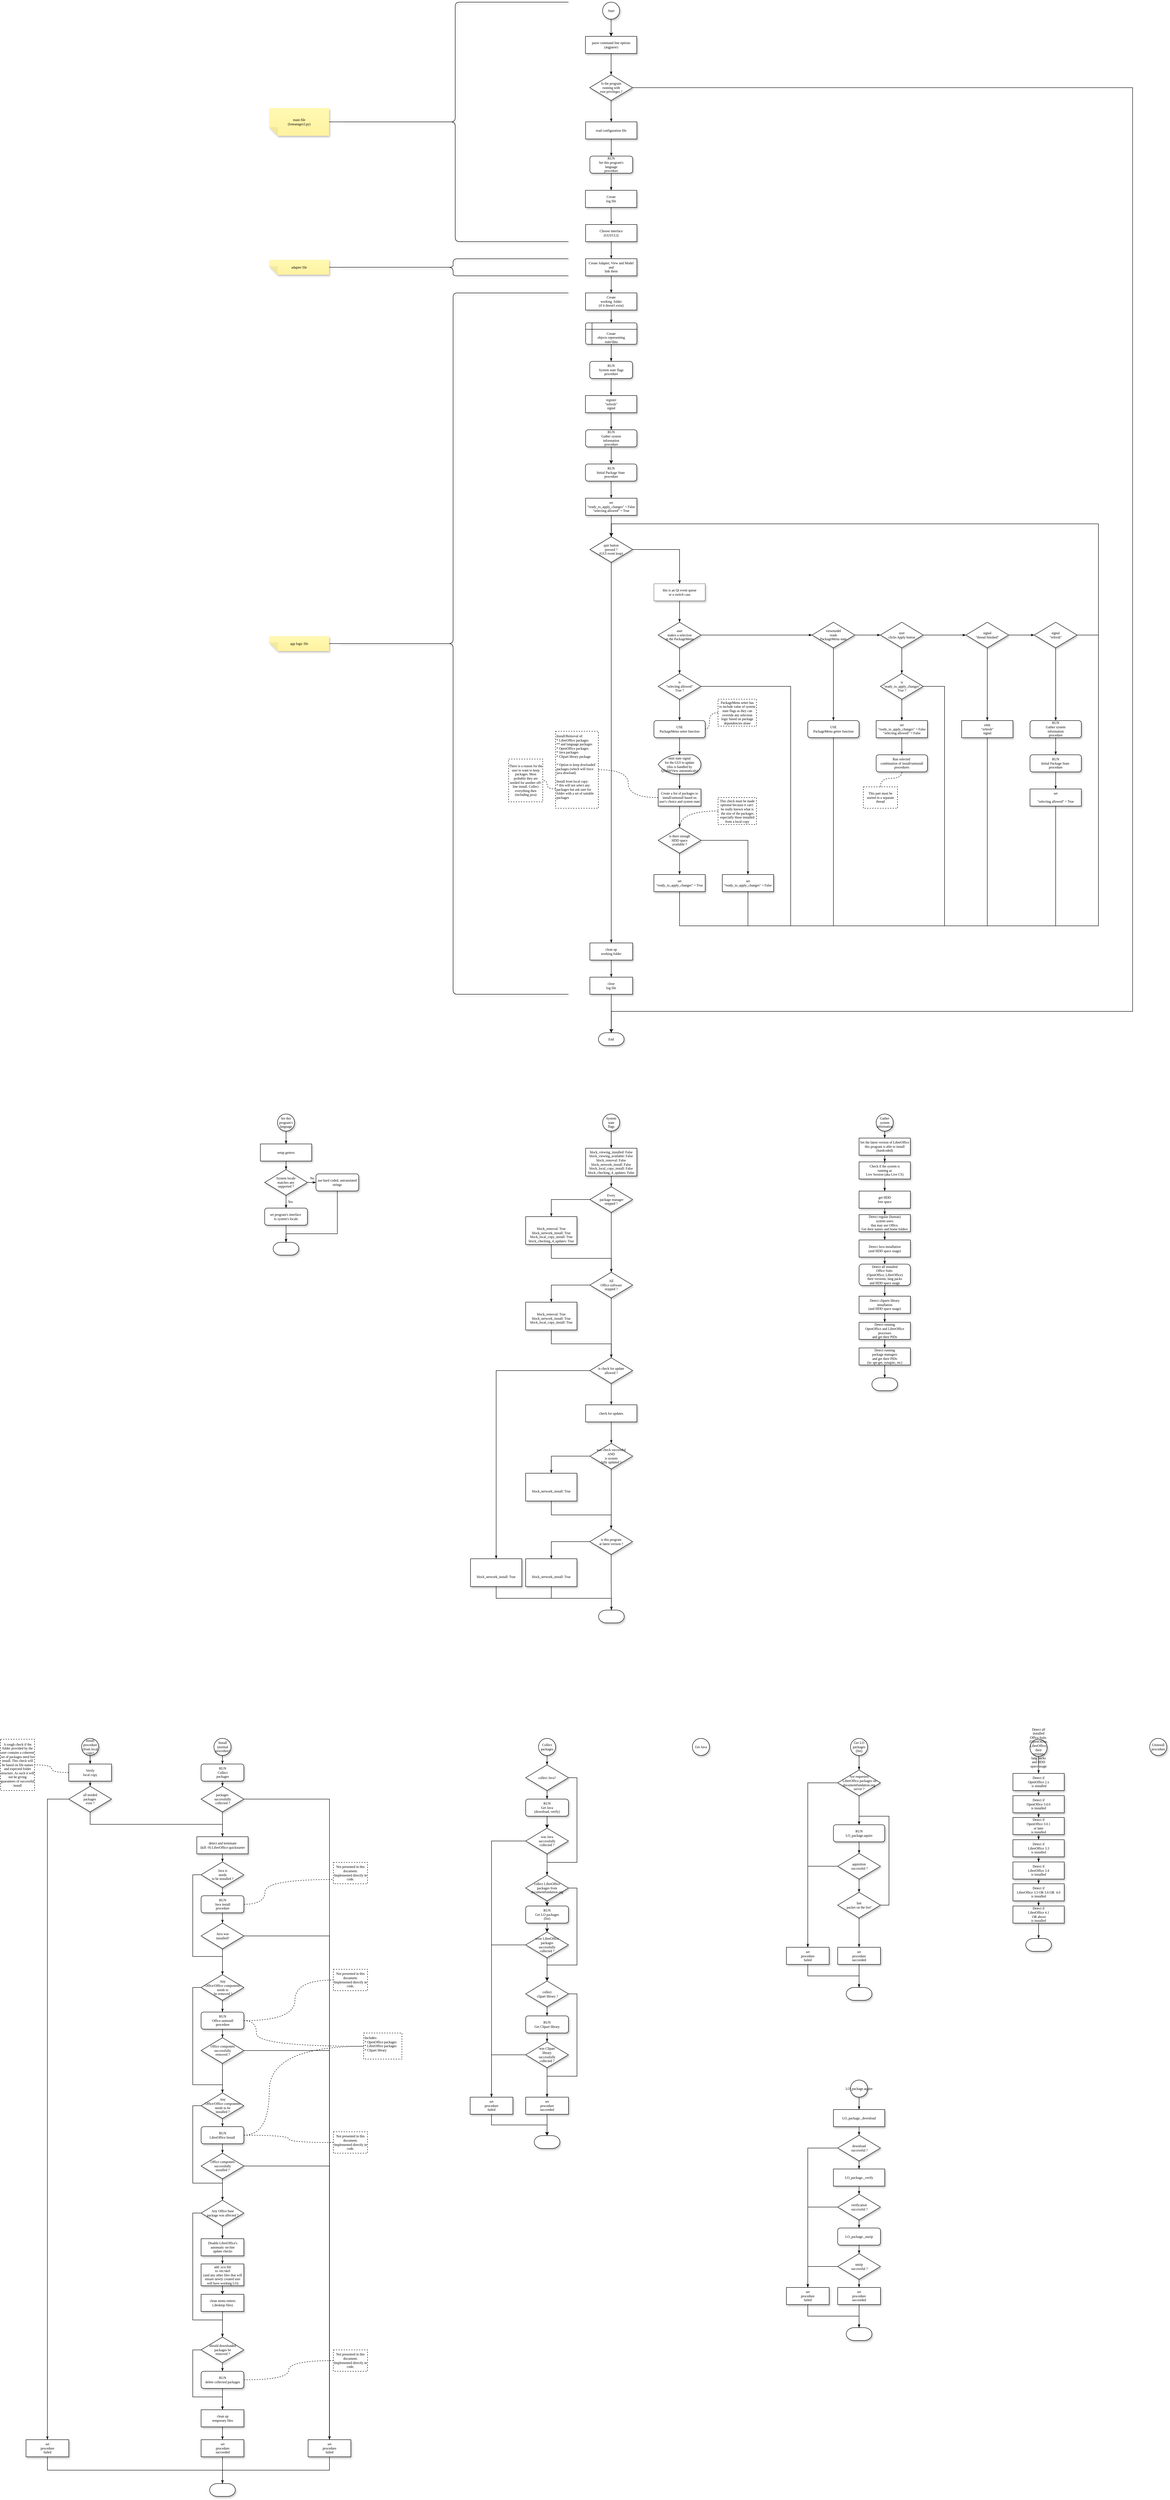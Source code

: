 <mxfile version="21.5.1" type="device">
  <diagram name="Page-1" id="edf60f1a-56cd-e834-aa8a-f176f3a09ee4">
    <mxGraphModel dx="7628" dy="7204" grid="1" gridSize="10" guides="1" tooltips="1" connect="1" arrows="1" fold="1" page="1" pageScale="1" pageWidth="1100" pageHeight="850" background="none" math="0" shadow="0">
      <root>
        <mxCell id="0" />
        <mxCell id="1" parent="0" />
        <mxCell id="FMaZAtzqC5wsarscTpgY-27" value="" style="edgeStyle=orthogonalEdgeStyle;shape=connector;rounded=0;orthogonalLoop=1;jettySize=auto;html=1;labelBackgroundColor=none;strokeColor=default;strokeWidth=1;fontFamily=Verdana;fontSize=8;fontColor=default;endArrow=none;endFill=0;startSize=5;endSize=5;dashed=1;curved=1;startArrow=none;startFill=0;" parent="1" source="KZAsET0lDErMvSsKAa-C-3" target="j1TnudKSoMf6J_vbDHsm-75" edge="1">
          <mxGeometry relative="1" as="geometry">
            <mxPoint x="79.97" y="-1165.764" as="sourcePoint" />
            <mxPoint x="-499.92" y="-1283" as="targetPoint" />
          </mxGeometry>
        </mxCell>
        <mxCell id="KZAsET0lDErMvSsKAa-C-51" style="edgeStyle=orthogonalEdgeStyle;shape=connector;rounded=0;orthogonalLoop=1;jettySize=auto;html=1;exitX=0.5;exitY=1;exitDx=0;exitDy=0;entryX=0.5;entryY=0;entryDx=0;entryDy=0;labelBackgroundColor=none;strokeColor=default;strokeWidth=1;fontFamily=Verdana;fontSize=8;fontColor=default;startArrow=none;endArrow=classicThin;endFill=1;startSize=5;endSize=5;" parent="1" source="d4-_k5U_l92kHuHyqdDG-8" target="KZAsET0lDErMvSsKAa-C-50" edge="1">
          <mxGeometry relative="1" as="geometry" />
        </mxCell>
        <mxCell id="d4-_k5U_l92kHuHyqdDG-8" value="Install&lt;br style=&quot;border-color: var(--border-color);&quot;&gt;(normal&lt;br&gt;procedure)" style="ellipse;whiteSpace=wrap;html=1;aspect=fixed;rounded=0;shadow=1;labelBackgroundColor=none;strokeColor=default;strokeWidth=1;fontFamily=Verdana;fontSize=8;fontColor=default;fillColor=default;" parent="1" vertex="1">
          <mxGeometry x="-1469.47" y="660" width="40" height="40" as="geometry" />
        </mxCell>
        <mxCell id="WXgyV-pI2MA7BBpM_h7G-46" style="edgeStyle=orthogonalEdgeStyle;shape=connector;rounded=0;orthogonalLoop=1;jettySize=auto;html=1;exitX=0.5;exitY=1;exitDx=0;exitDy=0;entryX=0.5;entryY=0;entryDx=0;entryDy=0;labelBackgroundColor=none;strokeColor=default;strokeWidth=1;fontFamily=Verdana;fontSize=8;fontColor=default;endArrow=classicThin;endFill=1;startSize=5;endSize=5;" parent="1" source="d4-_k5U_l92kHuHyqdDG-16" target="WXgyV-pI2MA7BBpM_h7G-33" edge="1">
          <mxGeometry relative="1" as="geometry" />
        </mxCell>
        <mxCell id="d4-_k5U_l92kHuHyqdDG-16" value="Check if the system is&lt;br&gt;running as &lt;br&gt;Live Session (aka Live CS)" style="whiteSpace=wrap;html=1;rounded=0;shadow=1;labelBackgroundColor=none;strokeWidth=1;fontFamily=Verdana;fontSize=8;align=center;" parent="1" vertex="1">
          <mxGeometry x="40.0" y="-688" width="120" height="40" as="geometry" />
        </mxCell>
        <mxCell id="d4-_k5U_l92kHuHyqdDG-20" style="edgeStyle=orthogonalEdgeStyle;shape=connector;rounded=0;orthogonalLoop=1;jettySize=auto;html=1;exitX=0.5;exitY=1;exitDx=0;exitDy=0;labelBackgroundColor=none;strokeColor=default;strokeWidth=1;fontFamily=Verdana;fontSize=8;fontColor=default;endArrow=classicThin;endFill=1;startSize=5;endSize=5;" parent="1" source="d4-_k5U_l92kHuHyqdDG-18" target="d4-_k5U_l92kHuHyqdDG-19" edge="1">
          <mxGeometry relative="1" as="geometry" />
        </mxCell>
        <mxCell id="d4-_k5U_l92kHuHyqdDG-18" value="setup gettext" style="whiteSpace=wrap;html=1;rounded=0;shadow=1;labelBackgroundColor=none;strokeWidth=1;fontFamily=Verdana;fontSize=8;align=center;" parent="1" vertex="1">
          <mxGeometry x="-1360.74" y="-730" width="120" height="40" as="geometry" />
        </mxCell>
        <mxCell id="d4-_k5U_l92kHuHyqdDG-22" value="Yes" style="edgeStyle=orthogonalEdgeStyle;shape=connector;rounded=0;orthogonalLoop=1;jettySize=auto;html=1;exitX=0.5;exitY=1;exitDx=0;exitDy=0;labelBackgroundColor=none;strokeColor=default;strokeWidth=1;fontFamily=Verdana;fontSize=8;fontColor=default;endArrow=classicThin;endFill=1;startSize=5;endSize=5;entryX=0.5;entryY=0;entryDx=0;entryDy=0;" parent="1" source="d4-_k5U_l92kHuHyqdDG-19" target="d4-_k5U_l92kHuHyqdDG-21" edge="1">
          <mxGeometry y="10" relative="1" as="geometry">
            <mxPoint x="-1340.74" y="-570" as="targetPoint" />
            <mxPoint as="offset" />
          </mxGeometry>
        </mxCell>
        <mxCell id="d4-_k5U_l92kHuHyqdDG-30" style="edgeStyle=orthogonalEdgeStyle;shape=connector;rounded=0;orthogonalLoop=1;jettySize=auto;html=1;exitX=1;exitY=0.5;exitDx=0;exitDy=0;labelBackgroundColor=none;strokeColor=default;strokeWidth=1;fontFamily=Verdana;fontSize=8;fontColor=default;endArrow=classicThin;endFill=1;startSize=5;endSize=5;entryX=0;entryY=0.5;entryDx=0;entryDy=0;" parent="1" source="d4-_k5U_l92kHuHyqdDG-19" target="d4-_k5U_l92kHuHyqdDG-29" edge="1">
          <mxGeometry relative="1" as="geometry">
            <mxPoint x="-1190.74" y="-610" as="targetPoint" />
          </mxGeometry>
        </mxCell>
        <mxCell id="d4-_k5U_l92kHuHyqdDG-31" value="No" style="edgeLabel;html=1;align=center;verticalAlign=middle;resizable=0;points=[];fontSize=8;fontFamily=Verdana;fontColor=default;" parent="d4-_k5U_l92kHuHyqdDG-30" vertex="1" connectable="0">
          <mxGeometry x="-0.352" relative="1" as="geometry">
            <mxPoint x="4" y="-10" as="offset" />
          </mxGeometry>
        </mxCell>
        <mxCell id="d4-_k5U_l92kHuHyqdDG-19" value="System locale &lt;br&gt;matches any&lt;br&gt;supported ?" style="rhombus;whiteSpace=wrap;html=1;rounded=0;shadow=1;labelBackgroundColor=none;strokeWidth=1;fontFamily=Verdana;fontSize=8;align=center;" parent="1" vertex="1">
          <mxGeometry x="-1350.74" y="-670" width="100" height="60" as="geometry" />
        </mxCell>
        <mxCell id="7SOeXMoNOYHlSDrnlrKF-4" style="edgeStyle=orthogonalEdgeStyle;shape=connector;rounded=0;orthogonalLoop=1;jettySize=auto;html=1;exitX=0.5;exitY=1;exitDx=0;exitDy=0;entryX=0.5;entryY=0;entryDx=0;entryDy=0;entryPerimeter=0;labelBackgroundColor=none;strokeColor=default;strokeWidth=1;fontFamily=Verdana;fontSize=8;fontColor=default;endArrow=classicThin;endFill=1;startSize=5;endSize=5;" parent="1" source="d4-_k5U_l92kHuHyqdDG-21" target="7SOeXMoNOYHlSDrnlrKF-3" edge="1">
          <mxGeometry relative="1" as="geometry" />
        </mxCell>
        <mxCell id="d4-_k5U_l92kHuHyqdDG-21" value="set program&#39;s interface&amp;nbsp;&lt;br&gt;to system&#39;s locale" style="rounded=1;whiteSpace=wrap;html=1;shadow=1;labelBackgroundColor=none;strokeWidth=1;fontFamily=Verdana;fontSize=8;align=center;" parent="1" vertex="1">
          <mxGeometry x="-1350.74" y="-580" width="100" height="40" as="geometry" />
        </mxCell>
        <mxCell id="7SOeXMoNOYHlSDrnlrKF-5" style="edgeStyle=orthogonalEdgeStyle;shape=connector;rounded=0;orthogonalLoop=1;jettySize=auto;html=1;exitX=0.5;exitY=1;exitDx=0;exitDy=0;labelBackgroundColor=none;strokeColor=default;strokeWidth=1;fontFamily=Verdana;fontSize=8;fontColor=default;endArrow=classicThin;endFill=1;startSize=5;endSize=5;" parent="1" source="d4-_k5U_l92kHuHyqdDG-29" target="7SOeXMoNOYHlSDrnlrKF-3" edge="1">
          <mxGeometry relative="1" as="geometry">
            <Array as="points">
              <mxPoint x="-1180.74" y="-520" />
              <mxPoint x="-1300.74" y="-520" />
            </Array>
          </mxGeometry>
        </mxCell>
        <mxCell id="d4-_k5U_l92kHuHyqdDG-29" value="use hard coded, untranslated strings" style="rounded=1;whiteSpace=wrap;html=1;shadow=1;labelBackgroundColor=none;strokeWidth=1;fontFamily=Verdana;fontSize=8;align=center;" parent="1" vertex="1">
          <mxGeometry x="-1230.74" y="-660" width="100" height="40" as="geometry" />
        </mxCell>
        <mxCell id="gZyHitp84woVGNt1j31F-232" style="edgeStyle=orthogonalEdgeStyle;shape=connector;rounded=0;orthogonalLoop=1;jettySize=auto;html=1;exitX=0.5;exitY=1;exitDx=0;exitDy=0;entryX=0.5;entryY=0;entryDx=0;entryDy=0;labelBackgroundColor=none;strokeColor=default;strokeWidth=1;fontFamily=Verdana;fontSize=8;fontColor=default;endArrow=classicThin;endFill=1;startSize=5;endSize=5;" parent="1" source="gZyHitp84woVGNt1j31F-12" target="gZyHitp84woVGNt1j31F-89" edge="1">
          <mxGeometry relative="1" as="geometry" />
        </mxCell>
        <mxCell id="FMaZAtzqC5wsarscTpgY-113" style="edgeStyle=orthogonalEdgeStyle;shape=connector;rounded=0;orthogonalLoop=1;jettySize=auto;html=1;exitX=0.5;exitY=1;exitDx=0;exitDy=0;entryX=0.5;entryY=0;entryDx=0;entryDy=0;labelBackgroundColor=none;strokeColor=default;strokeWidth=1;fontFamily=Verdana;fontSize=8;fontColor=default;endArrow=classicThin;endFill=1;startSize=5;endSize=5;" parent="1" source="gZyHitp84woVGNt1j31F-9" target="gZyHitp84woVGNt1j31F-12" edge="1">
          <mxGeometry relative="1" as="geometry" />
        </mxCell>
        <mxCell id="FMaZAtzqC5wsarscTpgY-116" style="edgeStyle=orthogonalEdgeStyle;shape=connector;rounded=0;orthogonalLoop=1;jettySize=auto;html=1;exitX=0;exitY=0.5;exitDx=0;exitDy=0;entryX=0.5;entryY=0;entryDx=0;entryDy=0;labelBackgroundColor=none;strokeColor=default;strokeWidth=1;fontFamily=Verdana;fontSize=8;fontColor=default;endArrow=classicThin;endFill=1;startSize=5;endSize=5;" parent="1" source="gZyHitp84woVGNt1j31F-9" target="gZyHitp84woVGNt1j31F-89" edge="1">
          <mxGeometry relative="1" as="geometry">
            <Array as="points">
              <mxPoint x="-1519" y="2090" />
              <mxPoint x="-1519" y="2200" />
              <mxPoint x="-1449" y="2200" />
            </Array>
          </mxGeometry>
        </mxCell>
        <mxCell id="gZyHitp84woVGNt1j31F-9" value="should downloaded&lt;br&gt;packages be&lt;br&gt;removed ?" style="rhombus;whiteSpace=wrap;html=1;rounded=0;shadow=1;labelBackgroundColor=none;strokeWidth=1;fontFamily=Verdana;fontSize=8;align=center;" parent="1" vertex="1">
          <mxGeometry x="-1499.47" y="2060" width="100" height="60" as="geometry" />
        </mxCell>
        <mxCell id="gZyHitp84woVGNt1j31F-12" value="RUN&lt;br&gt;delete collected packages" style="rounded=1;whiteSpace=wrap;html=1;shadow=1;labelBackgroundColor=none;strokeWidth=1;fontFamily=Verdana;fontSize=8;align=center;" parent="1" vertex="1">
          <mxGeometry x="-1499.47" y="2140" width="100" height="40" as="geometry" />
        </mxCell>
        <mxCell id="gZyHitp84woVGNt1j31F-24" value="" style="strokeWidth=1;html=1;shape=mxgraph.flowchart.terminator;whiteSpace=wrap;rounded=0;shadow=1;labelBackgroundColor=none;fontFamily=Verdana;fontSize=8;align=center;" parent="1" vertex="1">
          <mxGeometry x="-1479.47" y="2402.5" width="60" height="30" as="geometry" />
        </mxCell>
        <mxCell id="gZyHitp84woVGNt1j31F-73" style="edgeStyle=orthogonalEdgeStyle;shape=connector;rounded=0;orthogonalLoop=1;jettySize=auto;html=1;exitX=0.5;exitY=1;exitDx=0;exitDy=0;entryX=0.5;entryY=0;entryDx=0;entryDy=0;labelBackgroundColor=none;strokeColor=default;strokeWidth=1;fontFamily=Verdana;fontSize=8;fontColor=default;endArrow=classicThin;endFill=1;startSize=5;endSize=5;" parent="1" source="FMaZAtzqC5wsarscTpgY-100" target="gZyHitp84woVGNt1j31F-72" edge="1">
          <mxGeometry relative="1" as="geometry">
            <mxPoint x="-1458.58" y="1630" as="sourcePoint" />
          </mxGeometry>
        </mxCell>
        <mxCell id="FMaZAtzqC5wsarscTpgY-89" style="edgeStyle=orthogonalEdgeStyle;shape=connector;rounded=0;orthogonalLoop=1;jettySize=auto;html=1;exitX=0.5;exitY=1;exitDx=0;exitDy=0;entryX=0.5;entryY=0;entryDx=0;entryDy=0;labelBackgroundColor=none;strokeColor=default;strokeWidth=1;fontFamily=Verdana;fontSize=8;fontColor=default;endArrow=classicThin;endFill=1;startSize=5;endSize=5;" parent="1" source="gZyHitp84woVGNt1j31F-63" target="FMaZAtzqC5wsarscTpgY-88" edge="1">
          <mxGeometry relative="1" as="geometry" />
        </mxCell>
        <mxCell id="gZyHitp84woVGNt1j31F-63" value="RUN&lt;br&gt;Office&amp;nbsp;uninstall&lt;br&gt;procedure" style="rounded=1;whiteSpace=wrap;html=1;shadow=1;labelBackgroundColor=none;strokeWidth=1;fontFamily=Verdana;fontSize=8;align=center;" parent="1" vertex="1">
          <mxGeometry x="-1499.47" y="1300" width="100" height="40" as="geometry" />
        </mxCell>
        <mxCell id="gZyHitp84woVGNt1j31F-97" style="edgeStyle=orthogonalEdgeStyle;shape=connector;rounded=0;orthogonalLoop=1;jettySize=auto;html=1;exitX=0.5;exitY=1;exitDx=0;exitDy=0;entryX=0.5;entryY=0;entryDx=0;entryDy=0;labelBackgroundColor=none;strokeColor=default;strokeWidth=1;fontFamily=Verdana;fontSize=8;fontColor=default;endArrow=classicThin;endFill=1;startSize=5;endSize=5;" parent="1" source="FMaZAtzqC5wsarscTpgY-109" target="gZyHitp84woVGNt1j31F-77" edge="1">
          <mxGeometry relative="1" as="geometry">
            <mxPoint x="-1449.47" y="1713" as="targetPoint" />
          </mxGeometry>
        </mxCell>
        <mxCell id="FMaZAtzqC5wsarscTpgY-104" style="edgeStyle=orthogonalEdgeStyle;shape=connector;rounded=0;orthogonalLoop=1;jettySize=auto;html=1;exitX=0.5;exitY=1;exitDx=0;exitDy=0;entryX=0.5;entryY=0;entryDx=0;entryDy=0;labelBackgroundColor=none;strokeColor=default;strokeWidth=1;fontFamily=Verdana;fontSize=8;fontColor=default;endArrow=classicThin;endFill=1;startSize=5;endSize=5;" parent="1" source="gZyHitp84woVGNt1j31F-72" target="FMaZAtzqC5wsarscTpgY-103" edge="1">
          <mxGeometry relative="1" as="geometry" />
        </mxCell>
        <mxCell id="gZyHitp84woVGNt1j31F-72" value="RUN&lt;br&gt;LibreOffice&amp;nbsp;Install&amp;nbsp;" style="rounded=1;whiteSpace=wrap;html=1;shadow=1;labelBackgroundColor=none;strokeWidth=1;fontFamily=Verdana;fontSize=8;align=center;" parent="1" vertex="1">
          <mxGeometry x="-1499.47" y="1568" width="100" height="40" as="geometry" />
        </mxCell>
        <mxCell id="gZyHitp84woVGNt1j31F-82" style="edgeStyle=orthogonalEdgeStyle;shape=connector;rounded=0;orthogonalLoop=1;jettySize=auto;html=1;exitX=0.5;exitY=1;exitDx=0;exitDy=0;entryX=0.5;entryY=0;entryDx=0;entryDy=0;labelBackgroundColor=none;strokeColor=default;strokeWidth=1;fontFamily=Verdana;fontSize=8;fontColor=default;endArrow=classicThin;endFill=1;startSize=5;endSize=5;" parent="1" source="gZyHitp84woVGNt1j31F-77" target="gZyHitp84woVGNt1j31F-78" edge="1">
          <mxGeometry relative="1" as="geometry" />
        </mxCell>
        <mxCell id="gZyHitp84woVGNt1j31F-77" value="Disable LibreOffice&#39;s&lt;br&gt;automatic on-line&lt;br&gt;update checks" style="rounded=0;whiteSpace=wrap;html=1;shadow=1;labelBackgroundColor=none;strokeWidth=1;fontFamily=Verdana;fontSize=8;align=center;" parent="1" vertex="1">
          <mxGeometry x="-1499.47" y="1830" width="100" height="40" as="geometry" />
        </mxCell>
        <mxCell id="KZAsET0lDErMvSsKAa-C-164" style="edgeStyle=orthogonalEdgeStyle;shape=connector;rounded=0;orthogonalLoop=1;jettySize=auto;html=1;exitX=0.5;exitY=1;exitDx=0;exitDy=0;entryX=0.5;entryY=0;entryDx=0;entryDy=0;labelBackgroundColor=none;strokeColor=default;strokeWidth=1;fontFamily=Verdana;fontSize=8;fontColor=default;endArrow=classic;endFill=1;startSize=5;endSize=5;" parent="1" source="gZyHitp84woVGNt1j31F-78" target="gZyHitp84woVGNt1j31F-87" edge="1">
          <mxGeometry relative="1" as="geometry" />
        </mxCell>
        <mxCell id="gZyHitp84woVGNt1j31F-78" value="add .xcu file&lt;br&gt;to /etc/skel&lt;br&gt;(and any other files that will&lt;br&gt;ensure newly created user&lt;br&gt;will have working LO)" style="rounded=0;whiteSpace=wrap;html=1;shadow=1;labelBackgroundColor=none;strokeWidth=1;fontFamily=Verdana;fontSize=8;align=center;" parent="1" vertex="1">
          <mxGeometry x="-1499.47" y="1889" width="100" height="51" as="geometry" />
        </mxCell>
        <mxCell id="KZAsET0lDErMvSsKAa-C-78" style="edgeStyle=orthogonalEdgeStyle;shape=connector;rounded=0;orthogonalLoop=1;jettySize=auto;html=1;exitX=0.5;exitY=1;exitDx=0;exitDy=0;labelBackgroundColor=none;strokeColor=default;strokeWidth=1;fontFamily=Verdana;fontSize=8;fontColor=default;startArrow=none;endArrow=classicThin;endFill=1;startSize=5;endSize=5;entryX=0.5;entryY=0;entryDx=0;entryDy=0;" parent="1" source="gZyHitp84woVGNt1j31F-86" target="KZAsET0lDErMvSsKAa-C-77" edge="1">
          <mxGeometry relative="1" as="geometry">
            <mxPoint x="-1729.11" y="710" as="targetPoint" />
          </mxGeometry>
        </mxCell>
        <mxCell id="gZyHitp84woVGNt1j31F-86" value="Install&lt;br&gt;procedure&lt;br&gt;(from local copy)" style="ellipse;whiteSpace=wrap;html=1;aspect=fixed;rounded=0;shadow=1;labelBackgroundColor=none;strokeColor=default;strokeWidth=1;fontFamily=Verdana;fontSize=8;fontColor=default;fillColor=default;" parent="1" vertex="1">
          <mxGeometry x="-1779.11" y="660" width="40" height="40" as="geometry" />
        </mxCell>
        <mxCell id="gZyHitp84woVGNt1j31F-234" style="edgeStyle=orthogonalEdgeStyle;shape=connector;rounded=0;orthogonalLoop=1;jettySize=auto;html=1;entryX=0.5;entryY=0;entryDx=0;entryDy=0;labelBackgroundColor=none;strokeColor=default;strokeWidth=1;fontFamily=Verdana;fontSize=8;fontColor=default;endArrow=classicThin;endFill=1;startSize=5;endSize=5;exitX=0.5;exitY=1;exitDx=0;exitDy=0;" parent="1" source="gZyHitp84woVGNt1j31F-87" target="gZyHitp84woVGNt1j31F-9" edge="1">
          <mxGeometry relative="1" as="geometry">
            <mxPoint x="-1449.75" y="2004" as="sourcePoint" />
          </mxGeometry>
        </mxCell>
        <mxCell id="gZyHitp84woVGNt1j31F-87" value="clean menu entires&lt;br&gt;(.desktop files)" style="rounded=0;whiteSpace=wrap;html=1;shadow=1;labelBackgroundColor=none;strokeWidth=1;fontFamily=Verdana;fontSize=8;align=center;" parent="1" vertex="1">
          <mxGeometry x="-1499.47" y="1960" width="100" height="40" as="geometry" />
        </mxCell>
        <mxCell id="gZyHitp84woVGNt1j31F-92" style="edgeStyle=orthogonalEdgeStyle;shape=connector;rounded=0;orthogonalLoop=1;jettySize=auto;html=1;exitX=0.5;exitY=1;exitDx=0;exitDy=0;entryX=0.5;entryY=0;entryDx=0;entryDy=0;labelBackgroundColor=none;strokeColor=default;strokeWidth=1;fontFamily=Verdana;fontSize=8;fontColor=default;endArrow=classicThin;endFill=1;startSize=5;endSize=5;entryPerimeter=0;startArrow=none;" parent="1" source="KZAsET0lDErMvSsKAa-C-84" target="gZyHitp84woVGNt1j31F-24" edge="1">
          <mxGeometry relative="1" as="geometry">
            <mxPoint x="-1300.87" y="2917.5" as="targetPoint" />
          </mxGeometry>
        </mxCell>
        <mxCell id="gZyHitp84woVGNt1j31F-89" value="clean up&lt;br&gt;temporary files" style="rounded=0;whiteSpace=wrap;html=1;shadow=1;labelBackgroundColor=none;strokeWidth=1;fontFamily=Verdana;fontSize=8;align=center;" parent="1" vertex="1">
          <mxGeometry x="-1499.47" y="2230" width="100" height="40" as="geometry" />
        </mxCell>
        <mxCell id="WXgyV-pI2MA7BBpM_h7G-31" style="edgeStyle=orthogonalEdgeStyle;shape=connector;rounded=0;orthogonalLoop=1;jettySize=auto;html=1;exitX=0.5;exitY=1;exitDx=0;exitDy=0;labelBackgroundColor=none;strokeColor=default;strokeWidth=1;fontFamily=Verdana;fontSize=8;fontColor=default;endArrow=classicThin;endFill=1;startSize=5;endSize=5;" parent="1" source="FMaZAtzqC5wsarscTpgY-18" target="d4-_k5U_l92kHuHyqdDG-16" edge="1">
          <mxGeometry relative="1" as="geometry" />
        </mxCell>
        <mxCell id="FMaZAtzqC5wsarscTpgY-19" style="edgeStyle=orthogonalEdgeStyle;shape=connector;rounded=0;orthogonalLoop=1;jettySize=auto;html=1;exitX=0.5;exitY=1;exitDx=0;exitDy=0;entryX=0.5;entryY=0;entryDx=0;entryDy=0;labelBackgroundColor=none;strokeColor=default;strokeWidth=1;fontFamily=Verdana;fontSize=8;fontColor=default;endArrow=classicThin;endFill=1;startSize=5;endSize=5;" parent="1" source="gZyHitp84woVGNt1j31F-103" target="FMaZAtzqC5wsarscTpgY-18" edge="1">
          <mxGeometry relative="1" as="geometry" />
        </mxCell>
        <mxCell id="gZyHitp84woVGNt1j31F-103" value="Gather&lt;br&gt;system&lt;br&gt;information" style="ellipse;whiteSpace=wrap;html=1;aspect=fixed;rounded=0;shadow=1;labelBackgroundColor=none;strokeColor=default;strokeWidth=1;fontFamily=Verdana;fontSize=8;fontColor=default;fillColor=default;" parent="1" vertex="1">
          <mxGeometry x="80" y="-800" width="40" height="40" as="geometry" />
        </mxCell>
        <mxCell id="vTeHq6-nuDfhrwUV0Sy5-2" style="edgeStyle=orthogonalEdgeStyle;rounded=0;orthogonalLoop=1;jettySize=auto;html=1;exitX=0.5;exitY=1;exitDx=0;exitDy=0;entryX=0.5;entryY=0;entryDx=0;entryDy=0;" parent="1" source="gZyHitp84woVGNt1j31F-104" target="j1TnudKSoMf6J_vbDHsm-26" edge="1">
          <mxGeometry relative="1" as="geometry" />
        </mxCell>
        <mxCell id="gZyHitp84woVGNt1j31F-104" value="Start" style="ellipse;whiteSpace=wrap;html=1;aspect=fixed;rounded=0;shadow=1;labelBackgroundColor=none;strokeColor=default;strokeWidth=1;fontFamily=Verdana;fontSize=8;fontColor=default;fillColor=default;" parent="1" vertex="1">
          <mxGeometry x="-560.11" y="-3400" width="39.86" height="39.86" as="geometry" />
        </mxCell>
        <mxCell id="gZyHitp84woVGNt1j31F-128" value="RUN&lt;br&gt;Gather&amp;nbsp;system&lt;br style=&quot;border-color: var(--border-color);&quot;&gt;information&lt;br&gt;procedure" style="whiteSpace=wrap;html=1;rounded=1;shadow=1;labelBackgroundColor=none;strokeWidth=1;fontFamily=Verdana;fontSize=8;align=center;" parent="1" vertex="1">
          <mxGeometry x="440.0" y="-1720" width="120" height="40" as="geometry" />
        </mxCell>
        <mxCell id="gZyHitp84woVGNt1j31F-135" value="End" style="strokeWidth=1;html=1;shape=mxgraph.flowchart.terminator;whiteSpace=wrap;rounded=0;shadow=1;labelBackgroundColor=none;fontFamily=Verdana;fontSize=8;align=center;" parent="1" vertex="1">
          <mxGeometry x="-569.82" y="-990" width="60" height="30" as="geometry" />
        </mxCell>
        <mxCell id="gZyHitp84woVGNt1j31F-139" value="Run selected&amp;nbsp;&lt;br&gt;combination of install/uninstall procedures" style="whiteSpace=wrap;html=1;rounded=1;shadow=1;labelBackgroundColor=none;strokeWidth=1;fontFamily=Verdana;fontSize=8;align=center;" parent="1" vertex="1">
          <mxGeometry x="80" y="-1640" width="120" height="40" as="geometry" />
        </mxCell>
        <mxCell id="j1TnudKSoMf6J_vbDHsm-25" style="edgeStyle=orthogonalEdgeStyle;shape=connector;rounded=0;orthogonalLoop=1;jettySize=auto;html=1;exitX=0.5;exitY=1;exitDx=0;exitDy=0;entryX=0.5;entryY=0;entryDx=0;entryDy=0;labelBackgroundColor=none;strokeColor=default;strokeWidth=1;fontFamily=Verdana;fontSize=8;fontColor=default;endArrow=classicThin;endFill=1;startSize=5;endSize=5;" parent="1" source="gZyHitp84woVGNt1j31F-153" target="WXgyV-pI2MA7BBpM_h7G-3" edge="1">
          <mxGeometry relative="1" as="geometry" />
        </mxCell>
        <mxCell id="gZyHitp84woVGNt1j31F-153" value="RUN&lt;br&gt;Set this program&#39;s&lt;br&gt;language&lt;br&gt;procedure" style="rounded=1;whiteSpace=wrap;html=1;shadow=1;labelBackgroundColor=none;strokeWidth=1;fontFamily=Verdana;fontSize=8;align=center;" parent="1" vertex="1">
          <mxGeometry x="-589.82" y="-3040" width="100" height="40" as="geometry" />
        </mxCell>
        <mxCell id="gZyHitp84woVGNt1j31F-157" style="edgeStyle=orthogonalEdgeStyle;shape=connector;rounded=0;orthogonalLoop=1;jettySize=auto;html=1;exitX=0.5;exitY=1;exitDx=0;exitDy=0;entryX=0.5;entryY=0;entryDx=0;entryDy=0;labelBackgroundColor=none;strokeColor=default;strokeWidth=1;fontFamily=Verdana;fontSize=8;fontColor=default;endArrow=classicThin;endFill=1;startSize=5;endSize=5;" parent="1" source="gZyHitp84woVGNt1j31F-156" target="d4-_k5U_l92kHuHyqdDG-18" edge="1">
          <mxGeometry relative="1" as="geometry" />
        </mxCell>
        <mxCell id="gZyHitp84woVGNt1j31F-156" value="Set this program&#39;s&lt;br style=&quot;border-color: var(--border-color);&quot;&gt;language" style="ellipse;whiteSpace=wrap;html=1;aspect=fixed;rounded=0;shadow=1;labelBackgroundColor=none;strokeColor=default;strokeWidth=1;fontFamily=Verdana;fontSize=8;fontColor=default;fillColor=default;" parent="1" vertex="1">
          <mxGeometry x="-1320.74" y="-800" width="40" height="40" as="geometry" />
        </mxCell>
        <mxCell id="gZyHitp84woVGNt1j31F-164" value="Uninstall&lt;br&gt;procedure" style="ellipse;whiteSpace=wrap;html=1;aspect=fixed;rounded=0;shadow=1;labelBackgroundColor=none;strokeColor=default;strokeWidth=1;fontFamily=Verdana;fontSize=8;fontColor=default;fillColor=default;" parent="1" vertex="1">
          <mxGeometry x="720" y="660" width="40" height="40" as="geometry" />
        </mxCell>
        <mxCell id="rJgeybLUH-mHBIflhnxA-9" style="edgeStyle=orthogonalEdgeStyle;shape=connector;rounded=0;orthogonalLoop=1;jettySize=auto;html=1;exitX=0.5;exitY=1;exitDx=0;exitDy=0;entryX=0.5;entryY=0;entryDx=0;entryDy=0;labelBackgroundColor=none;strokeColor=default;strokeWidth=1;fontFamily=Verdana;fontSize=8;fontColor=default;endArrow=classicThin;endFill=1;startSize=5;endSize=5;" parent="1" source="gZyHitp84woVGNt1j31F-165" target="FMaZAtzqC5wsarscTpgY-66" edge="1">
          <mxGeometry relative="1" as="geometry">
            <mxPoint x="40" y="782" as="targetPoint" />
          </mxGeometry>
        </mxCell>
        <mxCell id="gZyHitp84woVGNt1j31F-165" value="Get LO packages&lt;br style=&quot;border-color: var(--border-color);&quot;&gt;(list)" style="ellipse;whiteSpace=wrap;html=1;aspect=fixed;rounded=0;shadow=1;labelBackgroundColor=none;strokeColor=default;strokeWidth=1;fontFamily=Verdana;fontSize=8;fontColor=default;fillColor=default;" parent="1" vertex="1">
          <mxGeometry x="20" y="660" width="40" height="40" as="geometry" />
        </mxCell>
        <mxCell id="WXgyV-pI2MA7BBpM_h7G-32" style="edgeStyle=orthogonalEdgeStyle;shape=connector;rounded=0;orthogonalLoop=1;jettySize=auto;html=1;exitX=0.5;exitY=1;exitDx=0;exitDy=0;entryX=0.5;entryY=0;entryDx=0;entryDy=0;entryPerimeter=0;labelBackgroundColor=none;strokeColor=default;strokeWidth=1;fontFamily=Verdana;fontSize=8;fontColor=default;endArrow=classicThin;endFill=1;startSize=5;endSize=5;startArrow=none;" parent="1" source="KZAsET0lDErMvSsKAa-C-44" target="7SOeXMoNOYHlSDrnlrKF-6" edge="1">
          <mxGeometry relative="1" as="geometry" />
        </mxCell>
        <mxCell id="FMaZAtzqC5wsarscTpgY-3" style="edgeStyle=orthogonalEdgeStyle;shape=connector;rounded=0;orthogonalLoop=1;jettySize=auto;html=1;exitX=0.5;exitY=1;exitDx=0;exitDy=0;entryX=0.5;entryY=0;entryDx=0;entryDy=0;labelBackgroundColor=none;strokeColor=default;strokeWidth=1;fontFamily=Verdana;fontSize=8;fontColor=default;endArrow=classicThin;endFill=1;startSize=5;endSize=5;" parent="1" source="gZyHitp84woVGNt1j31F-194" target="FMaZAtzqC5wsarscTpgY-1" edge="1">
          <mxGeometry relative="1" as="geometry" />
        </mxCell>
        <mxCell id="gZyHitp84woVGNt1j31F-194" value="Detect all installed&lt;br&gt;Office Suits&amp;nbsp;&lt;br&gt;(OpenOffice, LibreOffice)&lt;br&gt;their versions, lang packs&lt;br&gt;and HDD space usage" style="whiteSpace=wrap;html=1;rounded=1;shadow=1;labelBackgroundColor=none;strokeWidth=1;fontFamily=Verdana;fontSize=8;align=center;" parent="1" vertex="1">
          <mxGeometry x="40" y="-449" width="120" height="50" as="geometry" />
        </mxCell>
        <mxCell id="rJgeybLUH-mHBIflhnxA-27" style="edgeStyle=orthogonalEdgeStyle;shape=connector;rounded=0;orthogonalLoop=1;jettySize=auto;html=1;exitX=0.5;exitY=1;exitDx=0;exitDy=0;entryX=0.5;entryY=0;entryDx=0;entryDy=0;labelBackgroundColor=none;strokeColor=default;strokeWidth=1;fontFamily=Verdana;fontSize=8;fontColor=default;endArrow=classicThin;endFill=1;startSize=5;endSize=5;" parent="1" source="gZyHitp84woVGNt1j31F-200" target="d4-_k5U_l92kHuHyqdDG-36" edge="1">
          <mxGeometry relative="1" as="geometry" />
        </mxCell>
        <mxCell id="gZyHitp84woVGNt1j31F-200" value="Detect all installed&lt;br style=&quot;border-color: var(--border-color);&quot;&gt;Office Suits&amp;nbsp;&lt;br style=&quot;border-color: var(--border-color);&quot;&gt;(OpenOffice, LibreOffice)&lt;br style=&quot;border-color: var(--border-color);&quot;&gt;their versions, lang packs&lt;br style=&quot;border-color: var(--border-color);&quot;&gt;and HDD space usage" style="ellipse;whiteSpace=wrap;html=1;aspect=fixed;rounded=0;shadow=1;labelBackgroundColor=none;strokeColor=default;strokeWidth=1;fontFamily=Verdana;fontSize=8;fontColor=default;fillColor=default;" parent="1" vertex="1">
          <mxGeometry x="440" y="662" width="40" height="40" as="geometry" />
        </mxCell>
        <mxCell id="rJgeybLUH-mHBIflhnxA-21" style="edgeStyle=orthogonalEdgeStyle;shape=connector;rounded=0;orthogonalLoop=1;jettySize=auto;html=1;exitX=0.5;exitY=1;exitDx=0;exitDy=0;entryX=0.5;entryY=0;entryDx=0;entryDy=0;labelBackgroundColor=none;strokeColor=default;strokeWidth=1;fontFamily=Verdana;fontSize=8;fontColor=default;endArrow=classicThin;endFill=1;startSize=5;endSize=5;" parent="1" source="d4-_k5U_l92kHuHyqdDG-36" target="d4-_k5U_l92kHuHyqdDG-37" edge="1">
          <mxGeometry relative="1" as="geometry" />
        </mxCell>
        <mxCell id="d4-_k5U_l92kHuHyqdDG-36" value="Detect if&lt;br&gt;OpenOffice 2.x&lt;br&gt;&amp;nbsp;is installed" style="whiteSpace=wrap;html=1;rounded=0;shadow=1;labelBackgroundColor=none;strokeWidth=1;fontFamily=Verdana;fontSize=8;align=center;" parent="1" vertex="1">
          <mxGeometry x="400" y="742" width="120" height="40" as="geometry" />
        </mxCell>
        <mxCell id="rJgeybLUH-mHBIflhnxA-22" style="edgeStyle=orthogonalEdgeStyle;shape=connector;rounded=0;orthogonalLoop=1;jettySize=auto;html=1;exitX=0.5;exitY=1;exitDx=0;exitDy=0;entryX=0.5;entryY=0;entryDx=0;entryDy=0;labelBackgroundColor=none;strokeColor=default;strokeWidth=1;fontFamily=Verdana;fontSize=8;fontColor=default;endArrow=classicThin;endFill=1;startSize=5;endSize=5;" parent="1" source="d4-_k5U_l92kHuHyqdDG-37" target="d4-_k5U_l92kHuHyqdDG-38" edge="1">
          <mxGeometry relative="1" as="geometry" />
        </mxCell>
        <mxCell id="d4-_k5U_l92kHuHyqdDG-37" value="Detect if&lt;br&gt;OpenOffice 3.0.0&lt;br&gt;is installed" style="whiteSpace=wrap;html=1;rounded=0;shadow=1;labelBackgroundColor=none;strokeWidth=1;fontFamily=Verdana;fontSize=8;align=center;" parent="1" vertex="1">
          <mxGeometry x="400" y="794" width="120" height="40" as="geometry" />
        </mxCell>
        <mxCell id="rJgeybLUH-mHBIflhnxA-23" style="edgeStyle=orthogonalEdgeStyle;shape=connector;rounded=0;orthogonalLoop=1;jettySize=auto;html=1;exitX=0.5;exitY=1;exitDx=0;exitDy=0;entryX=0.5;entryY=0;entryDx=0;entryDy=0;labelBackgroundColor=none;strokeColor=default;strokeWidth=1;fontFamily=Verdana;fontSize=8;fontColor=default;endArrow=classicThin;endFill=1;startSize=5;endSize=5;" parent="1" source="d4-_k5U_l92kHuHyqdDG-38" target="d4-_k5U_l92kHuHyqdDG-39" edge="1">
          <mxGeometry relative="1" as="geometry" />
        </mxCell>
        <mxCell id="d4-_k5U_l92kHuHyqdDG-38" value="Detect if&lt;br&gt;OpenOffice 3.0.1&lt;br&gt;or later&lt;br&gt;is installed" style="whiteSpace=wrap;html=1;rounded=0;shadow=1;labelBackgroundColor=none;strokeWidth=1;fontFamily=Verdana;fontSize=8;align=center;" parent="1" vertex="1">
          <mxGeometry x="400" y="845" width="120" height="40" as="geometry" />
        </mxCell>
        <mxCell id="rJgeybLUH-mHBIflhnxA-24" style="edgeStyle=orthogonalEdgeStyle;shape=connector;rounded=0;orthogonalLoop=1;jettySize=auto;html=1;exitX=0.5;exitY=1;exitDx=0;exitDy=0;entryX=0.5;entryY=0;entryDx=0;entryDy=0;labelBackgroundColor=none;strokeColor=default;strokeWidth=1;fontFamily=Verdana;fontSize=8;fontColor=default;endArrow=classicThin;endFill=1;startSize=5;endSize=5;" parent="1" source="d4-_k5U_l92kHuHyqdDG-39" target="d4-_k5U_l92kHuHyqdDG-40" edge="1">
          <mxGeometry relative="1" as="geometry" />
        </mxCell>
        <mxCell id="d4-_k5U_l92kHuHyqdDG-39" value="Detect if&lt;br&gt;LibreOffice 3.3&lt;br&gt;is installed" style="whiteSpace=wrap;html=1;rounded=0;shadow=1;labelBackgroundColor=none;strokeWidth=1;fontFamily=Verdana;fontSize=8;align=center;" parent="1" vertex="1">
          <mxGeometry x="400" y="897" width="120" height="40" as="geometry" />
        </mxCell>
        <mxCell id="rJgeybLUH-mHBIflhnxA-25" style="edgeStyle=orthogonalEdgeStyle;shape=connector;rounded=0;orthogonalLoop=1;jettySize=auto;html=1;exitX=0.5;exitY=1;exitDx=0;exitDy=0;entryX=0.5;entryY=0;entryDx=0;entryDy=0;labelBackgroundColor=none;strokeColor=default;strokeWidth=1;fontFamily=Verdana;fontSize=8;fontColor=default;endArrow=classicThin;endFill=1;startSize=5;endSize=5;" parent="1" source="d4-_k5U_l92kHuHyqdDG-40" target="d4-_k5U_l92kHuHyqdDG-41" edge="1">
          <mxGeometry relative="1" as="geometry" />
        </mxCell>
        <mxCell id="d4-_k5U_l92kHuHyqdDG-40" value="Detect if&lt;br&gt;LibreOffice 3.4&lt;br&gt;is installed" style="whiteSpace=wrap;html=1;rounded=0;shadow=1;labelBackgroundColor=none;strokeWidth=1;fontFamily=Verdana;fontSize=8;align=center;" parent="1" vertex="1">
          <mxGeometry x="400" y="949" width="120" height="40" as="geometry" />
        </mxCell>
        <mxCell id="rJgeybLUH-mHBIflhnxA-26" style="edgeStyle=orthogonalEdgeStyle;shape=connector;rounded=0;orthogonalLoop=1;jettySize=auto;html=1;exitX=0.5;exitY=1;exitDx=0;exitDy=0;entryX=0.5;entryY=0;entryDx=0;entryDy=0;labelBackgroundColor=none;strokeColor=default;strokeWidth=1;fontFamily=Verdana;fontSize=8;fontColor=default;endArrow=classicThin;endFill=1;startSize=5;endSize=5;" parent="1" source="d4-_k5U_l92kHuHyqdDG-41" target="d4-_k5U_l92kHuHyqdDG-43" edge="1">
          <mxGeometry relative="1" as="geometry" />
        </mxCell>
        <mxCell id="d4-_k5U_l92kHuHyqdDG-41" value="Detect if&lt;br&gt;LibreOffice 3.5 OR 3.6 OR&amp;nbsp; 4.0&lt;br&gt;is installed" style="whiteSpace=wrap;html=1;rounded=0;shadow=1;labelBackgroundColor=none;strokeWidth=1;fontFamily=Verdana;fontSize=8;align=center;" parent="1" vertex="1">
          <mxGeometry x="400" y="1000" width="120" height="40" as="geometry" />
        </mxCell>
        <mxCell id="7SOeXMoNOYHlSDrnlrKF-9" style="edgeStyle=orthogonalEdgeStyle;shape=connector;rounded=0;orthogonalLoop=1;jettySize=auto;html=1;exitX=0.5;exitY=1;exitDx=0;exitDy=0;entryX=0.5;entryY=0;entryDx=0;entryDy=0;entryPerimeter=0;labelBackgroundColor=none;strokeColor=default;strokeWidth=1;fontFamily=Verdana;fontSize=8;fontColor=default;endArrow=classicThin;endFill=1;startSize=5;endSize=5;" parent="1" source="d4-_k5U_l92kHuHyqdDG-43" target="7SOeXMoNOYHlSDrnlrKF-8" edge="1">
          <mxGeometry relative="1" as="geometry" />
        </mxCell>
        <mxCell id="d4-_k5U_l92kHuHyqdDG-43" value="Detect if&lt;br&gt;LibreOffice 4.1&lt;br&gt;&amp;nbsp;OR above&lt;br&gt;is installed" style="whiteSpace=wrap;html=1;rounded=0;shadow=1;labelBackgroundColor=none;strokeWidth=1;fontFamily=Verdana;fontSize=8;align=center;" parent="1" vertex="1">
          <mxGeometry x="400" y="1052" width="120" height="40" as="geometry" />
        </mxCell>
        <mxCell id="7SOeXMoNOYHlSDrnlrKF-3" value="" style="strokeWidth=1;html=1;shape=mxgraph.flowchart.terminator;whiteSpace=wrap;rounded=0;shadow=1;labelBackgroundColor=none;fontFamily=Verdana;fontSize=8;align=center;" parent="1" vertex="1">
          <mxGeometry x="-1330.88" y="-500" width="60" height="30" as="geometry" />
        </mxCell>
        <mxCell id="7SOeXMoNOYHlSDrnlrKF-6" value="" style="strokeWidth=1;html=1;shape=mxgraph.flowchart.terminator;whiteSpace=wrap;rounded=0;shadow=1;labelBackgroundColor=none;fontFamily=Verdana;fontSize=8;align=center;" parent="1" vertex="1">
          <mxGeometry x="70" y="-183" width="60" height="30" as="geometry" />
        </mxCell>
        <mxCell id="7SOeXMoNOYHlSDrnlrKF-8" value="" style="strokeWidth=1;html=1;shape=mxgraph.flowchart.terminator;whiteSpace=wrap;rounded=0;shadow=1;labelBackgroundColor=none;fontFamily=Verdana;fontSize=8;align=center;" parent="1" vertex="1">
          <mxGeometry x="430" y="1128" width="60" height="30" as="geometry" />
        </mxCell>
        <mxCell id="WXgyV-pI2MA7BBpM_h7G-34" style="edgeStyle=orthogonalEdgeStyle;shape=connector;rounded=0;orthogonalLoop=1;jettySize=auto;html=1;exitX=0.5;exitY=1;exitDx=0;exitDy=0;labelBackgroundColor=none;strokeColor=default;strokeWidth=1;fontFamily=Verdana;fontSize=8;fontColor=default;endArrow=classicThin;endFill=1;startSize=5;endSize=5;entryX=0.5;entryY=0;entryDx=0;entryDy=0;startArrow=none;" parent="1" source="d4-_k5U_l92kHuHyqdDG-14" target="WXgyV-pI2MA7BBpM_h7G-39" edge="1">
          <mxGeometry relative="1" as="geometry" />
        </mxCell>
        <mxCell id="WXgyV-pI2MA7BBpM_h7G-33" value="get HDD&lt;br&gt;free space" style="whiteSpace=wrap;html=1;rounded=0;shadow=1;labelBackgroundColor=none;strokeWidth=1;fontFamily=Verdana;fontSize=8;align=center;" parent="1" vertex="1">
          <mxGeometry x="40" y="-619.75" width="120" height="40" as="geometry" />
        </mxCell>
        <mxCell id="WXgyV-pI2MA7BBpM_h7G-40" style="edgeStyle=orthogonalEdgeStyle;shape=connector;rounded=0;orthogonalLoop=1;jettySize=auto;html=1;exitX=0.5;exitY=1;exitDx=0;exitDy=0;entryX=0.5;entryY=0;entryDx=0;entryDy=0;labelBackgroundColor=none;strokeColor=default;strokeWidth=1;fontFamily=Verdana;fontSize=8;fontColor=default;endArrow=classicThin;endFill=1;startSize=5;endSize=5;" parent="1" source="WXgyV-pI2MA7BBpM_h7G-39" target="gZyHitp84woVGNt1j31F-194" edge="1">
          <mxGeometry relative="1" as="geometry" />
        </mxCell>
        <mxCell id="WXgyV-pI2MA7BBpM_h7G-39" value="Detect Java installation&lt;br&gt;(and HDD space usage)" style="whiteSpace=wrap;html=1;rounded=0;shadow=1;labelBackgroundColor=none;strokeWidth=1;fontFamily=Verdana;fontSize=8;align=center;" parent="1" vertex="1">
          <mxGeometry x="40" y="-505.5" width="120" height="40" as="geometry" />
        </mxCell>
        <mxCell id="XvRja9NfxgAoNK3Vfk23-48" value="A rough check if the folder provided by the user contains a coherent set of packages need for install. This check will be based on file names and expected folder structure. As such it will not be giving guarantees of successful install" style="text;html=1;strokeColor=default;fillColor=none;align=center;verticalAlign=middle;whiteSpace=wrap;rounded=0;fontSize=8;fontFamily=Verdana;fontColor=default;dashed=1;" parent="1" vertex="1">
          <mxGeometry x="-1969" y="662" width="79.89" height="120" as="geometry" />
        </mxCell>
        <mxCell id="XvRja9NfxgAoNK3Vfk23-49" value="" style="endArrow=none;dashed=1;html=1;strokeWidth=1;rounded=0;labelBackgroundColor=none;strokeColor=default;fontFamily=Verdana;fontSize=8;fontColor=default;startSize=5;endSize=5;shape=connector;endFill=0;edgeStyle=orthogonalEdgeStyle;curved=1;" parent="1" source="KZAsET0lDErMvSsKAa-C-77" target="XvRja9NfxgAoNK3Vfk23-48" edge="1">
          <mxGeometry width="50" height="50" relative="1" as="geometry">
            <mxPoint x="-1359.11" y="1360" as="sourcePoint" />
            <mxPoint x="-1309.11" y="1310" as="targetPoint" />
          </mxGeometry>
        </mxCell>
        <mxCell id="KZAsET0lDErMvSsKAa-C-3" value="This check must be made optional because it can&#39;t&amp;nbsp; be really known what is the size of the packages especially those installed from a local copy" style="text;html=1;strokeColor=default;fillColor=none;align=center;verticalAlign=middle;whiteSpace=wrap;rounded=0;fontSize=8;fontFamily=Verdana;fontColor=default;dashed=1;" parent="1" vertex="1">
          <mxGeometry x="-290" y="-1540" width="89.93" height="63" as="geometry" />
        </mxCell>
        <mxCell id="KZAsET0lDErMvSsKAa-C-108" style="edgeStyle=orthogonalEdgeStyle;shape=connector;rounded=0;orthogonalLoop=1;jettySize=auto;html=1;exitX=0.5;exitY=1;exitDx=0;exitDy=0;labelBackgroundColor=none;strokeColor=default;strokeWidth=1;fontFamily=Verdana;fontSize=8;fontColor=default;endArrow=classicThin;endFill=1;startSize=5;endSize=5;" parent="1" source="KZAsET0lDErMvSsKAa-C-8" target="KZAsET0lDErMvSsKAa-C-106" edge="1">
          <mxGeometry relative="1" as="geometry" />
        </mxCell>
        <mxCell id="KZAsET0lDErMvSsKAa-C-8" value="Collect&lt;br&gt;packages" style="ellipse;whiteSpace=wrap;html=1;aspect=fixed;rounded=0;shadow=1;labelBackgroundColor=none;strokeColor=default;strokeWidth=1;fontFamily=Verdana;fontSize=8;fontColor=default;fillColor=default;" parent="1" vertex="1">
          <mxGeometry x="-710.01" y="660" width="40" height="40" as="geometry" />
        </mxCell>
        <mxCell id="KZAsET0lDErMvSsKAa-C-16" value="There is a reason for the user to want to keep packages. Most probably they are needed for another off-line install. Collect everything then (including java)" style="text;html=1;strokeColor=default;fillColor=none;align=center;verticalAlign=middle;whiteSpace=wrap;rounded=0;fontSize=8;fontFamily=Verdana;fontColor=default;dashed=1;" parent="1" vertex="1">
          <mxGeometry x="-780" y="-1630" width="79.89" height="100" as="geometry" />
        </mxCell>
        <mxCell id="KZAsET0lDErMvSsKAa-C-17" style="edgeStyle=orthogonalEdgeStyle;shape=connector;rounded=0;orthogonalLoop=1;jettySize=auto;html=1;labelBackgroundColor=none;strokeColor=default;strokeWidth=1;fontFamily=Verdana;fontSize=8;fontColor=default;endArrow=none;endFill=0;startSize=5;endSize=5;dashed=1;curved=1;startArrow=none;startFill=0;exitX=0;exitY=0.75;exitDx=0;exitDy=0;" parent="1" source="FMaZAtzqC5wsarscTpgY-54" target="KZAsET0lDErMvSsKAa-C-16" edge="1">
          <mxGeometry relative="1" as="geometry">
            <mxPoint x="-516.22" y="-1402.25" as="sourcePoint" />
            <mxPoint x="-301.36" y="-1382.75" as="targetPoint" />
          </mxGeometry>
        </mxCell>
        <mxCell id="KZAsET0lDErMvSsKAa-C-30" style="edgeStyle=orthogonalEdgeStyle;rounded=0;orthogonalLoop=1;jettySize=auto;html=1;exitX=0.5;exitY=1;exitDx=0;exitDy=0;entryX=0.5;entryY=0;entryDx=0;entryDy=0;" parent="1" source="KZAsET0lDErMvSsKAa-C-18" target="KZAsET0lDErMvSsKAa-C-28" edge="1">
          <mxGeometry relative="1" as="geometry" />
        </mxCell>
        <mxCell id="KZAsET0lDErMvSsKAa-C-18" value="RUN&lt;br&gt;Get Java&lt;br&gt;(download, verify)" style="rounded=1;whiteSpace=wrap;html=1;shadow=1;labelBackgroundColor=none;strokeWidth=1;fontFamily=Verdana;fontSize=8;align=center;" parent="1" vertex="1">
          <mxGeometry x="-740.01" y="802" width="100" height="40" as="geometry" />
        </mxCell>
        <mxCell id="KZAsET0lDErMvSsKAa-C-24" style="edgeStyle=orthogonalEdgeStyle;rounded=0;orthogonalLoop=1;jettySize=auto;html=1;exitX=0.5;exitY=1;exitDx=0;exitDy=0;entryX=0.5;entryY=0;entryDx=0;entryDy=0;startArrow=none;" parent="1" source="KZAsET0lDErMvSsKAa-C-115" target="KZAsET0lDErMvSsKAa-C-23" edge="1">
          <mxGeometry relative="1" as="geometry">
            <mxPoint x="-709.97" y="1062.0" as="sourcePoint" />
          </mxGeometry>
        </mxCell>
        <mxCell id="KZAsET0lDErMvSsKAa-C-31" style="edgeStyle=orthogonalEdgeStyle;rounded=0;orthogonalLoop=1;jettySize=auto;html=1;exitX=0.5;exitY=1;exitDx=0;exitDy=0;entryX=0.5;entryY=0;entryDx=0;entryDy=0;" parent="1" source="KZAsET0lDErMvSsKAa-C-23" target="KZAsET0lDErMvSsKAa-C-29" edge="1">
          <mxGeometry relative="1" as="geometry" />
        </mxCell>
        <mxCell id="KZAsET0lDErMvSsKAa-C-23" value="RUN&lt;br&gt;Get LO packages&lt;br style=&quot;border-color: var(--border-color);&quot;&gt;(list)" style="rounded=1;whiteSpace=wrap;html=1;shadow=1;labelBackgroundColor=none;strokeWidth=1;fontFamily=Verdana;fontSize=8;align=center;" parent="1" vertex="1">
          <mxGeometry x="-740.01" y="1052" width="100" height="40" as="geometry" />
        </mxCell>
        <mxCell id="KZAsET0lDErMvSsKAa-C-161" style="edgeStyle=orthogonalEdgeStyle;shape=connector;rounded=0;orthogonalLoop=1;jettySize=auto;html=1;exitX=0.5;exitY=1;exitDx=0;exitDy=0;entryX=0.5;entryY=0;entryDx=0;entryDy=0;labelBackgroundColor=none;strokeColor=default;strokeWidth=1;fontFamily=Verdana;fontSize=8;fontColor=default;endArrow=classicThin;endFill=1;startSize=5;endSize=5;" parent="1" source="KZAsET0lDErMvSsKAa-C-28" target="KZAsET0lDErMvSsKAa-C-115" edge="1">
          <mxGeometry relative="1" as="geometry" />
        </mxCell>
        <mxCell id="KZAsET0lDErMvSsKAa-C-28" value="was Java&lt;br style=&quot;border-color: var(--border-color);&quot;&gt;successfully&lt;br style=&quot;border-color: var(--border-color);&quot;&gt;collected ?" style="rhombus;whiteSpace=wrap;html=1;rounded=0;shadow=1;labelBackgroundColor=none;strokeWidth=1;fontFamily=Verdana;fontSize=8;align=center;" parent="1" vertex="1">
          <mxGeometry x="-740.01" y="870" width="100" height="60" as="geometry" />
        </mxCell>
        <mxCell id="KZAsET0lDErMvSsKAa-C-34" style="edgeStyle=orthogonalEdgeStyle;rounded=0;orthogonalLoop=1;jettySize=auto;html=1;exitX=0.5;exitY=1;exitDx=0;exitDy=0;startArrow=none;entryX=0.5;entryY=0;entryDx=0;entryDy=0;entryPerimeter=0;" parent="1" source="KZAsET0lDErMvSsKAa-C-59" target="KZAsET0lDErMvSsKAa-C-33" edge="1">
          <mxGeometry relative="1" as="geometry">
            <mxPoint x="-659.97" y="1499" as="targetPoint" />
          </mxGeometry>
        </mxCell>
        <mxCell id="KZAsET0lDErMvSsKAa-C-63" style="edgeStyle=orthogonalEdgeStyle;shape=connector;rounded=0;orthogonalLoop=1;jettySize=auto;html=1;exitX=0;exitY=0.5;exitDx=0;exitDy=0;labelBackgroundColor=none;strokeColor=default;strokeWidth=1;fontFamily=Verdana;fontSize=8;fontColor=default;startArrow=none;endArrow=classicThin;endFill=1;startSize=5;endSize=5;entryX=0.5;entryY=0;entryDx=0;entryDy=0;" parent="1" source="KZAsET0lDErMvSsKAa-C-29" target="KZAsET0lDErMvSsKAa-C-60" edge="1">
          <mxGeometry relative="1" as="geometry">
            <mxPoint x="-839.97" y="1210" as="targetPoint" />
          </mxGeometry>
        </mxCell>
        <mxCell id="KZAsET0lDErMvSsKAa-C-29" value="were LibreOffice&lt;br&gt;packages&lt;br&gt;successfully&lt;br&gt;collected ?" style="rhombus;whiteSpace=wrap;html=1;rounded=0;shadow=1;labelBackgroundColor=none;strokeWidth=1;fontFamily=Verdana;fontSize=8;align=center;" parent="1" vertex="1">
          <mxGeometry x="-740.01" y="1113" width="100" height="60" as="geometry" />
        </mxCell>
        <mxCell id="KZAsET0lDErMvSsKAa-C-33" value="" style="strokeWidth=1;html=1;shape=mxgraph.flowchart.terminator;whiteSpace=wrap;rounded=0;shadow=1;labelBackgroundColor=none;fontFamily=Verdana;fontSize=8;align=center;" parent="1" vertex="1">
          <mxGeometry x="-720.01" y="1589" width="60" height="30" as="geometry" />
        </mxCell>
        <mxCell id="KZAsET0lDErMvSsKAa-C-39" value="" style="edgeStyle=orthogonalEdgeStyle;shape=connector;rounded=0;orthogonalLoop=1;jettySize=auto;html=1;exitX=0.5;exitY=1;exitDx=0;exitDy=0;entryX=0.5;entryY=0;entryDx=0;entryDy=0;entryPerimeter=0;labelBackgroundColor=none;strokeColor=default;strokeWidth=1;fontFamily=Verdana;fontSize=8;fontColor=default;endArrow=classicThin;endFill=1;startSize=5;endSize=5;" parent="1" source="FMaZAtzqC5wsarscTpgY-1" target="KZAsET0lDErMvSsKAa-C-38" edge="1">
          <mxGeometry relative="1" as="geometry">
            <mxPoint x="100" y="-465.5" as="sourcePoint" />
            <mxPoint x="100" y="-274.25" as="targetPoint" />
          </mxGeometry>
        </mxCell>
        <mxCell id="KZAsET0lDErMvSsKAa-C-38" value="Detect running&lt;br&gt;OpenOffice and LibreOffice&lt;br&gt;processes&lt;br&gt;and get their PIDs" style="whiteSpace=wrap;html=1;rounded=0;shadow=1;labelBackgroundColor=none;strokeWidth=1;fontFamily=Verdana;fontSize=8;align=center;" parent="1" vertex="1">
          <mxGeometry x="40.0" y="-313" width="120" height="40" as="geometry" />
        </mxCell>
        <mxCell id="KZAsET0lDErMvSsKAa-C-45" value="" style="edgeStyle=orthogonalEdgeStyle;shape=connector;rounded=0;orthogonalLoop=1;jettySize=auto;html=1;exitX=0.5;exitY=1;exitDx=0;exitDy=0;entryX=0.5;entryY=0;entryDx=0;entryDy=0;entryPerimeter=0;labelBackgroundColor=none;strokeColor=default;strokeWidth=1;fontFamily=Verdana;fontSize=8;fontColor=default;endArrow=classicThin;endFill=1;startSize=5;endSize=5;startArrow=none;" parent="1" source="KZAsET0lDErMvSsKAa-C-38" target="KZAsET0lDErMvSsKAa-C-44" edge="1">
          <mxGeometry relative="1" as="geometry">
            <mxPoint x="100" y="-408" as="sourcePoint" />
            <mxPoint x="100" y="-274.25" as="targetPoint" />
          </mxGeometry>
        </mxCell>
        <mxCell id="KZAsET0lDErMvSsKAa-C-44" value="Detect running&lt;br&gt;package managers&lt;br&gt;and get their PIDs&lt;br&gt;(in: apt-get, synapitc, etc)" style="whiteSpace=wrap;html=1;rounded=0;shadow=1;labelBackgroundColor=none;strokeWidth=1;fontFamily=Verdana;fontSize=8;align=center;" parent="1" vertex="1">
          <mxGeometry x="40.0" y="-253" width="120" height="40" as="geometry" />
        </mxCell>
        <mxCell id="KZAsET0lDErMvSsKAa-C-53" style="edgeStyle=orthogonalEdgeStyle;shape=connector;rounded=0;orthogonalLoop=1;jettySize=auto;html=1;exitX=0.5;exitY=1;exitDx=0;exitDy=0;entryX=0.5;entryY=0;entryDx=0;entryDy=0;labelBackgroundColor=none;strokeColor=default;strokeWidth=1;fontFamily=Verdana;fontSize=8;fontColor=default;startArrow=none;endArrow=classicThin;endFill=1;startSize=5;endSize=5;" parent="1" source="KZAsET0lDErMvSsKAa-C-73" target="FMaZAtzqC5wsarscTpgY-82" edge="1">
          <mxGeometry relative="1" as="geometry" />
        </mxCell>
        <mxCell id="FMaZAtzqC5wsarscTpgY-84" style="edgeStyle=orthogonalEdgeStyle;shape=connector;rounded=0;orthogonalLoop=1;jettySize=auto;html=1;exitX=0.5;exitY=1;exitDx=0;exitDy=0;entryX=0.5;entryY=0;entryDx=0;entryDy=0;labelBackgroundColor=none;strokeColor=default;strokeWidth=1;fontFamily=Verdana;fontSize=8;fontColor=default;endArrow=classicThin;endFill=1;startSize=5;endSize=5;" parent="1" source="KZAsET0lDErMvSsKAa-C-50" target="KZAsET0lDErMvSsKAa-C-73" edge="1">
          <mxGeometry relative="1" as="geometry" />
        </mxCell>
        <mxCell id="KZAsET0lDErMvSsKAa-C-50" value="RUN&lt;br&gt;Collect&lt;br style=&quot;border-color: var(--border-color);&quot;&gt;packages" style="rounded=1;whiteSpace=wrap;html=1;shadow=1;labelBackgroundColor=none;strokeWidth=1;fontFamily=Verdana;fontSize=8;align=center;" parent="1" vertex="1">
          <mxGeometry x="-1499.47" y="720" width="100" height="40" as="geometry" />
        </mxCell>
        <mxCell id="KZAsET0lDErMvSsKAa-C-76" style="edgeStyle=orthogonalEdgeStyle;shape=connector;rounded=0;orthogonalLoop=1;jettySize=auto;html=1;exitX=0.5;exitY=1;exitDx=0;exitDy=0;labelBackgroundColor=none;strokeColor=default;strokeWidth=1;fontFamily=Verdana;fontSize=8;fontColor=default;startArrow=none;endArrow=classicThin;endFill=1;startSize=5;endSize=5;entryX=0.5;entryY=0;entryDx=0;entryDy=0;" parent="1" source="KZAsET0lDErMvSsKAa-C-52" target="KZAsET0lDErMvSsKAa-C-55" edge="1">
          <mxGeometry relative="1" as="geometry">
            <mxPoint x="-1449.11" y="1062.0" as="targetPoint" />
          </mxGeometry>
        </mxCell>
        <mxCell id="FMaZAtzqC5wsarscTpgY-86" style="edgeStyle=orthogonalEdgeStyle;shape=connector;rounded=0;orthogonalLoop=1;jettySize=auto;html=1;exitX=0;exitY=0.5;exitDx=0;exitDy=0;labelBackgroundColor=none;strokeColor=default;strokeWidth=1;fontFamily=Verdana;fontSize=8;fontColor=default;endArrow=classicThin;endFill=1;startSize=5;endSize=5;entryX=0.5;entryY=0;entryDx=0;entryDy=0;" parent="1" source="KZAsET0lDErMvSsKAa-C-52" target="FMaZAtzqC5wsarscTpgY-85" edge="1">
          <mxGeometry relative="1" as="geometry">
            <mxPoint x="-1499" y="1180" as="targetPoint" />
            <Array as="points">
              <mxPoint x="-1519" y="979" />
              <mxPoint x="-1519" y="1170" />
              <mxPoint x="-1449" y="1170" />
            </Array>
          </mxGeometry>
        </mxCell>
        <mxCell id="KZAsET0lDErMvSsKAa-C-52" value="Java is&lt;br&gt;needs&lt;br&gt;to&amp;nbsp;be installed ?" style="rhombus;whiteSpace=wrap;html=1;rounded=0;shadow=1;labelBackgroundColor=none;strokeWidth=1;fontFamily=Verdana;fontSize=8;align=center;" parent="1" vertex="1">
          <mxGeometry x="-1499.47" y="949" width="100" height="60" as="geometry" />
        </mxCell>
        <mxCell id="KZAsET0lDErMvSsKAa-C-58" style="edgeStyle=orthogonalEdgeStyle;shape=connector;rounded=0;orthogonalLoop=1;jettySize=auto;html=1;exitX=1;exitY=0.5;exitDx=0;exitDy=0;labelBackgroundColor=none;strokeColor=default;strokeWidth=1;fontFamily=Verdana;fontSize=8;fontColor=default;startArrow=none;endArrow=classicThin;endFill=1;startSize=5;endSize=5;entryX=0.5;entryY=0;entryDx=0;entryDy=0;" parent="1" source="KZAsET0lDErMvSsKAa-C-54" target="KZAsET0lDErMvSsKAa-C-87" edge="1">
          <mxGeometry relative="1" as="geometry">
            <mxPoint x="-1199.11" y="1050" as="targetPoint" />
          </mxGeometry>
        </mxCell>
        <mxCell id="KZAsET0lDErMvSsKAa-C-86" style="edgeStyle=orthogonalEdgeStyle;shape=connector;rounded=0;orthogonalLoop=1;jettySize=auto;html=1;labelBackgroundColor=none;strokeColor=default;strokeWidth=1;fontFamily=Verdana;fontSize=8;fontColor=default;startArrow=none;endArrow=classicThin;endFill=1;startSize=5;endSize=5;entryX=0.5;entryY=0;entryDx=0;entryDy=0;exitX=0.5;exitY=1;exitDx=0;exitDy=0;" parent="1" source="FMaZAtzqC5wsarscTpgY-85" target="gZyHitp84woVGNt1j31F-63" edge="1">
          <mxGeometry relative="1" as="geometry">
            <mxPoint x="-1450" y="1280" as="sourcePoint" />
            <mxPoint x="-1410" y="1070" as="targetPoint" />
          </mxGeometry>
        </mxCell>
        <mxCell id="FMaZAtzqC5wsarscTpgY-87" style="edgeStyle=orthogonalEdgeStyle;shape=connector;rounded=0;orthogonalLoop=1;jettySize=auto;html=1;exitX=0.5;exitY=1;exitDx=0;exitDy=0;labelBackgroundColor=none;strokeColor=default;strokeWidth=1;fontFamily=Verdana;fontSize=8;fontColor=default;endArrow=classicThin;endFill=1;startSize=5;endSize=5;entryX=0.5;entryY=0;entryDx=0;entryDy=0;" parent="1" source="KZAsET0lDErMvSsKAa-C-54" target="FMaZAtzqC5wsarscTpgY-85" edge="1">
          <mxGeometry relative="1" as="geometry">
            <mxPoint x="-1410" y="1200" as="targetPoint" />
          </mxGeometry>
        </mxCell>
        <mxCell id="KZAsET0lDErMvSsKAa-C-54" value="Java was&lt;br&gt;installed?" style="rhombus;whiteSpace=wrap;html=1;rounded=0;shadow=1;labelBackgroundColor=none;strokeWidth=1;fontFamily=Verdana;fontSize=8;align=center;" parent="1" vertex="1">
          <mxGeometry x="-1499.47" y="1092" width="100" height="60" as="geometry" />
        </mxCell>
        <mxCell id="KZAsET0lDErMvSsKAa-C-57" style="edgeStyle=orthogonalEdgeStyle;shape=connector;rounded=0;orthogonalLoop=1;jettySize=auto;html=1;exitX=0.5;exitY=1;exitDx=0;exitDy=0;entryX=0.5;entryY=0;entryDx=0;entryDy=0;labelBackgroundColor=none;strokeColor=default;strokeWidth=1;fontFamily=Verdana;fontSize=8;fontColor=default;startArrow=none;endArrow=classicThin;endFill=1;startSize=5;endSize=5;" parent="1" source="KZAsET0lDErMvSsKAa-C-55" target="KZAsET0lDErMvSsKAa-C-54" edge="1">
          <mxGeometry relative="1" as="geometry" />
        </mxCell>
        <mxCell id="KZAsET0lDErMvSsKAa-C-55" value="RUN&lt;br&gt;Java install&lt;br&gt;procedure" style="rounded=1;whiteSpace=wrap;html=1;shadow=1;labelBackgroundColor=none;strokeWidth=1;fontFamily=Verdana;fontSize=8;align=center;" parent="1" vertex="1">
          <mxGeometry x="-1499.47" y="1028" width="100" height="40" as="geometry" />
        </mxCell>
        <mxCell id="KZAsET0lDErMvSsKAa-C-61" value="" style="edgeStyle=orthogonalEdgeStyle;rounded=0;orthogonalLoop=1;jettySize=auto;html=1;exitX=0;exitY=0.5;exitDx=0;exitDy=0;endArrow=none;entryX=0.5;entryY=0;entryDx=0;entryDy=0;" parent="1" source="KZAsET0lDErMvSsKAa-C-28" target="KZAsET0lDErMvSsKAa-C-60" edge="1">
          <mxGeometry relative="1" as="geometry">
            <mxPoint x="-910.01" y="886.5" as="sourcePoint" />
            <mxPoint x="-849.97" y="1200" as="targetPoint" />
          </mxGeometry>
        </mxCell>
        <mxCell id="KZAsET0lDErMvSsKAa-C-64" style="edgeStyle=orthogonalEdgeStyle;shape=connector;rounded=0;orthogonalLoop=1;jettySize=auto;html=1;exitX=0.5;exitY=1;exitDx=0;exitDy=0;entryX=0.5;entryY=0;entryDx=0;entryDy=0;entryPerimeter=0;labelBackgroundColor=none;strokeColor=default;strokeWidth=1;fontFamily=Verdana;fontSize=8;fontColor=default;startArrow=none;endArrow=classicThin;endFill=1;startSize=5;endSize=5;" parent="1" source="KZAsET0lDErMvSsKAa-C-60" target="KZAsET0lDErMvSsKAa-C-33" edge="1">
          <mxGeometry relative="1" as="geometry" />
        </mxCell>
        <mxCell id="KZAsET0lDErMvSsKAa-C-60" value="set&lt;br&gt;procedure&lt;br&gt;failed" style="rounded=0;whiteSpace=wrap;html=1;shadow=1;labelBackgroundColor=none;strokeWidth=1;fontFamily=Verdana;fontSize=8;align=center;" parent="1" vertex="1">
          <mxGeometry x="-869.97" y="1499" width="100" height="40" as="geometry" />
        </mxCell>
        <mxCell id="KZAsET0lDErMvSsKAa-C-65" value="" style="edgeStyle=orthogonalEdgeStyle;rounded=0;orthogonalLoop=1;jettySize=auto;html=1;exitX=0.5;exitY=1;exitDx=0;exitDy=0;endArrow=classic;endFill=1;entryX=0.5;entryY=0;entryDx=0;entryDy=0;" parent="1" source="KZAsET0lDErMvSsKAa-C-29" target="FMaZAtzqC5wsarscTpgY-69" edge="1">
          <mxGeometry relative="1" as="geometry">
            <mxPoint x="-690.01" y="1210.0" as="sourcePoint" />
            <mxPoint x="-669.97" y="1220" as="targetPoint" />
          </mxGeometry>
        </mxCell>
        <mxCell id="KZAsET0lDErMvSsKAa-C-59" value="set&lt;br&gt;procedure&lt;br&gt;succeeded" style="rounded=0;whiteSpace=wrap;html=1;shadow=1;labelBackgroundColor=none;strokeWidth=1;fontFamily=Verdana;fontSize=8;align=center;" parent="1" vertex="1">
          <mxGeometry x="-740.01" y="1499" width="100" height="40" as="geometry" />
        </mxCell>
        <mxCell id="KZAsET0lDErMvSsKAa-C-75" style="edgeStyle=orthogonalEdgeStyle;shape=connector;rounded=0;orthogonalLoop=1;jettySize=auto;html=1;exitX=1;exitY=0.5;exitDx=0;exitDy=0;labelBackgroundColor=none;strokeColor=default;strokeWidth=1;fontFamily=Verdana;fontSize=8;fontColor=default;startArrow=none;endArrow=classicThin;endFill=1;startSize=5;endSize=5;entryX=0.5;entryY=0;entryDx=0;entryDy=0;" parent="1" source="KZAsET0lDErMvSsKAa-C-73" target="KZAsET0lDErMvSsKAa-C-87" edge="1">
          <mxGeometry relative="1" as="geometry">
            <mxPoint x="-1199.11" y="970" as="targetPoint" />
          </mxGeometry>
        </mxCell>
        <mxCell id="KZAsET0lDErMvSsKAa-C-73" value="packages&amp;nbsp;&lt;br&gt;successfully&lt;br&gt;collected ?" style="rhombus;whiteSpace=wrap;html=1;rounded=0;shadow=1;labelBackgroundColor=none;strokeWidth=1;fontFamily=Verdana;fontSize=8;align=center;" parent="1" vertex="1">
          <mxGeometry x="-1499.47" y="772" width="100" height="60" as="geometry" />
        </mxCell>
        <mxCell id="KZAsET0lDErMvSsKAa-C-80" style="edgeStyle=orthogonalEdgeStyle;shape=connector;rounded=0;orthogonalLoop=1;jettySize=auto;html=1;exitX=0.5;exitY=1;exitDx=0;exitDy=0;labelBackgroundColor=none;strokeColor=default;strokeWidth=1;fontFamily=Verdana;fontSize=8;fontColor=default;startArrow=none;endArrow=classicThin;endFill=1;startSize=5;endSize=5;entryX=0.5;entryY=0;entryDx=0;entryDy=0;" parent="1" source="KZAsET0lDErMvSsKAa-C-77" target="KZAsET0lDErMvSsKAa-C-79" edge="1">
          <mxGeometry relative="1" as="geometry">
            <mxPoint x="-1739.11" y="770" as="targetPoint" />
          </mxGeometry>
        </mxCell>
        <mxCell id="KZAsET0lDErMvSsKAa-C-77" value="Verify&lt;br&gt;local copy" style="rounded=0;whiteSpace=wrap;html=1;shadow=1;labelBackgroundColor=none;strokeWidth=1;fontFamily=Verdana;fontSize=8;align=center;" parent="1" vertex="1">
          <mxGeometry x="-1809.11" y="720" width="100" height="40" as="geometry" />
        </mxCell>
        <mxCell id="KZAsET0lDErMvSsKAa-C-82" style="edgeStyle=orthogonalEdgeStyle;shape=connector;rounded=0;orthogonalLoop=1;jettySize=auto;html=1;exitX=0;exitY=0.5;exitDx=0;exitDy=0;labelBackgroundColor=none;strokeColor=default;strokeWidth=1;fontFamily=Verdana;fontSize=8;fontColor=default;startArrow=none;endArrow=classicThin;endFill=1;startSize=5;endSize=5;entryX=0.5;entryY=0;entryDx=0;entryDy=0;" parent="1" source="KZAsET0lDErMvSsKAa-C-79" target="KZAsET0lDErMvSsKAa-C-89" edge="1">
          <mxGeometry relative="1" as="geometry">
            <mxPoint x="-1919.11" y="850" as="targetPoint" />
          </mxGeometry>
        </mxCell>
        <mxCell id="KZAsET0lDErMvSsKAa-C-83" style="edgeStyle=orthogonalEdgeStyle;shape=connector;rounded=0;orthogonalLoop=1;jettySize=auto;html=1;exitX=0.5;exitY=1;exitDx=0;exitDy=0;labelBackgroundColor=none;strokeColor=default;strokeWidth=1;fontFamily=Verdana;fontSize=8;fontColor=default;startArrow=none;endArrow=classicThin;endFill=1;startSize=5;endSize=5;entryX=0.5;entryY=0;entryDx=0;entryDy=0;" parent="1" source="KZAsET0lDErMvSsKAa-C-79" target="FMaZAtzqC5wsarscTpgY-82" edge="1">
          <mxGeometry relative="1" as="geometry">
            <mxPoint x="-1469.11" y="880" as="targetPoint" />
          </mxGeometry>
        </mxCell>
        <mxCell id="KZAsET0lDErMvSsKAa-C-79" value="all needed &lt;br&gt;packages&amp;nbsp;&lt;br&gt;exist ?" style="rhombus;whiteSpace=wrap;html=1;rounded=0;shadow=1;labelBackgroundColor=none;strokeWidth=1;fontFamily=Verdana;fontSize=8;align=center;" parent="1" vertex="1">
          <mxGeometry x="-1809.11" y="772" width="100" height="60" as="geometry" />
        </mxCell>
        <mxCell id="KZAsET0lDErMvSsKAa-C-85" value="" style="edgeStyle=orthogonalEdgeStyle;shape=connector;rounded=0;orthogonalLoop=1;jettySize=auto;html=1;exitX=0.5;exitY=1;exitDx=0;exitDy=0;entryX=0.5;entryY=0;entryDx=0;entryDy=0;labelBackgroundColor=none;strokeColor=default;strokeWidth=1;fontFamily=Verdana;fontSize=8;fontColor=default;endArrow=classicThin;endFill=1;startSize=5;endSize=5;entryPerimeter=0;" parent="1" source="gZyHitp84woVGNt1j31F-89" target="KZAsET0lDErMvSsKAa-C-84" edge="1">
          <mxGeometry relative="1" as="geometry">
            <mxPoint x="-1450.62" y="2402.5" as="targetPoint" />
            <mxPoint x="-1450.62" y="2280" as="sourcePoint" />
          </mxGeometry>
        </mxCell>
        <mxCell id="KZAsET0lDErMvSsKAa-C-84" value="set&lt;br&gt;procedure&lt;br&gt;succeeded" style="rounded=0;whiteSpace=wrap;html=1;shadow=1;labelBackgroundColor=none;strokeWidth=1;fontFamily=Verdana;fontSize=8;align=center;" parent="1" vertex="1">
          <mxGeometry x="-1499.47" y="2300" width="100" height="40" as="geometry" />
        </mxCell>
        <mxCell id="KZAsET0lDErMvSsKAa-C-88" style="edgeStyle=orthogonalEdgeStyle;shape=connector;rounded=0;orthogonalLoop=1;jettySize=auto;html=1;exitX=0.5;exitY=1;exitDx=0;exitDy=0;labelBackgroundColor=none;strokeColor=default;strokeWidth=1;fontFamily=Verdana;fontSize=8;fontColor=default;startArrow=none;endArrow=classicThin;endFill=1;startSize=5;endSize=5;entryX=0.5;entryY=0;entryDx=0;entryDy=0;entryPerimeter=0;" parent="1" source="KZAsET0lDErMvSsKAa-C-87" target="gZyHitp84woVGNt1j31F-24" edge="1">
          <mxGeometry relative="1" as="geometry">
            <mxPoint x="-1390.87" y="2418.5" as="targetPoint" />
          </mxGeometry>
        </mxCell>
        <mxCell id="KZAsET0lDErMvSsKAa-C-87" value="set&lt;br&gt;procedure&lt;br&gt;failed" style="rounded=0;whiteSpace=wrap;html=1;shadow=1;labelBackgroundColor=none;strokeWidth=1;fontFamily=Verdana;fontSize=8;align=center;" parent="1" vertex="1">
          <mxGeometry x="-1249.11" y="2300" width="100" height="40" as="geometry" />
        </mxCell>
        <mxCell id="KZAsET0lDErMvSsKAa-C-90" style="edgeStyle=orthogonalEdgeStyle;shape=connector;rounded=0;orthogonalLoop=1;jettySize=auto;html=1;exitX=0.5;exitY=1;exitDx=0;exitDy=0;entryX=0.5;entryY=0;entryDx=0;entryDy=0;entryPerimeter=0;labelBackgroundColor=none;strokeColor=default;strokeWidth=1;fontFamily=Verdana;fontSize=8;fontColor=default;startArrow=none;endArrow=classicThin;endFill=1;startSize=5;endSize=5;" parent="1" source="KZAsET0lDErMvSsKAa-C-89" target="gZyHitp84woVGNt1j31F-24" edge="1">
          <mxGeometry relative="1" as="geometry">
            <mxPoint x="-1839.98" y="2362.5" as="sourcePoint" />
          </mxGeometry>
        </mxCell>
        <mxCell id="KZAsET0lDErMvSsKAa-C-89" value="set&lt;br&gt;procedure&lt;br&gt;failed" style="rounded=0;whiteSpace=wrap;html=1;shadow=1;labelBackgroundColor=none;strokeWidth=1;fontFamily=Verdana;fontSize=8;align=center;" parent="1" vertex="1">
          <mxGeometry x="-1909.11" y="2300" width="100" height="40" as="geometry" />
        </mxCell>
        <mxCell id="KZAsET0lDErMvSsKAa-C-95" value="" style="edgeStyle=orthogonalEdgeStyle;shape=connector;rounded=0;orthogonalLoop=1;jettySize=auto;html=1;exitX=0.5;exitY=1;exitDx=0;exitDy=0;entryX=0.5;entryY=0;entryDx=0;entryDy=0;labelBackgroundColor=none;strokeColor=default;strokeWidth=1;fontFamily=Verdana;fontSize=8;fontColor=default;endArrow=classicThin;endFill=1;startSize=5;endSize=5;" parent="1" source="vTeHq6-nuDfhrwUV0Sy5-1" target="j1TnudKSoMf6J_vbDHsm-6" edge="1">
          <mxGeometry relative="1" as="geometry">
            <mxPoint x="-540.11" y="-2287.5" as="sourcePoint" />
            <mxPoint x="-540.11" y="-2147.5" as="targetPoint" />
          </mxGeometry>
        </mxCell>
        <mxCell id="j1TnudKSoMf6J_vbDHsm-119" style="edgeStyle=orthogonalEdgeStyle;shape=connector;rounded=0;orthogonalLoop=1;jettySize=auto;html=1;exitX=0.5;exitY=1;exitDx=0;exitDy=0;labelBackgroundColor=none;strokeColor=default;strokeWidth=1;fontFamily=Verdana;fontSize=8;fontColor=default;endArrow=classicThin;endFill=1;startSize=5;endSize=5;entryX=0.5;entryY=0;entryDx=0;entryDy=0;" parent="1" source="Q7OsvflCETNWhosahGd8-3" target="CaTrGZt4zre4TjSHEbGF-26" edge="1">
          <mxGeometry relative="1" as="geometry">
            <mxPoint x="-140" y="-3150" as="targetPoint" />
          </mxGeometry>
        </mxCell>
        <mxCell id="Q7OsvflCETNWhosahGd8-82" style="edgeStyle=orthogonalEdgeStyle;shape=connector;rounded=0;orthogonalLoop=1;jettySize=auto;html=1;exitX=0.5;exitY=1;exitDx=0;exitDy=0;entryX=0.5;entryY=0;entryDx=0;entryDy=0;labelBackgroundColor=none;strokeColor=default;strokeWidth=1;fontFamily=Verdana;fontSize=8;fontColor=default;endArrow=classicThin;endFill=1;startSize=5;endSize=5;" parent="1" source="KZAsET0lDErMvSsKAa-C-94" target="Q7OsvflCETNWhosahGd8-3" edge="1">
          <mxGeometry relative="1" as="geometry" />
        </mxCell>
        <mxCell id="KZAsET0lDErMvSsKAa-C-94" value="Create&lt;br&gt;working&amp;nbsp; folder&lt;br&gt;(if it doesn&#39;t exist)" style="whiteSpace=wrap;html=1;rounded=0;shadow=1;labelBackgroundColor=none;strokeWidth=1;fontFamily=Verdana;fontSize=8;align=center;" parent="1" vertex="1">
          <mxGeometry x="-600.0" y="-2720" width="120" height="40" as="geometry" />
        </mxCell>
        <mxCell id="j1TnudKSoMf6J_vbDHsm-24" style="edgeStyle=orthogonalEdgeStyle;shape=connector;rounded=0;orthogonalLoop=1;jettySize=auto;html=1;exitX=0.5;exitY=1;exitDx=0;exitDy=0;entryX=0.5;entryY=0;entryDx=0;entryDy=0;labelBackgroundColor=none;strokeColor=default;strokeWidth=1;fontFamily=Verdana;fontSize=8;fontColor=default;endArrow=classicThin;endFill=1;startSize=5;endSize=5;" parent="1" source="j1TnudKSoMf6J_vbDHsm-121" target="KZAsET0lDErMvSsKAa-C-94" edge="1">
          <mxGeometry relative="1" as="geometry" />
        </mxCell>
        <mxCell id="j1TnudKSoMf6J_vbDHsm-28" style="edgeStyle=orthogonalEdgeStyle;shape=connector;rounded=0;orthogonalLoop=1;jettySize=auto;html=1;exitX=0.5;exitY=1;exitDx=0;exitDy=0;entryX=0.5;entryY=0;entryDx=0;entryDy=0;labelBackgroundColor=none;strokeColor=default;strokeWidth=1;fontFamily=Verdana;fontSize=8;fontColor=default;endArrow=classicThin;endFill=1;startSize=5;endSize=5;" parent="1" source="WXgyV-pI2MA7BBpM_h7G-3" target="FMaZAtzqC5wsarscTpgY-117" edge="1">
          <mxGeometry relative="1" as="geometry" />
        </mxCell>
        <mxCell id="WXgyV-pI2MA7BBpM_h7G-3" value="Create&lt;br&gt;log file" style="whiteSpace=wrap;html=1;rounded=0;shadow=1;labelBackgroundColor=none;strokeWidth=1;fontFamily=Verdana;fontSize=8;align=center;" parent="1" vertex="1">
          <mxGeometry x="-600.18" y="-2960" width="120" height="40" as="geometry" />
        </mxCell>
        <mxCell id="KZAsET0lDErMvSsKAa-C-97" value="" style="edgeStyle=orthogonalEdgeStyle;shape=connector;rounded=0;orthogonalLoop=1;jettySize=auto;html=1;labelBackgroundColor=none;strokeColor=default;strokeWidth=1;fontFamily=Verdana;fontSize=8;fontColor=default;endArrow=classicThin;endFill=1;startSize=5;endSize=5;startArrow=none;" parent="1" source="KZAsET0lDErMvSsKAa-C-99" target="WXgyV-pI2MA7BBpM_h7G-58" edge="1">
          <mxGeometry relative="1" as="geometry">
            <mxPoint x="-439.12" y="-869.25" as="sourcePoint" />
            <mxPoint x="-439.12" y="-739.25" as="targetPoint" />
          </mxGeometry>
        </mxCell>
        <mxCell id="j1TnudKSoMf6J_vbDHsm-160" style="edgeStyle=orthogonalEdgeStyle;shape=connector;rounded=0;orthogonalLoop=1;jettySize=auto;html=1;exitX=0.5;exitY=1;exitDx=0;exitDy=0;entryX=0.5;entryY=0;entryDx=0;entryDy=0;entryPerimeter=0;labelBackgroundColor=none;strokeColor=default;strokeWidth=1;fontFamily=Verdana;fontSize=8;fontColor=default;endArrow=classicThin;endFill=1;startSize=5;endSize=5;" parent="1" source="WXgyV-pI2MA7BBpM_h7G-58" target="gZyHitp84woVGNt1j31F-135" edge="1">
          <mxGeometry relative="1" as="geometry" />
        </mxCell>
        <mxCell id="WXgyV-pI2MA7BBpM_h7G-58" value="close&lt;br&gt;log file" style="rounded=0;whiteSpace=wrap;html=1;shadow=1;labelBackgroundColor=none;strokeWidth=1;fontFamily=Verdana;fontSize=8;align=center;" parent="1" vertex="1">
          <mxGeometry x="-589.82" y="-1120" width="100" height="40" as="geometry" />
        </mxCell>
        <mxCell id="KZAsET0lDErMvSsKAa-C-99" value="clean up&lt;br&gt;working folder" style="rounded=0;whiteSpace=wrap;html=1;shadow=1;labelBackgroundColor=none;strokeWidth=1;fontFamily=Verdana;fontSize=8;align=center;" parent="1" vertex="1">
          <mxGeometry x="-589.82" y="-1200" width="100" height="40" as="geometry" />
        </mxCell>
        <mxCell id="KZAsET0lDErMvSsKAa-C-101" value="" style="edgeStyle=orthogonalEdgeStyle;shape=connector;rounded=0;orthogonalLoop=1;jettySize=auto;html=1;exitX=0.5;exitY=1;exitDx=0;exitDy=0;labelBackgroundColor=none;strokeColor=default;strokeWidth=1;fontFamily=Verdana;fontSize=8;fontColor=default;endArrow=classicThin;endFill=1;startSize=5;endSize=5;entryX=0.5;entryY=0;entryDx=0;entryDy=0;" parent="1" source="WXgyV-pI2MA7BBpM_h7G-33" target="d4-_k5U_l92kHuHyqdDG-14" edge="1">
          <mxGeometry relative="1" as="geometry">
            <mxPoint x="100" y="-579.75" as="sourcePoint" />
            <mxPoint x="100" y="-505.5" as="targetPoint" />
          </mxGeometry>
        </mxCell>
        <mxCell id="d4-_k5U_l92kHuHyqdDG-14" value="Detect regular (human)&lt;br&gt;system users&lt;br&gt;that may use Office.&lt;br&gt;Get their names and home folders" style="whiteSpace=wrap;html=1;rounded=0;shadow=1;labelBackgroundColor=none;strokeWidth=1;fontFamily=Verdana;fontSize=8;align=center;" parent="1" vertex="1">
          <mxGeometry x="40.0" y="-564.75" width="120" height="40" as="geometry" />
        </mxCell>
        <mxCell id="KZAsET0lDErMvSsKAa-C-109" style="edgeStyle=orthogonalEdgeStyle;shape=connector;rounded=0;orthogonalLoop=1;jettySize=auto;html=1;exitX=0.5;exitY=1;exitDx=0;exitDy=0;labelBackgroundColor=none;strokeColor=default;strokeWidth=1;fontFamily=Verdana;fontSize=8;fontColor=default;endArrow=classicThin;endFill=1;startSize=5;endSize=5;" parent="1" source="KZAsET0lDErMvSsKAa-C-106" target="KZAsET0lDErMvSsKAa-C-18" edge="1">
          <mxGeometry relative="1" as="geometry" />
        </mxCell>
        <mxCell id="KZAsET0lDErMvSsKAa-C-112" style="edgeStyle=orthogonalEdgeStyle;shape=connector;rounded=0;orthogonalLoop=1;jettySize=auto;html=1;exitX=1;exitY=0.5;exitDx=0;exitDy=0;entryX=0.5;entryY=0;entryDx=0;entryDy=0;labelBackgroundColor=none;strokeColor=default;strokeWidth=1;fontFamily=Verdana;fontSize=8;fontColor=default;endArrow=classicThin;endFill=1;startSize=5;endSize=5;" parent="1" source="KZAsET0lDErMvSsKAa-C-106" target="KZAsET0lDErMvSsKAa-C-115" edge="1">
          <mxGeometry relative="1" as="geometry">
            <mxPoint x="-690.01" y="962.5" as="targetPoint" />
            <Array as="points">
              <mxPoint x="-620" y="752" />
              <mxPoint x="-620" y="950" />
              <mxPoint x="-690" y="950" />
            </Array>
          </mxGeometry>
        </mxCell>
        <mxCell id="KZAsET0lDErMvSsKAa-C-106" value="collect Java?" style="rhombus;whiteSpace=wrap;html=1;rounded=0;shadow=1;labelBackgroundColor=none;strokeWidth=1;fontFamily=Verdana;fontSize=8;align=center;" parent="1" vertex="1">
          <mxGeometry x="-740.01" y="722" width="100" height="60" as="geometry" />
        </mxCell>
        <mxCell id="FMaZAtzqC5wsarscTpgY-76" style="edgeStyle=orthogonalEdgeStyle;shape=connector;rounded=0;orthogonalLoop=1;jettySize=auto;html=1;exitX=1;exitY=0.5;exitDx=0;exitDy=0;labelBackgroundColor=none;strokeColor=default;strokeWidth=1;fontFamily=Verdana;fontSize=8;fontColor=default;endArrow=classicThin;endFill=1;startSize=5;endSize=5;entryX=0.5;entryY=0;entryDx=0;entryDy=0;" parent="1" source="KZAsET0lDErMvSsKAa-C-115" target="FMaZAtzqC5wsarscTpgY-69" edge="1">
          <mxGeometry relative="1" as="geometry">
            <mxPoint x="-650" y="1190" as="targetPoint" />
            <Array as="points">
              <mxPoint x="-620" y="1010" />
              <mxPoint x="-620" y="1190" />
              <mxPoint x="-690" y="1190" />
            </Array>
          </mxGeometry>
        </mxCell>
        <mxCell id="KZAsET0lDErMvSsKAa-C-115" value="collect LibreOffice&lt;br&gt;packages from&lt;br&gt;documentfundation.org" style="rhombus;whiteSpace=wrap;html=1;rounded=0;shadow=1;labelBackgroundColor=none;strokeWidth=1;fontFamily=Verdana;fontSize=8;align=center;" parent="1" vertex="1">
          <mxGeometry x="-740.01" y="980" width="100" height="60" as="geometry" />
        </mxCell>
        <mxCell id="KZAsET0lDErMvSsKAa-C-149" style="edgeStyle=orthogonalEdgeStyle;shape=connector;rounded=0;orthogonalLoop=1;jettySize=auto;html=1;exitX=0.5;exitY=1;exitDx=0;exitDy=0;entryX=0.5;entryY=0;entryDx=0;entryDy=0;labelBackgroundColor=none;strokeColor=default;strokeWidth=1;fontFamily=Verdana;fontSize=8;fontColor=default;endArrow=classicThin;endFill=1;startSize=5;endSize=5;" parent="1" source="KZAsET0lDErMvSsKAa-C-117" target="KZAsET0lDErMvSsKAa-C-148" edge="1">
          <mxGeometry relative="1" as="geometry" />
        </mxCell>
        <mxCell id="KZAsET0lDErMvSsKAa-C-117" value="RUN&lt;br&gt;LO_package.aquire" style="whiteSpace=wrap;html=1;rounded=1;shadow=1;labelBackgroundColor=none;strokeWidth=1;fontFamily=Verdana;fontSize=8;align=center;" parent="1" vertex="1">
          <mxGeometry x="-20" y="862" width="120" height="40" as="geometry" />
        </mxCell>
        <mxCell id="KZAsET0lDErMvSsKAa-C-121" style="edgeStyle=orthogonalEdgeStyle;shape=connector;rounded=0;orthogonalLoop=1;jettySize=auto;html=1;exitX=0.5;exitY=1;exitDx=0;exitDy=0;entryX=0.5;entryY=0;entryDx=0;entryDy=0;labelBackgroundColor=none;strokeColor=default;strokeWidth=1;fontFamily=Verdana;fontSize=8;fontColor=default;endArrow=classicThin;endFill=1;startSize=5;endSize=5;" parent="1" source="KZAsET0lDErMvSsKAa-C-119" target="KZAsET0lDErMvSsKAa-C-120" edge="1">
          <mxGeometry relative="1" as="geometry" />
        </mxCell>
        <mxCell id="KZAsET0lDErMvSsKAa-C-119" value="LO_package.aquire" style="ellipse;whiteSpace=wrap;html=1;aspect=fixed;rounded=0;shadow=1;labelBackgroundColor=none;strokeColor=default;strokeWidth=1;fontFamily=Verdana;fontSize=8;fontColor=default;fillColor=default;" parent="1" vertex="1">
          <mxGeometry x="20" y="1459" width="40" height="40" as="geometry" />
        </mxCell>
        <mxCell id="KZAsET0lDErMvSsKAa-C-123" style="edgeStyle=orthogonalEdgeStyle;shape=connector;rounded=0;orthogonalLoop=1;jettySize=auto;html=1;exitX=0.5;exitY=1;exitDx=0;exitDy=0;entryX=0.5;entryY=0;entryDx=0;entryDy=0;labelBackgroundColor=none;strokeColor=default;strokeWidth=1;fontFamily=Verdana;fontSize=8;fontColor=default;endArrow=classicThin;endFill=1;startSize=5;endSize=5;" parent="1" source="KZAsET0lDErMvSsKAa-C-120" target="KZAsET0lDErMvSsKAa-C-122" edge="1">
          <mxGeometry relative="1" as="geometry" />
        </mxCell>
        <mxCell id="KZAsET0lDErMvSsKAa-C-120" value="LO_package._download" style="whiteSpace=wrap;html=1;rounded=0;shadow=1;labelBackgroundColor=none;strokeWidth=1;fontFamily=Verdana;fontSize=8;align=center;" parent="1" vertex="1">
          <mxGeometry x="-20" y="1528" width="120" height="40" as="geometry" />
        </mxCell>
        <mxCell id="KZAsET0lDErMvSsKAa-C-125" style="edgeStyle=orthogonalEdgeStyle;shape=connector;rounded=0;orthogonalLoop=1;jettySize=auto;html=1;exitX=0.5;exitY=1;exitDx=0;exitDy=0;entryX=0.5;entryY=0;entryDx=0;entryDy=0;labelBackgroundColor=none;strokeColor=default;strokeWidth=1;fontFamily=Verdana;fontSize=8;fontColor=default;endArrow=classicThin;endFill=1;startSize=5;endSize=5;" parent="1" source="KZAsET0lDErMvSsKAa-C-122" target="KZAsET0lDErMvSsKAa-C-124" edge="1">
          <mxGeometry relative="1" as="geometry" />
        </mxCell>
        <mxCell id="KZAsET0lDErMvSsKAa-C-142" style="edgeStyle=orthogonalEdgeStyle;shape=connector;rounded=0;orthogonalLoop=1;jettySize=auto;html=1;exitX=0;exitY=0.5;exitDx=0;exitDy=0;entryX=0.5;entryY=0;entryDx=0;entryDy=0;labelBackgroundColor=none;strokeColor=default;strokeWidth=1;fontFamily=Verdana;fontSize=8;fontColor=default;endArrow=classicThin;endFill=1;startSize=5;endSize=5;" parent="1" source="KZAsET0lDErMvSsKAa-C-122" target="KZAsET0lDErMvSsKAa-C-134" edge="1">
          <mxGeometry relative="1" as="geometry" />
        </mxCell>
        <mxCell id="KZAsET0lDErMvSsKAa-C-122" value="download&lt;br&gt;&amp;nbsp;successful ?" style="rhombus;whiteSpace=wrap;html=1;rounded=0;shadow=1;labelBackgroundColor=none;strokeWidth=1;fontFamily=Verdana;fontSize=8;align=center;" parent="1" vertex="1">
          <mxGeometry x="-10" y="1588" width="100" height="60" as="geometry" />
        </mxCell>
        <mxCell id="KZAsET0lDErMvSsKAa-C-127" style="edgeStyle=orthogonalEdgeStyle;shape=connector;rounded=0;orthogonalLoop=1;jettySize=auto;html=1;exitX=0.5;exitY=1;exitDx=0;exitDy=0;entryX=0.5;entryY=0;entryDx=0;entryDy=0;labelBackgroundColor=none;strokeColor=default;strokeWidth=1;fontFamily=Verdana;fontSize=8;fontColor=default;endArrow=classicThin;endFill=1;startSize=5;endSize=5;" parent="1" source="KZAsET0lDErMvSsKAa-C-124" target="KZAsET0lDErMvSsKAa-C-126" edge="1">
          <mxGeometry relative="1" as="geometry" />
        </mxCell>
        <mxCell id="KZAsET0lDErMvSsKAa-C-124" value="LO_package._verify" style="whiteSpace=wrap;html=1;rounded=0;shadow=1;labelBackgroundColor=none;strokeWidth=1;fontFamily=Verdana;fontSize=8;align=center;" parent="1" vertex="1">
          <mxGeometry x="-20" y="1667" width="120" height="40" as="geometry" />
        </mxCell>
        <mxCell id="KZAsET0lDErMvSsKAa-C-131" style="edgeStyle=orthogonalEdgeStyle;shape=connector;rounded=0;orthogonalLoop=1;jettySize=auto;html=1;exitX=0.5;exitY=1;exitDx=0;exitDy=0;entryX=0.5;entryY=0;entryDx=0;entryDy=0;labelBackgroundColor=none;strokeColor=default;strokeWidth=1;fontFamily=Verdana;fontSize=8;fontColor=default;endArrow=classicThin;endFill=1;startSize=5;endSize=5;" parent="1" source="KZAsET0lDErMvSsKAa-C-126" target="KZAsET0lDErMvSsKAa-C-129" edge="1">
          <mxGeometry relative="1" as="geometry" />
        </mxCell>
        <mxCell id="KZAsET0lDErMvSsKAa-C-143" style="edgeStyle=orthogonalEdgeStyle;shape=connector;rounded=0;orthogonalLoop=1;jettySize=auto;html=1;exitX=0;exitY=0.5;exitDx=0;exitDy=0;entryX=0.5;entryY=0;entryDx=0;entryDy=0;labelBackgroundColor=none;strokeColor=default;strokeWidth=1;fontFamily=Verdana;fontSize=8;fontColor=default;endArrow=classicThin;endFill=1;startSize=5;endSize=5;" parent="1" source="KZAsET0lDErMvSsKAa-C-126" target="KZAsET0lDErMvSsKAa-C-134" edge="1">
          <mxGeometry relative="1" as="geometry" />
        </mxCell>
        <mxCell id="KZAsET0lDErMvSsKAa-C-126" value="verification&lt;br&gt;&amp;nbsp;successful ?" style="rhombus;whiteSpace=wrap;html=1;rounded=0;shadow=1;labelBackgroundColor=none;strokeWidth=1;fontFamily=Verdana;fontSize=8;align=center;" parent="1" vertex="1">
          <mxGeometry x="-10" y="1726" width="100" height="60" as="geometry" />
        </mxCell>
        <mxCell id="KZAsET0lDErMvSsKAa-C-133" style="edgeStyle=orthogonalEdgeStyle;shape=connector;rounded=0;orthogonalLoop=1;jettySize=auto;html=1;exitX=0.5;exitY=1;exitDx=0;exitDy=0;labelBackgroundColor=none;strokeColor=default;strokeWidth=1;fontFamily=Verdana;fontSize=8;fontColor=default;endArrow=classicThin;endFill=1;startSize=5;endSize=5;" parent="1" source="KZAsET0lDErMvSsKAa-C-129" target="KZAsET0lDErMvSsKAa-C-132" edge="1">
          <mxGeometry relative="1" as="geometry" />
        </mxCell>
        <mxCell id="KZAsET0lDErMvSsKAa-C-129" value="LO_package._unzip" style="rounded=1;whiteSpace=wrap;html=1;shadow=1;labelBackgroundColor=none;strokeWidth=1;fontFamily=Verdana;fontSize=8;align=center;" parent="1" vertex="1">
          <mxGeometry x="-10" y="1805" width="100" height="40" as="geometry" />
        </mxCell>
        <mxCell id="KZAsET0lDErMvSsKAa-C-136" style="edgeStyle=orthogonalEdgeStyle;shape=connector;rounded=0;orthogonalLoop=1;jettySize=auto;html=1;exitX=0.5;exitY=1;exitDx=0;exitDy=0;entryX=0.5;entryY=0;entryDx=0;entryDy=0;labelBackgroundColor=none;strokeColor=default;strokeWidth=1;fontFamily=Verdana;fontSize=8;fontColor=default;endArrow=classicThin;endFill=1;startSize=5;endSize=5;" parent="1" source="KZAsET0lDErMvSsKAa-C-132" target="KZAsET0lDErMvSsKAa-C-135" edge="1">
          <mxGeometry relative="1" as="geometry" />
        </mxCell>
        <mxCell id="KZAsET0lDErMvSsKAa-C-145" style="edgeStyle=orthogonalEdgeStyle;shape=connector;rounded=0;orthogonalLoop=1;jettySize=auto;html=1;exitX=0;exitY=0.5;exitDx=0;exitDy=0;entryX=0.5;entryY=0;entryDx=0;entryDy=0;labelBackgroundColor=none;strokeColor=default;strokeWidth=1;fontFamily=Verdana;fontSize=8;fontColor=default;endArrow=classicThin;endFill=1;startSize=5;endSize=5;" parent="1" source="KZAsET0lDErMvSsKAa-C-132" target="KZAsET0lDErMvSsKAa-C-134" edge="1">
          <mxGeometry relative="1" as="geometry" />
        </mxCell>
        <mxCell id="KZAsET0lDErMvSsKAa-C-132" value="unzip&lt;br&gt;&amp;nbsp;successful ?" style="rhombus;whiteSpace=wrap;html=1;rounded=0;shadow=1;labelBackgroundColor=none;strokeWidth=1;fontFamily=Verdana;fontSize=8;align=center;" parent="1" vertex="1">
          <mxGeometry x="-10" y="1865" width="100" height="60" as="geometry" />
        </mxCell>
        <mxCell id="KZAsET0lDErMvSsKAa-C-139" style="edgeStyle=orthogonalEdgeStyle;shape=connector;rounded=0;orthogonalLoop=1;jettySize=auto;html=1;exitX=0.5;exitY=1;exitDx=0;exitDy=0;labelBackgroundColor=none;strokeColor=default;strokeWidth=1;fontFamily=Verdana;fontSize=8;fontColor=default;endArrow=classicThin;endFill=1;startSize=5;endSize=5;" parent="1" source="KZAsET0lDErMvSsKAa-C-134" target="KZAsET0lDErMvSsKAa-C-137" edge="1">
          <mxGeometry relative="1" as="geometry" />
        </mxCell>
        <mxCell id="KZAsET0lDErMvSsKAa-C-134" value="set&lt;br&gt;procedure&lt;br&gt;failed" style="rounded=0;whiteSpace=wrap;html=1;shadow=1;labelBackgroundColor=none;strokeWidth=1;fontFamily=Verdana;fontSize=8;align=center;" parent="1" vertex="1">
          <mxGeometry x="-130.0" y="1944" width="100" height="40" as="geometry" />
        </mxCell>
        <mxCell id="KZAsET0lDErMvSsKAa-C-138" style="edgeStyle=orthogonalEdgeStyle;shape=connector;rounded=0;orthogonalLoop=1;jettySize=auto;html=1;exitX=0.5;exitY=1;exitDx=0;exitDy=0;labelBackgroundColor=none;strokeColor=default;strokeWidth=1;fontFamily=Verdana;fontSize=8;fontColor=default;endArrow=classicThin;endFill=1;startSize=5;endSize=5;" parent="1" source="KZAsET0lDErMvSsKAa-C-135" target="KZAsET0lDErMvSsKAa-C-137" edge="1">
          <mxGeometry relative="1" as="geometry" />
        </mxCell>
        <mxCell id="KZAsET0lDErMvSsKAa-C-135" value="set&lt;br&gt;procedure&lt;br&gt;succeeded" style="rounded=0;whiteSpace=wrap;html=1;shadow=1;labelBackgroundColor=none;strokeWidth=1;fontFamily=Verdana;fontSize=8;align=center;" parent="1" vertex="1">
          <mxGeometry x="-10" y="1944" width="100" height="40" as="geometry" />
        </mxCell>
        <mxCell id="KZAsET0lDErMvSsKAa-C-137" value="" style="strokeWidth=1;html=1;shape=mxgraph.flowchart.terminator;whiteSpace=wrap;rounded=0;shadow=1;labelBackgroundColor=none;fontFamily=Verdana;fontSize=8;align=center;" parent="1" vertex="1">
          <mxGeometry x="10" y="2038" width="60" height="30" as="geometry" />
        </mxCell>
        <mxCell id="KZAsET0lDErMvSsKAa-C-152" style="edgeStyle=orthogonalEdgeStyle;shape=connector;rounded=0;orthogonalLoop=1;jettySize=auto;html=1;labelBackgroundColor=none;strokeColor=default;strokeWidth=1;fontFamily=Verdana;fontSize=8;fontColor=default;endArrow=classicThin;endFill=1;startSize=5;endSize=5;entryX=0.5;entryY=0;entryDx=0;entryDy=0;exitX=0.5;exitY=1;exitDx=0;exitDy=0;" parent="1" source="KZAsET0lDErMvSsKAa-C-157" target="KZAsET0lDErMvSsKAa-C-151" edge="1">
          <mxGeometry relative="1" as="geometry">
            <mxPoint x="50" y="963.5" as="sourcePoint" />
            <mxPoint x="60" y="1093.5" as="targetPoint" />
          </mxGeometry>
        </mxCell>
        <mxCell id="KZAsET0lDErMvSsKAa-C-153" style="edgeStyle=orthogonalEdgeStyle;shape=connector;rounded=0;orthogonalLoop=1;jettySize=auto;html=1;exitX=0;exitY=0.5;exitDx=0;exitDy=0;entryX=0.5;entryY=0;entryDx=0;entryDy=0;labelBackgroundColor=none;strokeColor=default;strokeWidth=1;fontFamily=Verdana;fontSize=8;fontColor=default;endArrow=classicThin;endFill=1;startSize=5;endSize=5;" parent="1" source="KZAsET0lDErMvSsKAa-C-148" target="KZAsET0lDErMvSsKAa-C-150" edge="1">
          <mxGeometry relative="1" as="geometry" />
        </mxCell>
        <mxCell id="KZAsET0lDErMvSsKAa-C-158" style="edgeStyle=orthogonalEdgeStyle;shape=connector;rounded=0;orthogonalLoop=1;jettySize=auto;html=1;exitX=0.5;exitY=1;exitDx=0;exitDy=0;entryX=0.5;entryY=0;entryDx=0;entryDy=0;labelBackgroundColor=none;strokeColor=default;strokeWidth=1;fontFamily=Verdana;fontSize=8;fontColor=default;endArrow=classicThin;endFill=1;startSize=5;endSize=5;" parent="1" source="KZAsET0lDErMvSsKAa-C-148" target="KZAsET0lDErMvSsKAa-C-157" edge="1">
          <mxGeometry relative="1" as="geometry" />
        </mxCell>
        <mxCell id="KZAsET0lDErMvSsKAa-C-148" value="aquisition&lt;br&gt;&amp;nbsp;successful ?" style="rhombus;whiteSpace=wrap;html=1;rounded=0;shadow=1;labelBackgroundColor=none;strokeWidth=1;fontFamily=Verdana;fontSize=8;align=center;" parent="1" vertex="1">
          <mxGeometry x="-10" y="929" width="100" height="60" as="geometry" />
        </mxCell>
        <mxCell id="KZAsET0lDErMvSsKAa-C-156" style="edgeStyle=orthogonalEdgeStyle;shape=connector;rounded=0;orthogonalLoop=1;jettySize=auto;html=1;exitX=0.5;exitY=1;exitDx=0;exitDy=0;entryX=0.5;entryY=0;entryDx=0;entryDy=0;entryPerimeter=0;labelBackgroundColor=none;strokeColor=default;strokeWidth=1;fontFamily=Verdana;fontSize=8;fontColor=default;endArrow=classicThin;endFill=1;startSize=5;endSize=5;" parent="1" source="KZAsET0lDErMvSsKAa-C-150" target="KZAsET0lDErMvSsKAa-C-154" edge="1">
          <mxGeometry relative="1" as="geometry" />
        </mxCell>
        <mxCell id="KZAsET0lDErMvSsKAa-C-150" value="set&lt;br&gt;procedure&lt;br&gt;failed" style="rounded=0;whiteSpace=wrap;html=1;shadow=1;labelBackgroundColor=none;strokeWidth=1;fontFamily=Verdana;fontSize=8;align=center;" parent="1" vertex="1">
          <mxGeometry x="-130.0" y="1148.5" width="100" height="40" as="geometry" />
        </mxCell>
        <mxCell id="KZAsET0lDErMvSsKAa-C-155" style="edgeStyle=orthogonalEdgeStyle;shape=connector;rounded=0;orthogonalLoop=1;jettySize=auto;html=1;exitX=0.5;exitY=1;exitDx=0;exitDy=0;entryX=0.5;entryY=0;entryDx=0;entryDy=0;entryPerimeter=0;labelBackgroundColor=none;strokeColor=default;strokeWidth=1;fontFamily=Verdana;fontSize=8;fontColor=default;endArrow=classicThin;endFill=1;startSize=5;endSize=5;" parent="1" source="KZAsET0lDErMvSsKAa-C-151" target="KZAsET0lDErMvSsKAa-C-154" edge="1">
          <mxGeometry relative="1" as="geometry" />
        </mxCell>
        <mxCell id="KZAsET0lDErMvSsKAa-C-151" value="set&lt;br&gt;procedure&lt;br&gt;succeeded" style="rounded=0;whiteSpace=wrap;html=1;shadow=1;labelBackgroundColor=none;strokeWidth=1;fontFamily=Verdana;fontSize=8;align=center;" parent="1" vertex="1">
          <mxGeometry x="-10" y="1148.5" width="100" height="40" as="geometry" />
        </mxCell>
        <mxCell id="KZAsET0lDErMvSsKAa-C-154" value="" style="strokeWidth=1;html=1;shape=mxgraph.flowchart.terminator;whiteSpace=wrap;rounded=0;shadow=1;labelBackgroundColor=none;fontFamily=Verdana;fontSize=8;align=center;" parent="1" vertex="1">
          <mxGeometry x="10" y="1242.5" width="60" height="30" as="geometry" />
        </mxCell>
        <mxCell id="KZAsET0lDErMvSsKAa-C-159" style="edgeStyle=orthogonalEdgeStyle;shape=connector;rounded=0;orthogonalLoop=1;jettySize=auto;html=1;exitX=1;exitY=0.5;exitDx=0;exitDy=0;entryX=0.5;entryY=0;entryDx=0;entryDy=0;labelBackgroundColor=none;strokeColor=default;strokeWidth=1;fontFamily=Verdana;fontSize=8;fontColor=default;endArrow=classicThin;endFill=1;startSize=5;endSize=5;" parent="1" source="KZAsET0lDErMvSsKAa-C-157" target="KZAsET0lDErMvSsKAa-C-117" edge="1">
          <mxGeometry relative="1" as="geometry" />
        </mxCell>
        <mxCell id="KZAsET0lDErMvSsKAa-C-157" value="last&lt;br&gt;packet on the list?" style="rhombus;whiteSpace=wrap;html=1;rounded=0;shadow=1;labelBackgroundColor=none;strokeWidth=1;fontFamily=Verdana;fontSize=8;align=center;" parent="1" vertex="1">
          <mxGeometry x="-10" y="1020" width="100" height="60" as="geometry" />
        </mxCell>
        <mxCell id="KZAsET0lDErMvSsKAa-C-162" value="Get Java" style="ellipse;whiteSpace=wrap;html=1;aspect=fixed;rounded=0;shadow=1;labelBackgroundColor=none;strokeColor=default;strokeWidth=1;fontFamily=Verdana;fontSize=8;fontColor=default;fillColor=default;" parent="1" vertex="1">
          <mxGeometry x="-350.0" y="660" width="40" height="40" as="geometry" />
        </mxCell>
        <mxCell id="FMaZAtzqC5wsarscTpgY-1" value="Detect cliparts library&lt;br&gt;installation&lt;br&gt;(and HDD space usage)" style="whiteSpace=wrap;html=1;rounded=0;shadow=1;labelBackgroundColor=none;strokeWidth=1;fontFamily=Verdana;fontSize=8;align=center;" parent="1" vertex="1">
          <mxGeometry x="40" y="-374" width="120" height="40" as="geometry" />
        </mxCell>
        <mxCell id="FMaZAtzqC5wsarscTpgY-8" value="Not presented in this document.&lt;br&gt;Implemented directly in code." style="text;html=1;strokeColor=default;fillColor=none;align=center;verticalAlign=middle;whiteSpace=wrap;rounded=0;fontSize=8;fontFamily=Verdana;fontColor=default;dashed=1;" parent="1" vertex="1">
          <mxGeometry x="-1190.0" y="950" width="79.89" height="50" as="geometry" />
        </mxCell>
        <mxCell id="FMaZAtzqC5wsarscTpgY-9" style="edgeStyle=orthogonalEdgeStyle;shape=connector;rounded=0;orthogonalLoop=1;jettySize=auto;html=1;labelBackgroundColor=none;strokeColor=default;strokeWidth=1;fontFamily=Verdana;fontSize=8;fontColor=default;endArrow=none;endFill=0;startSize=5;endSize=5;dashed=1;curved=1;startArrow=none;startFill=0;" parent="1" source="KZAsET0lDErMvSsKAa-C-55" target="FMaZAtzqC5wsarscTpgY-8" edge="1">
          <mxGeometry relative="1" as="geometry">
            <mxPoint x="-1109.15" y="540" as="sourcePoint" />
            <mxPoint x="-1159.22" y="556" as="targetPoint" />
            <Array as="points">
              <mxPoint x="-1350" y="1048" />
              <mxPoint x="-1350" y="990" />
            </Array>
          </mxGeometry>
        </mxCell>
        <mxCell id="FMaZAtzqC5wsarscTpgY-11" value="Not presented in this document.&lt;br&gt;Implemented directly in code." style="text;html=1;strokeColor=default;fillColor=none;align=center;verticalAlign=middle;whiteSpace=wrap;rounded=0;fontSize=8;fontFamily=Verdana;fontColor=default;dashed=1;" parent="1" vertex="1">
          <mxGeometry x="-1190.0" y="1200" width="79.89" height="50" as="geometry" />
        </mxCell>
        <mxCell id="FMaZAtzqC5wsarscTpgY-12" style="edgeStyle=orthogonalEdgeStyle;shape=connector;rounded=0;orthogonalLoop=1;jettySize=auto;html=1;labelBackgroundColor=none;strokeColor=default;strokeWidth=1;fontFamily=Verdana;fontSize=8;fontColor=default;endArrow=none;endFill=0;startSize=5;endSize=5;dashed=1;curved=1;startArrow=none;startFill=0;" parent="1" source="gZyHitp84woVGNt1j31F-63" target="FMaZAtzqC5wsarscTpgY-11" edge="1">
          <mxGeometry relative="1" as="geometry">
            <mxPoint x="-1329" y="1162.5" as="sourcePoint" />
            <mxPoint x="-1249.11" y="1136.5" as="targetPoint" />
            <Array as="points">
              <mxPoint x="-1280" y="1320" />
              <mxPoint x="-1280" y="1225" />
            </Array>
          </mxGeometry>
        </mxCell>
        <mxCell id="FMaZAtzqC5wsarscTpgY-13" value="Not presented in this document.&lt;br&gt;Implemented directly in code." style="text;html=1;strokeColor=default;fillColor=none;align=center;verticalAlign=middle;whiteSpace=wrap;rounded=0;fontSize=8;fontFamily=Verdana;fontColor=default;dashed=1;" parent="1" vertex="1">
          <mxGeometry x="-1190.0" y="1580" width="79.89" height="50" as="geometry" />
        </mxCell>
        <mxCell id="FMaZAtzqC5wsarscTpgY-14" style="edgeStyle=orthogonalEdgeStyle;shape=connector;rounded=0;orthogonalLoop=1;jettySize=auto;html=1;labelBackgroundColor=none;strokeColor=default;strokeWidth=1;fontFamily=Verdana;fontSize=8;fontColor=default;endArrow=none;endFill=0;startSize=5;endSize=5;dashed=1;curved=1;startArrow=none;startFill=0;" parent="1" source="gZyHitp84woVGNt1j31F-72" target="FMaZAtzqC5wsarscTpgY-13" edge="1">
          <mxGeometry relative="1" as="geometry">
            <mxPoint x="-1389.11" y="1626.5" as="sourcePoint" />
            <mxPoint x="-1169.47" y="1599.0" as="targetPoint" />
          </mxGeometry>
        </mxCell>
        <mxCell id="FMaZAtzqC5wsarscTpgY-15" value="Not presented in this document.&lt;br&gt;Implemented directly in code." style="text;html=1;strokeColor=default;fillColor=none;align=center;verticalAlign=middle;whiteSpace=wrap;rounded=0;fontSize=8;fontFamily=Verdana;fontColor=default;dashed=1;" parent="1" vertex="1">
          <mxGeometry x="-1190" y="2090" width="79.89" height="50" as="geometry" />
        </mxCell>
        <mxCell id="FMaZAtzqC5wsarscTpgY-16" style="edgeStyle=orthogonalEdgeStyle;shape=connector;rounded=0;orthogonalLoop=1;jettySize=auto;html=1;labelBackgroundColor=none;strokeColor=default;strokeWidth=1;fontFamily=Verdana;fontSize=8;fontColor=default;endArrow=none;endFill=0;startSize=5;endSize=5;dashed=1;curved=1;startArrow=none;startFill=0;" parent="1" source="gZyHitp84woVGNt1j31F-12" target="FMaZAtzqC5wsarscTpgY-15" edge="1">
          <mxGeometry relative="1" as="geometry">
            <mxPoint x="-1390" y="1795.0" as="sourcePoint" />
            <mxPoint x="-1170.36" y="1771.0" as="targetPoint" />
          </mxGeometry>
        </mxCell>
        <mxCell id="FMaZAtzqC5wsarscTpgY-18" value="Set the latest version of LibreOffice this program is able to install&lt;br&gt;(hardcoded)" style="whiteSpace=wrap;html=1;rounded=0;shadow=1;labelBackgroundColor=none;strokeWidth=1;fontFamily=Verdana;fontSize=8;align=center;" parent="1" vertex="1">
          <mxGeometry x="40.0" y="-743.75" width="120" height="40" as="geometry" />
        </mxCell>
        <mxCell id="j1TnudKSoMf6J_vbDHsm-83" style="edgeStyle=orthogonalEdgeStyle;shape=connector;rounded=0;orthogonalLoop=1;jettySize=auto;html=1;exitX=0.5;exitY=1;exitDx=0;exitDy=0;entryX=0.5;entryY=0;entryDx=0;entryDy=0;entryPerimeter=0;labelBackgroundColor=none;strokeColor=default;strokeWidth=1;fontFamily=Verdana;fontSize=8;fontColor=default;endArrow=classicThin;endFill=1;startSize=5;endSize=5;" parent="1" source="FMaZAtzqC5wsarscTpgY-22" target="j1TnudKSoMf6J_vbDHsm-71" edge="1">
          <mxGeometry relative="1" as="geometry" />
        </mxCell>
        <mxCell id="FMaZAtzqC5wsarscTpgY-22" value="USE&lt;br&gt;PackageMenu setter function" style="whiteSpace=wrap;html=1;rounded=1;shadow=1;labelBackgroundColor=none;strokeWidth=1;fontFamily=Verdana;fontSize=8;align=center;" parent="1" vertex="1">
          <mxGeometry x="-440.0" y="-1720" width="120" height="40" as="geometry" />
        </mxCell>
        <mxCell id="FMaZAtzqC5wsarscTpgY-54" value="Install/Removal of:&lt;br&gt;* LibreOffice packages&lt;br&gt;** and language packages&lt;br&gt;* OpenOffice packages&lt;br&gt;* Java packages&lt;br&gt;* Clipart library package&lt;br&gt;&lt;br&gt;* Option to keep dowloaded packages (which will force java dowload)&lt;br&gt;&lt;br&gt;Install from local copy:&lt;br&gt;* this will not select any packages but ask user for folder with a set of suitable packages" style="text;html=1;strokeColor=default;fillColor=none;align=left;verticalAlign=top;whiteSpace=wrap;rounded=0;fontSize=8;fontFamily=Verdana;fontColor=default;dashed=1;horizontal=1;" parent="1" vertex="1">
          <mxGeometry x="-670.01" y="-1695" width="100" height="180" as="geometry" />
        </mxCell>
        <mxCell id="FMaZAtzqC5wsarscTpgY-67" style="edgeStyle=orthogonalEdgeStyle;shape=connector;rounded=0;orthogonalLoop=1;jettySize=auto;html=1;exitX=0.5;exitY=1;exitDx=0;exitDy=0;entryX=0.5;entryY=0;entryDx=0;entryDy=0;labelBackgroundColor=none;strokeColor=default;strokeWidth=1;fontFamily=Verdana;fontSize=8;fontColor=default;endArrow=classicThin;endFill=1;startSize=5;endSize=5;" parent="1" source="FMaZAtzqC5wsarscTpgY-66" target="KZAsET0lDErMvSsKAa-C-117" edge="1">
          <mxGeometry relative="1" as="geometry" />
        </mxCell>
        <mxCell id="FMaZAtzqC5wsarscTpgY-68" style="edgeStyle=orthogonalEdgeStyle;shape=connector;rounded=0;orthogonalLoop=1;jettySize=auto;html=1;exitX=0;exitY=0.5;exitDx=0;exitDy=0;entryX=0.5;entryY=0;entryDx=0;entryDy=0;labelBackgroundColor=none;strokeColor=default;strokeWidth=1;fontFamily=Verdana;fontSize=8;fontColor=default;endArrow=classicThin;endFill=1;startSize=5;endSize=5;" parent="1" source="FMaZAtzqC5wsarscTpgY-66" target="KZAsET0lDErMvSsKAa-C-150" edge="1">
          <mxGeometry relative="1" as="geometry" />
        </mxCell>
        <mxCell id="FMaZAtzqC5wsarscTpgY-66" value="Are&amp;nbsp;requested&lt;br&gt;&amp;nbsp;LibreOffice packages on&lt;br&gt;documentfundation.org&lt;br style=&quot;border-color: var(--border-color);&quot;&gt;server ?" style="rhombus;whiteSpace=wrap;html=1;rounded=0;shadow=1;labelBackgroundColor=none;strokeWidth=1;fontFamily=Verdana;fontSize=8;align=center;" parent="1" vertex="1">
          <mxGeometry x="-10" y="734" width="100" height="60" as="geometry" />
        </mxCell>
        <mxCell id="FMaZAtzqC5wsarscTpgY-70" style="edgeStyle=orthogonalEdgeStyle;shape=connector;rounded=0;orthogonalLoop=1;jettySize=auto;html=1;exitX=0.5;exitY=1;exitDx=0;exitDy=0;labelBackgroundColor=none;strokeColor=default;strokeWidth=1;fontFamily=Verdana;fontSize=8;fontColor=default;endArrow=classicThin;endFill=1;startSize=5;endSize=5;entryX=0.5;entryY=0;entryDx=0;entryDy=0;" parent="1" source="FMaZAtzqC5wsarscTpgY-69" target="FMaZAtzqC5wsarscTpgY-71" edge="1">
          <mxGeometry relative="1" as="geometry">
            <mxPoint x="-680" y="1320" as="targetPoint" />
          </mxGeometry>
        </mxCell>
        <mxCell id="FMaZAtzqC5wsarscTpgY-78" style="edgeStyle=orthogonalEdgeStyle;shape=connector;rounded=0;orthogonalLoop=1;jettySize=auto;html=1;exitX=1;exitY=0.5;exitDx=0;exitDy=0;entryX=0.5;entryY=0;entryDx=0;entryDy=0;labelBackgroundColor=none;strokeColor=default;strokeWidth=1;fontFamily=Verdana;fontSize=8;fontColor=default;endArrow=classicThin;endFill=1;startSize=5;endSize=5;" parent="1" source="FMaZAtzqC5wsarscTpgY-69" target="KZAsET0lDErMvSsKAa-C-59" edge="1">
          <mxGeometry relative="1" as="geometry">
            <Array as="points">
              <mxPoint x="-620" y="1258" />
              <mxPoint x="-620" y="1450" />
              <mxPoint x="-690" y="1450" />
            </Array>
          </mxGeometry>
        </mxCell>
        <mxCell id="FMaZAtzqC5wsarscTpgY-69" value="collect&lt;br&gt;&amp;nbsp;clipart library ?" style="rhombus;whiteSpace=wrap;html=1;rounded=0;shadow=1;labelBackgroundColor=none;strokeWidth=1;fontFamily=Verdana;fontSize=8;align=center;" parent="1" vertex="1">
          <mxGeometry x="-740.01" y="1227.5" width="100" height="60" as="geometry" />
        </mxCell>
        <mxCell id="FMaZAtzqC5wsarscTpgY-73" style="edgeStyle=orthogonalEdgeStyle;shape=connector;rounded=0;orthogonalLoop=1;jettySize=auto;html=1;exitX=0.5;exitY=1;exitDx=0;exitDy=0;entryX=0.5;entryY=0;entryDx=0;entryDy=0;labelBackgroundColor=none;strokeColor=default;strokeWidth=1;fontFamily=Verdana;fontSize=8;fontColor=default;endArrow=classicThin;endFill=1;startSize=5;endSize=5;" parent="1" source="FMaZAtzqC5wsarscTpgY-71" target="FMaZAtzqC5wsarscTpgY-72" edge="1">
          <mxGeometry relative="1" as="geometry" />
        </mxCell>
        <mxCell id="FMaZAtzqC5wsarscTpgY-71" value="RUN&lt;br&gt;Get Clipart library" style="rounded=1;whiteSpace=wrap;html=1;shadow=1;labelBackgroundColor=none;strokeWidth=1;fontFamily=Verdana;fontSize=8;align=center;" parent="1" vertex="1">
          <mxGeometry x="-740.01" y="1309" width="100" height="40" as="geometry" />
        </mxCell>
        <mxCell id="FMaZAtzqC5wsarscTpgY-74" style="edgeStyle=orthogonalEdgeStyle;shape=connector;rounded=0;orthogonalLoop=1;jettySize=auto;html=1;exitX=0.5;exitY=1;exitDx=0;exitDy=0;entryX=0.5;entryY=0;entryDx=0;entryDy=0;labelBackgroundColor=none;strokeColor=default;strokeWidth=1;fontFamily=Verdana;fontSize=8;fontColor=default;endArrow=classicThin;endFill=1;startSize=5;endSize=5;" parent="1" source="FMaZAtzqC5wsarscTpgY-72" target="KZAsET0lDErMvSsKAa-C-59" edge="1">
          <mxGeometry relative="1" as="geometry" />
        </mxCell>
        <mxCell id="FMaZAtzqC5wsarscTpgY-75" style="edgeStyle=orthogonalEdgeStyle;shape=connector;rounded=0;orthogonalLoop=1;jettySize=auto;html=1;exitX=0;exitY=0.5;exitDx=0;exitDy=0;entryX=0.5;entryY=0;entryDx=0;entryDy=0;labelBackgroundColor=none;strokeColor=default;strokeWidth=1;fontFamily=Verdana;fontSize=8;fontColor=default;endArrow=classicThin;endFill=1;startSize=5;endSize=5;" parent="1" source="FMaZAtzqC5wsarscTpgY-72" target="KZAsET0lDErMvSsKAa-C-60" edge="1">
          <mxGeometry relative="1" as="geometry" />
        </mxCell>
        <mxCell id="FMaZAtzqC5wsarscTpgY-72" value="was Clipart&lt;br&gt;library&lt;br&gt;successfully&lt;br&gt;collected ?" style="rhombus;whiteSpace=wrap;html=1;rounded=0;shadow=1;labelBackgroundColor=none;strokeWidth=1;fontFamily=Verdana;fontSize=8;align=center;" parent="1" vertex="1">
          <mxGeometry x="-740.01" y="1370" width="100" height="60" as="geometry" />
        </mxCell>
        <mxCell id="FMaZAtzqC5wsarscTpgY-83" style="edgeStyle=orthogonalEdgeStyle;shape=connector;rounded=0;orthogonalLoop=1;jettySize=auto;html=1;exitX=0.5;exitY=1;exitDx=0;exitDy=0;entryX=0.5;entryY=0;entryDx=0;entryDy=0;labelBackgroundColor=none;strokeColor=default;strokeWidth=1;fontFamily=Verdana;fontSize=8;fontColor=default;endArrow=classicThin;endFill=1;startSize=5;endSize=5;" parent="1" source="FMaZAtzqC5wsarscTpgY-82" target="KZAsET0lDErMvSsKAa-C-52" edge="1">
          <mxGeometry relative="1" as="geometry" />
        </mxCell>
        <mxCell id="FMaZAtzqC5wsarscTpgY-82" value="detect and terminate&lt;br&gt;(kill -9) LibreOffice quickstarter" style="whiteSpace=wrap;html=1;rounded=0;shadow=1;labelBackgroundColor=none;strokeWidth=1;fontFamily=Verdana;fontSize=8;align=center;" parent="1" vertex="1">
          <mxGeometry x="-1509.47" y="890" width="120" height="40" as="geometry" />
        </mxCell>
        <mxCell id="FMaZAtzqC5wsarscTpgY-101" style="edgeStyle=orthogonalEdgeStyle;shape=connector;rounded=0;orthogonalLoop=1;jettySize=auto;html=1;exitX=0;exitY=0.5;exitDx=0;exitDy=0;entryX=0.5;entryY=0;entryDx=0;entryDy=0;labelBackgroundColor=none;strokeColor=default;strokeWidth=1;fontFamily=Verdana;fontSize=8;fontColor=default;endArrow=classicThin;endFill=1;startSize=5;endSize=5;" parent="1" source="FMaZAtzqC5wsarscTpgY-85" target="FMaZAtzqC5wsarscTpgY-100" edge="1">
          <mxGeometry relative="1" as="geometry">
            <Array as="points">
              <mxPoint x="-1519" y="1243" />
              <mxPoint x="-1519" y="1470" />
              <mxPoint x="-1449" y="1470" />
            </Array>
          </mxGeometry>
        </mxCell>
        <mxCell id="FMaZAtzqC5wsarscTpgY-85" value="Any &lt;br&gt;Office/Office components&lt;br&gt;needs to&lt;br&gt;&amp;nbsp;be removed ?" style="rhombus;whiteSpace=wrap;html=1;rounded=0;shadow=1;labelBackgroundColor=none;strokeWidth=1;fontFamily=Verdana;fontSize=8;align=center;" parent="1" vertex="1">
          <mxGeometry x="-1499.47" y="1212.5" width="100" height="60" as="geometry" />
        </mxCell>
        <mxCell id="FMaZAtzqC5wsarscTpgY-90" style="edgeStyle=orthogonalEdgeStyle;shape=connector;rounded=0;orthogonalLoop=1;jettySize=auto;html=1;exitX=1;exitY=0.5;exitDx=0;exitDy=0;entryX=0.5;entryY=0;entryDx=0;entryDy=0;labelBackgroundColor=none;strokeColor=default;strokeWidth=1;fontFamily=Verdana;fontSize=8;fontColor=default;endArrow=classicThin;endFill=1;startSize=5;endSize=5;" parent="1" source="FMaZAtzqC5wsarscTpgY-88" target="KZAsET0lDErMvSsKAa-C-87" edge="1">
          <mxGeometry relative="1" as="geometry" />
        </mxCell>
        <mxCell id="FMaZAtzqC5wsarscTpgY-102" style="edgeStyle=orthogonalEdgeStyle;shape=connector;rounded=0;orthogonalLoop=1;jettySize=auto;html=1;exitX=0.5;exitY=1;exitDx=0;exitDy=0;entryX=0.5;entryY=0;entryDx=0;entryDy=0;labelBackgroundColor=none;strokeColor=default;strokeWidth=1;fontFamily=Verdana;fontSize=8;fontColor=default;endArrow=classicThin;endFill=1;startSize=5;endSize=5;" parent="1" source="FMaZAtzqC5wsarscTpgY-88" target="FMaZAtzqC5wsarscTpgY-100" edge="1">
          <mxGeometry relative="1" as="geometry" />
        </mxCell>
        <mxCell id="FMaZAtzqC5wsarscTpgY-88" value="Office componets&lt;br&gt;successfully&lt;br&gt;removed ?&lt;br&gt;" style="rhombus;whiteSpace=wrap;html=1;rounded=0;shadow=1;labelBackgroundColor=none;strokeWidth=1;fontFamily=Verdana;fontSize=8;align=center;" parent="1" vertex="1">
          <mxGeometry x="-1499.47" y="1360" width="100" height="60" as="geometry" />
        </mxCell>
        <mxCell id="FMaZAtzqC5wsarscTpgY-110" style="edgeStyle=orthogonalEdgeStyle;shape=connector;rounded=0;orthogonalLoop=1;jettySize=auto;html=1;exitX=0;exitY=0.5;exitDx=0;exitDy=0;entryX=0.5;entryY=0;entryDx=0;entryDy=0;labelBackgroundColor=none;strokeColor=default;strokeWidth=1;fontFamily=Verdana;fontSize=8;fontColor=default;endArrow=classicThin;endFill=1;startSize=5;endSize=5;" parent="1" source="FMaZAtzqC5wsarscTpgY-100" target="FMaZAtzqC5wsarscTpgY-109" edge="1">
          <mxGeometry relative="1" as="geometry">
            <Array as="points">
              <mxPoint x="-1519" y="1519" />
              <mxPoint x="-1519" y="1700" />
              <mxPoint x="-1449" y="1700" />
            </Array>
          </mxGeometry>
        </mxCell>
        <mxCell id="FMaZAtzqC5wsarscTpgY-100" value="Any &lt;br&gt;Office/Office components&lt;br&gt;needs to be&lt;br&gt;installed ?" style="rhombus;whiteSpace=wrap;html=1;rounded=0;shadow=1;labelBackgroundColor=none;strokeWidth=1;fontFamily=Verdana;fontSize=8;align=center;" parent="1" vertex="1">
          <mxGeometry x="-1499.47" y="1489" width="100" height="60" as="geometry" />
        </mxCell>
        <mxCell id="FMaZAtzqC5wsarscTpgY-105" style="edgeStyle=orthogonalEdgeStyle;shape=connector;rounded=0;orthogonalLoop=1;jettySize=auto;html=1;exitX=1;exitY=0.5;exitDx=0;exitDy=0;entryX=0.5;entryY=0;entryDx=0;entryDy=0;labelBackgroundColor=none;strokeColor=default;strokeWidth=1;fontFamily=Verdana;fontSize=8;fontColor=default;endArrow=classicThin;endFill=1;startSize=5;endSize=5;" parent="1" source="FMaZAtzqC5wsarscTpgY-103" target="KZAsET0lDErMvSsKAa-C-87" edge="1">
          <mxGeometry relative="1" as="geometry" />
        </mxCell>
        <mxCell id="FMaZAtzqC5wsarscTpgY-111" style="edgeStyle=orthogonalEdgeStyle;shape=connector;rounded=0;orthogonalLoop=1;jettySize=auto;html=1;exitX=0.5;exitY=1;exitDx=0;exitDy=0;entryX=0.5;entryY=0;entryDx=0;entryDy=0;labelBackgroundColor=none;strokeColor=default;strokeWidth=1;fontFamily=Verdana;fontSize=8;fontColor=default;endArrow=classicThin;endFill=1;startSize=5;endSize=5;" parent="1" source="FMaZAtzqC5wsarscTpgY-103" target="FMaZAtzqC5wsarscTpgY-109" edge="1">
          <mxGeometry relative="1" as="geometry" />
        </mxCell>
        <mxCell id="FMaZAtzqC5wsarscTpgY-103" value="Office componets&lt;br&gt;successfully&lt;br&gt;installed ?" style="rhombus;whiteSpace=wrap;html=1;rounded=0;shadow=1;labelBackgroundColor=none;strokeWidth=1;fontFamily=Verdana;fontSize=8;align=center;" parent="1" vertex="1">
          <mxGeometry x="-1499.47" y="1630" width="100" height="60" as="geometry" />
        </mxCell>
        <mxCell id="FMaZAtzqC5wsarscTpgY-106" value="Includes:&lt;br&gt;* OpenOffice packages&amp;nbsp;&lt;br&gt;* LibreOffice packages&lt;br&gt;* Clipart library" style="text;html=1;strokeColor=default;fillColor=none;align=left;verticalAlign=top;whiteSpace=wrap;rounded=0;fontSize=8;fontFamily=Verdana;fontColor=default;dashed=1;" parent="1" vertex="1">
          <mxGeometry x="-1119.11" y="1349" width="89.47" height="61" as="geometry" />
        </mxCell>
        <mxCell id="FMaZAtzqC5wsarscTpgY-107" style="edgeStyle=orthogonalEdgeStyle;shape=connector;rounded=0;orthogonalLoop=1;jettySize=auto;html=1;labelBackgroundColor=none;strokeColor=default;strokeWidth=1;fontFamily=Verdana;fontSize=8;fontColor=default;endArrow=none;endFill=0;startSize=5;endSize=5;dashed=1;curved=1;startArrow=none;startFill=0;" parent="1" source="gZyHitp84woVGNt1j31F-63" target="FMaZAtzqC5wsarscTpgY-106" edge="1">
          <mxGeometry relative="1" as="geometry">
            <mxPoint x="-1389.47" y="1598.0" as="sourcePoint" />
            <mxPoint x="-1169.47" y="1553.027" as="targetPoint" />
            <Array as="points">
              <mxPoint x="-1370" y="1320" />
              <mxPoint x="-1370" y="1380" />
            </Array>
          </mxGeometry>
        </mxCell>
        <mxCell id="FMaZAtzqC5wsarscTpgY-108" style="edgeStyle=orthogonalEdgeStyle;shape=connector;rounded=0;orthogonalLoop=1;jettySize=auto;html=1;labelBackgroundColor=none;strokeColor=default;strokeWidth=1;fontFamily=Verdana;fontSize=8;fontColor=default;endArrow=none;endFill=0;startSize=5;endSize=5;dashed=1;curved=1;startArrow=none;startFill=0;" parent="1" source="gZyHitp84woVGNt1j31F-72" target="FMaZAtzqC5wsarscTpgY-106" edge="1">
          <mxGeometry relative="1" as="geometry">
            <mxPoint x="-1379.47" y="1608.0" as="sourcePoint" />
            <mxPoint x="-1159.47" y="1563.027" as="targetPoint" />
            <Array as="points">
              <mxPoint x="-1340" y="1588" />
              <mxPoint x="-1340" y="1380" />
            </Array>
          </mxGeometry>
        </mxCell>
        <mxCell id="FMaZAtzqC5wsarscTpgY-112" style="edgeStyle=orthogonalEdgeStyle;shape=connector;rounded=0;orthogonalLoop=1;jettySize=auto;html=1;exitX=0;exitY=0.5;exitDx=0;exitDy=0;entryX=0.5;entryY=0;entryDx=0;entryDy=0;labelBackgroundColor=none;strokeColor=default;strokeWidth=1;fontFamily=Verdana;fontSize=8;fontColor=default;endArrow=classicThin;endFill=1;startSize=5;endSize=5;" parent="1" source="FMaZAtzqC5wsarscTpgY-109" target="gZyHitp84woVGNt1j31F-9" edge="1">
          <mxGeometry relative="1" as="geometry">
            <Array as="points">
              <mxPoint x="-1519" y="1770" />
              <mxPoint x="-1519" y="2020" />
              <mxPoint x="-1450" y="2020" />
            </Array>
          </mxGeometry>
        </mxCell>
        <mxCell id="FMaZAtzqC5wsarscTpgY-109" value="Any Office base&lt;br&gt;package was affected ?" style="rhombus;whiteSpace=wrap;html=1;rounded=0;shadow=1;labelBackgroundColor=none;strokeWidth=1;fontFamily=Verdana;fontSize=8;align=center;" parent="1" vertex="1">
          <mxGeometry x="-1499.47" y="1740" width="100" height="60" as="geometry" />
        </mxCell>
        <mxCell id="j1TnudKSoMf6J_vbDHsm-122" style="edgeStyle=orthogonalEdgeStyle;shape=connector;rounded=0;orthogonalLoop=1;jettySize=auto;html=1;exitX=0.5;exitY=1;exitDx=0;exitDy=0;entryX=0.5;entryY=0;entryDx=0;entryDy=0;labelBackgroundColor=none;strokeColor=default;strokeWidth=1;fontFamily=Verdana;fontSize=8;fontColor=default;endArrow=classicThin;endFill=1;startSize=5;endSize=5;" parent="1" source="FMaZAtzqC5wsarscTpgY-117" target="j1TnudKSoMf6J_vbDHsm-121" edge="1">
          <mxGeometry relative="1" as="geometry" />
        </mxCell>
        <mxCell id="FMaZAtzqC5wsarscTpgY-117" value="Choose interface&lt;br&gt;(GUI/CLI)" style="whiteSpace=wrap;html=1;rounded=0;shadow=1;labelBackgroundColor=none;strokeWidth=1;fontFamily=Verdana;fontSize=8;align=center;" parent="1" vertex="1">
          <mxGeometry x="-599.82" y="-2880" width="120" height="40" as="geometry" />
        </mxCell>
        <mxCell id="vTeHq6-nuDfhrwUV0Sy5-3" style="edgeStyle=orthogonalEdgeStyle;rounded=0;orthogonalLoop=1;jettySize=auto;html=1;exitX=0;exitY=0.5;exitDx=0;exitDy=0;entryX=0.5;entryY=0;entryDx=0;entryDy=0;entryPerimeter=0;" parent="1" source="vTeHq6-nuDfhrwUV0Sy5-1" target="gZyHitp84woVGNt1j31F-135" edge="1">
          <mxGeometry relative="1" as="geometry">
            <Array as="points">
              <mxPoint x="680" y="-3200" />
              <mxPoint x="680" y="-1040" />
              <mxPoint x="-540" y="-1040" />
            </Array>
          </mxGeometry>
        </mxCell>
        <mxCell id="vTeHq6-nuDfhrwUV0Sy5-1" value="Is the program&lt;br&gt;running with&lt;br&gt;root privileges ?" style="rhombus;whiteSpace=wrap;html=1;rounded=0;shadow=1;labelBackgroundColor=none;strokeWidth=1;fontFamily=Verdana;fontSize=8;align=center;" parent="1" vertex="1">
          <mxGeometry x="-590.18" y="-3230" width="100" height="60" as="geometry" />
        </mxCell>
        <mxCell id="j1TnudKSoMf6J_vbDHsm-23" style="edgeStyle=orthogonalEdgeStyle;shape=connector;rounded=0;orthogonalLoop=1;jettySize=auto;html=1;exitX=0.5;exitY=1;exitDx=0;exitDy=0;labelBackgroundColor=none;strokeColor=default;strokeWidth=1;fontFamily=Verdana;fontSize=8;fontColor=default;endArrow=classicThin;endFill=1;startSize=5;endSize=5;entryX=0.5;entryY=0;entryDx=0;entryDy=0;" parent="1" source="j1TnudKSoMf6J_vbDHsm-6" target="gZyHitp84woVGNt1j31F-153" edge="1">
          <mxGeometry relative="1" as="geometry">
            <mxPoint x="-530" y="-2730" as="targetPoint" />
          </mxGeometry>
        </mxCell>
        <mxCell id="j1TnudKSoMf6J_vbDHsm-6" value="read configuration file" style="whiteSpace=wrap;html=1;rounded=0;shadow=1;labelBackgroundColor=none;strokeWidth=1;fontFamily=Verdana;fontSize=8;align=center;" parent="1" vertex="1">
          <mxGeometry x="-599.82" y="-3120" width="120" height="40" as="geometry" />
        </mxCell>
        <mxCell id="j1TnudKSoMf6J_vbDHsm-16" value="This part must be started in a separate&lt;br&gt;thread" style="text;html=1;align=center;verticalAlign=middle;whiteSpace=wrap;rounded=0;fontSize=8;fontFamily=Verdana;dashed=1;strokeColor=default;" parent="1" vertex="1">
          <mxGeometry x="50.0" y="-1565" width="79.89" height="50" as="geometry" />
        </mxCell>
        <mxCell id="j1TnudKSoMf6J_vbDHsm-17" value="" style="edgeStyle=orthogonalEdgeStyle;shape=connector;rounded=0;orthogonalLoop=1;jettySize=auto;html=1;labelBackgroundColor=none;strokeColor=default;strokeWidth=1;fontFamily=Verdana;fontSize=8;fontColor=default;endArrow=none;endFill=0;startSize=5;endSize=5;dashed=1;curved=1;startArrow=none;startFill=0;" parent="1" source="j1TnudKSoMf6J_vbDHsm-16" target="gZyHitp84woVGNt1j31F-139" edge="1">
          <mxGeometry relative="1" as="geometry">
            <mxPoint x="69.941" y="-1610.13" as="sourcePoint" />
            <mxPoint x="209.78" y="-690.88" as="targetPoint" />
          </mxGeometry>
        </mxCell>
        <mxCell id="j1TnudKSoMf6J_vbDHsm-27" style="edgeStyle=orthogonalEdgeStyle;shape=connector;rounded=0;orthogonalLoop=1;jettySize=auto;html=1;exitX=0.5;exitY=1;exitDx=0;exitDy=0;entryX=0.5;entryY=0;entryDx=0;entryDy=0;labelBackgroundColor=none;strokeColor=default;strokeWidth=1;fontFamily=Verdana;fontSize=8;fontColor=default;endArrow=classicThin;endFill=1;startSize=5;endSize=5;" parent="1" source="j1TnudKSoMf6J_vbDHsm-26" target="vTeHq6-nuDfhrwUV0Sy5-1" edge="1">
          <mxGeometry relative="1" as="geometry" />
        </mxCell>
        <mxCell id="j1TnudKSoMf6J_vbDHsm-26" value="parse command line options&lt;br&gt;(argparse)" style="whiteSpace=wrap;html=1;rounded=0;shadow=1;labelBackgroundColor=none;strokeWidth=1;fontFamily=Verdana;fontSize=8;align=center;" parent="1" vertex="1">
          <mxGeometry x="-600.18" y="-3320" width="120" height="40" as="geometry" />
        </mxCell>
        <mxCell id="CaTrGZt4zre4TjSHEbGF-8" style="edgeStyle=orthogonalEdgeStyle;rounded=0;orthogonalLoop=1;jettySize=auto;html=1;exitX=0.1;exitY=0.5;exitDx=0;exitDy=0;exitPerimeter=0;entryX=0;entryY=0.5;entryDx=0;entryDy=0;entryPerimeter=0;endArrow=none;endFill=0;" edge="1" parent="1" source="j1TnudKSoMf6J_vbDHsm-30" target="j1TnudKSoMf6J_vbDHsm-32">
          <mxGeometry relative="1" as="geometry" />
        </mxCell>
        <mxCell id="j1TnudKSoMf6J_vbDHsm-30" value="" style="shape=curlyBracket;whiteSpace=wrap;html=1;rounded=1;labelPosition=left;verticalLabelPosition=middle;align=right;verticalAlign=middle;shadow=1;labelBackgroundColor=none;strokeColor=default;strokeWidth=1;fontFamily=Verdana;fontSize=8;fontColor=default;fillColor=default;" parent="1" vertex="1">
          <mxGeometry x="-1169.8" y="-3400" width="529.79" height="560" as="geometry" />
        </mxCell>
        <mxCell id="j1TnudKSoMf6J_vbDHsm-32" value="main file&lt;br&gt;(lomanager2.py)" style="shape=note;whiteSpace=wrap;html=1;backgroundOutline=1;fontColor=#000000;darkOpacity=0.05;fillColor=#FFF9B2;strokeColor=none;fillStyle=solid;direction=west;gradientDirection=north;gradientColor=#FFF2A1;shadow=1;size=20;pointerEvents=1;rounded=1;labelBackgroundColor=none;strokeWidth=1;fontFamily=Verdana;fontSize=8;" parent="1" vertex="1">
          <mxGeometry x="-1340" y="-3152.5" width="140" height="65" as="geometry" />
        </mxCell>
        <mxCell id="j1TnudKSoMf6J_vbDHsm-76" style="edgeStyle=orthogonalEdgeStyle;shape=connector;rounded=0;orthogonalLoop=1;jettySize=auto;html=1;exitX=0.5;exitY=1;exitDx=0;exitDy=0;labelBackgroundColor=none;strokeColor=default;strokeWidth=1;fontFamily=Verdana;fontSize=8;fontColor=default;endArrow=classicThin;endFill=1;startSize=5;endSize=5;entryX=0.5;entryY=0;entryDx=0;entryDy=0;" parent="1" source="j1TnudKSoMf6J_vbDHsm-67" target="j1TnudKSoMf6J_vbDHsm-75" edge="1">
          <mxGeometry relative="1" as="geometry">
            <mxPoint x="-339.92" y="-1563" as="targetPoint" />
          </mxGeometry>
        </mxCell>
        <mxCell id="j1TnudKSoMf6J_vbDHsm-67" value="Create a list of packages to install/uninstall based on user&#39;s choice and system state" style="rounded=0;whiteSpace=wrap;html=1;shadow=1;labelBackgroundColor=none;strokeWidth=1;fontFamily=Verdana;fontSize=8;align=center;" parent="1" vertex="1">
          <mxGeometry x="-430.0" y="-1560" width="100" height="40" as="geometry" />
        </mxCell>
        <mxCell id="j1TnudKSoMf6J_vbDHsm-81" style="edgeStyle=orthogonalEdgeStyle;shape=connector;rounded=0;orthogonalLoop=1;jettySize=auto;html=1;exitX=0.5;exitY=1;exitDx=0;exitDy=0;exitPerimeter=0;entryX=0.5;entryY=0;entryDx=0;entryDy=0;labelBackgroundColor=none;strokeColor=default;strokeWidth=1;fontFamily=Verdana;fontSize=8;fontColor=default;endArrow=classicThin;endFill=1;startSize=5;endSize=5;" parent="1" source="j1TnudKSoMf6J_vbDHsm-71" target="j1TnudKSoMf6J_vbDHsm-67" edge="1">
          <mxGeometry relative="1" as="geometry" />
        </mxCell>
        <mxCell id="j1TnudKSoMf6J_vbDHsm-71" value="emit state signal&lt;br&gt;for the GUI to update&lt;br&gt;(this is handled by QTableView automaticaly)" style="strokeWidth=1;html=1;shape=mxgraph.flowchart.display;whiteSpace=wrap;rounded=0;shadow=1;labelBackgroundColor=none;strokeColor=default;fontFamily=Verdana;fontSize=8;fontColor=default;fillColor=default;" parent="1" vertex="1">
          <mxGeometry x="-430.0" y="-1640" width="100" height="45" as="geometry" />
        </mxCell>
        <mxCell id="j1TnudKSoMf6J_vbDHsm-77" style="edgeStyle=orthogonalEdgeStyle;shape=connector;rounded=0;orthogonalLoop=1;jettySize=auto;html=1;exitX=0.5;exitY=1;exitDx=0;exitDy=0;labelBackgroundColor=none;strokeColor=default;strokeWidth=1;fontFamily=Verdana;fontSize=8;fontColor=default;endArrow=classicThin;endFill=1;startSize=5;endSize=5;entryX=0.5;entryY=0;entryDx=0;entryDy=0;" parent="1" source="Q7OsvflCETNWhosahGd8-26" target="j1TnudKSoMf6J_vbDHsm-130" edge="1">
          <mxGeometry relative="1" as="geometry">
            <mxPoint x="-399.92" y="-1813" as="targetPoint" />
            <Array as="points">
              <mxPoint x="-220" y="-1240" />
              <mxPoint x="600" y="-1240" />
              <mxPoint x="600" y="-2180" />
              <mxPoint x="-540" y="-2180" />
            </Array>
          </mxGeometry>
        </mxCell>
        <mxCell id="j1TnudKSoMf6J_vbDHsm-78" style="edgeStyle=orthogonalEdgeStyle;shape=connector;rounded=0;orthogonalLoop=1;jettySize=auto;html=1;exitX=0.5;exitY=1;exitDx=0;exitDy=0;entryX=0.5;entryY=0;entryDx=0;entryDy=0;labelBackgroundColor=none;strokeColor=default;strokeWidth=1;fontFamily=Verdana;fontSize=8;fontColor=default;endArrow=classicThin;endFill=1;startSize=5;endSize=5;" parent="1" source="j1TnudKSoMf6J_vbDHsm-75" target="Q7OsvflCETNWhosahGd8-24" edge="1">
          <mxGeometry relative="1" as="geometry">
            <mxPoint x="-360.1" y="-1473" as="targetPoint" />
          </mxGeometry>
        </mxCell>
        <mxCell id="Q7OsvflCETNWhosahGd8-27" style="edgeStyle=orthogonalEdgeStyle;shape=connector;rounded=0;orthogonalLoop=1;jettySize=auto;html=1;exitX=1;exitY=0.5;exitDx=0;exitDy=0;entryX=0.5;entryY=0;entryDx=0;entryDy=0;labelBackgroundColor=none;strokeColor=default;strokeWidth=1;fontFamily=Verdana;fontSize=8;fontColor=default;endArrow=classicThin;endFill=1;startSize=5;endSize=5;" parent="1" source="j1TnudKSoMf6J_vbDHsm-75" target="Q7OsvflCETNWhosahGd8-26" edge="1">
          <mxGeometry relative="1" as="geometry" />
        </mxCell>
        <mxCell id="j1TnudKSoMf6J_vbDHsm-75" value="is there enough&lt;br&gt;HDD space&lt;br&gt;available ?" style="rhombus;whiteSpace=wrap;html=1;rounded=0;shadow=1;labelBackgroundColor=none;strokeWidth=1;fontFamily=Verdana;fontSize=8;align=center;" parent="1" vertex="1">
          <mxGeometry x="-430.0" y="-1470" width="100" height="60" as="geometry" />
        </mxCell>
        <mxCell id="Q7OsvflCETNWhosahGd8-19" style="edgeStyle=orthogonalEdgeStyle;shape=connector;rounded=0;orthogonalLoop=1;jettySize=auto;html=1;exitX=0.5;exitY=1;exitDx=0;exitDy=0;entryX=0.5;entryY=0;entryDx=0;entryDy=0;labelBackgroundColor=none;strokeColor=default;strokeWidth=1;fontFamily=Verdana;fontSize=8;fontColor=default;endArrow=classicThin;endFill=1;startSize=5;endSize=5;" parent="1" source="CaTrGZt4zre4TjSHEbGF-20" target="j1TnudKSoMf6J_vbDHsm-130" edge="1">
          <mxGeometry relative="1" as="geometry">
            <mxPoint x="240" y="-1320" as="sourcePoint" />
            <Array as="points">
              <mxPoint x="500" y="-1240" />
              <mxPoint x="600" y="-1240" />
              <mxPoint x="600" y="-2180" />
              <mxPoint x="-540" y="-2180" />
            </Array>
          </mxGeometry>
        </mxCell>
        <mxCell id="Q7OsvflCETNWhosahGd8-20" style="edgeStyle=orthogonalEdgeStyle;shape=connector;rounded=0;orthogonalLoop=1;jettySize=auto;html=1;exitX=0.5;exitY=1;exitDx=0;exitDy=0;entryX=0.5;entryY=0;entryDx=0;entryDy=0;labelBackgroundColor=none;strokeColor=default;strokeWidth=1;fontFamily=Verdana;fontSize=8;fontColor=default;endArrow=classicThin;endFill=1;startSize=5;endSize=5;" parent="1" source="Q7OsvflCETNWhosahGd8-85" target="j1TnudKSoMf6J_vbDHsm-130" edge="1">
          <mxGeometry relative="1" as="geometry">
            <mxPoint x="120.18" y="-1270" as="sourcePoint" />
            <Array as="points">
              <mxPoint x="340" y="-1240" />
              <mxPoint x="600" y="-1240" />
              <mxPoint x="600" y="-2180" />
              <mxPoint x="-540" y="-2180" />
            </Array>
          </mxGeometry>
        </mxCell>
        <mxCell id="j1TnudKSoMf6J_vbDHsm-121" value="Create Adapter, View and Model and&lt;br&gt;link them" style="whiteSpace=wrap;html=1;rounded=0;shadow=1;labelBackgroundColor=none;strokeWidth=1;fontFamily=Verdana;fontSize=8;align=center;" parent="1" vertex="1">
          <mxGeometry x="-599.82" y="-2800" width="120" height="40" as="geometry" />
        </mxCell>
        <mxCell id="j1TnudKSoMf6J_vbDHsm-123" value="" style="shape=curlyBracket;whiteSpace=wrap;html=1;rounded=1;labelPosition=left;verticalLabelPosition=middle;align=right;verticalAlign=middle;shadow=1;labelBackgroundColor=none;strokeColor=default;strokeWidth=1;fontFamily=Verdana;fontSize=8;fontColor=default;fillColor=default;" parent="1" vertex="1">
          <mxGeometry x="-1179.8" y="-2800" width="539.79" height="40" as="geometry" />
        </mxCell>
        <mxCell id="j1TnudKSoMf6J_vbDHsm-126" style="edgeStyle=orthogonalEdgeStyle;shape=connector;rounded=0;orthogonalLoop=1;jettySize=auto;html=1;exitX=0;exitY=0.5;exitDx=0;exitDy=0;exitPerimeter=0;labelBackgroundColor=none;strokeColor=default;strokeWidth=1;fontFamily=Verdana;fontSize=8;fontColor=default;endArrow=none;endFill=0;startSize=5;endSize=5;entryX=0.1;entryY=0.5;entryDx=0;entryDy=0;entryPerimeter=0;" parent="1" source="j1TnudKSoMf6J_vbDHsm-125" target="CaTrGZt4zre4TjSHEbGF-31" edge="1">
          <mxGeometry relative="1" as="geometry" />
        </mxCell>
        <mxCell id="j1TnudKSoMf6J_vbDHsm-125" value="app logic file" style="shape=note;whiteSpace=wrap;html=1;backgroundOutline=1;fontColor=#000000;darkOpacity=0.05;fillColor=#FFF9B2;strokeColor=none;fillStyle=solid;direction=west;gradientDirection=north;gradientColor=#FFF2A1;shadow=1;size=20;pointerEvents=1;rounded=1;labelBackgroundColor=none;strokeWidth=1;fontFamily=Verdana;fontSize=8;" parent="1" vertex="1">
          <mxGeometry x="-1340" y="-1917.5" width="140" height="35" as="geometry" />
        </mxCell>
        <mxCell id="j1TnudKSoMf6J_vbDHsm-140" style="edgeStyle=orthogonalEdgeStyle;shape=connector;rounded=0;orthogonalLoop=1;jettySize=auto;html=1;exitX=1;exitY=0.5;exitDx=0;exitDy=0;entryX=0.5;entryY=0;entryDx=0;entryDy=0;labelBackgroundColor=none;strokeColor=default;strokeWidth=1;fontFamily=Verdana;fontSize=8;fontColor=default;endArrow=classicThin;endFill=1;startSize=5;endSize=5;" parent="1" source="j1TnudKSoMf6J_vbDHsm-130" target="j1TnudKSoMf6J_vbDHsm-134" edge="1">
          <mxGeometry relative="1" as="geometry" />
        </mxCell>
        <mxCell id="j1TnudKSoMf6J_vbDHsm-159" style="edgeStyle=orthogonalEdgeStyle;shape=connector;rounded=0;orthogonalLoop=1;jettySize=auto;html=1;exitX=0.5;exitY=1;exitDx=0;exitDy=0;entryX=0.5;entryY=0;entryDx=0;entryDy=0;labelBackgroundColor=none;strokeColor=default;strokeWidth=1;fontFamily=Verdana;fontSize=8;fontColor=default;endArrow=classicThin;endFill=1;startSize=5;endSize=5;" parent="1" source="j1TnudKSoMf6J_vbDHsm-130" target="KZAsET0lDErMvSsKAa-C-99" edge="1">
          <mxGeometry relative="1" as="geometry" />
        </mxCell>
        <mxCell id="j1TnudKSoMf6J_vbDHsm-130" value="quit button&lt;br&gt;pressed ?&lt;br&gt;(GUI event loop)" style="rhombus;whiteSpace=wrap;html=1;rounded=0;shadow=1;labelBackgroundColor=none;strokeWidth=1;fontFamily=Verdana;fontSize=8;align=center;" parent="1" vertex="1">
          <mxGeometry x="-589.82" y="-2150" width="100" height="60" as="geometry" />
        </mxCell>
        <mxCell id="j1TnudKSoMf6J_vbDHsm-142" style="edgeStyle=orthogonalEdgeStyle;shape=connector;rounded=0;orthogonalLoop=1;jettySize=auto;html=1;exitX=0.5;exitY=1;exitDx=0;exitDy=0;entryX=0.5;entryY=0;entryDx=0;entryDy=0;labelBackgroundColor=none;strokeColor=default;strokeWidth=1;fontFamily=Verdana;fontSize=8;fontColor=default;endArrow=classicThin;endFill=1;startSize=5;endSize=5;" parent="1" source="j1TnudKSoMf6J_vbDHsm-134" target="j1TnudKSoMf6J_vbDHsm-141" edge="1">
          <mxGeometry relative="1" as="geometry" />
        </mxCell>
        <mxCell id="j1TnudKSoMf6J_vbDHsm-134" value="this is an Qt event queue&lt;br&gt;or a switch case" style="whiteSpace=wrap;html=1;rounded=0;shadow=1;labelBackgroundColor=none;strokeWidth=1;fontFamily=Verdana;fontSize=8;align=center;dashed=1;dashPattern=1 1;" parent="1" vertex="1">
          <mxGeometry x="-440.0" y="-2040" width="120" height="40" as="geometry" />
        </mxCell>
        <mxCell id="j1TnudKSoMf6J_vbDHsm-152" style="edgeStyle=orthogonalEdgeStyle;shape=connector;rounded=0;orthogonalLoop=1;jettySize=auto;html=1;exitX=1;exitY=0.5;exitDx=0;exitDy=0;entryX=0;entryY=0.5;entryDx=0;entryDy=0;labelBackgroundColor=none;strokeColor=default;strokeWidth=1;fontFamily=Verdana;fontSize=8;fontColor=default;endArrow=classicThin;endFill=1;startSize=5;endSize=5;" parent="1" source="j1TnudKSoMf6J_vbDHsm-141" target="KeaiH_9psKvAQMgdjnc_-1" edge="1">
          <mxGeometry relative="1" as="geometry" />
        </mxCell>
        <mxCell id="Q7OsvflCETNWhosahGd8-21" style="edgeStyle=orthogonalEdgeStyle;shape=connector;rounded=0;orthogonalLoop=1;jettySize=auto;html=1;exitX=0.5;exitY=1;exitDx=0;exitDy=0;entryX=0.5;entryY=0;entryDx=0;entryDy=0;labelBackgroundColor=none;strokeColor=default;strokeWidth=1;fontFamily=Verdana;fontSize=8;fontColor=default;endArrow=classicThin;endFill=1;startSize=5;endSize=5;" parent="1" source="CaTrGZt4zre4TjSHEbGF-10" target="FMaZAtzqC5wsarscTpgY-22" edge="1">
          <mxGeometry relative="1" as="geometry">
            <mxPoint x="-359.82" y="-1830" as="targetPoint" />
          </mxGeometry>
        </mxCell>
        <mxCell id="CaTrGZt4zre4TjSHEbGF-14" style="edgeStyle=orthogonalEdgeStyle;shape=connector;rounded=0;orthogonalLoop=1;jettySize=auto;html=1;exitX=0.5;exitY=1;exitDx=0;exitDy=0;entryX=0.5;entryY=0;entryDx=0;entryDy=0;labelBackgroundColor=none;strokeColor=default;strokeWidth=1;fontFamily=Verdana;fontSize=8;fontColor=default;endArrow=classicThin;endFill=1;startSize=5;endSize=5;" edge="1" parent="1" source="j1TnudKSoMf6J_vbDHsm-141" target="CaTrGZt4zre4TjSHEbGF-10">
          <mxGeometry relative="1" as="geometry" />
        </mxCell>
        <mxCell id="j1TnudKSoMf6J_vbDHsm-141" value="user&lt;br&gt;makes a selection&lt;br&gt;in the PackageMenu" style="rhombus;whiteSpace=wrap;html=1;rounded=0;shadow=1;labelBackgroundColor=none;strokeWidth=1;fontFamily=Verdana;fontSize=8;align=center;" parent="1" vertex="1">
          <mxGeometry x="-430.0" y="-1950" width="100" height="60" as="geometry" />
        </mxCell>
        <mxCell id="j1TnudKSoMf6J_vbDHsm-153" style="edgeStyle=orthogonalEdgeStyle;shape=connector;rounded=0;orthogonalLoop=1;jettySize=auto;html=1;exitX=1;exitY=0.5;exitDx=0;exitDy=0;entryX=0;entryY=0.5;entryDx=0;entryDy=0;labelBackgroundColor=none;strokeColor=default;strokeWidth=1;fontFamily=Verdana;fontSize=8;fontColor=default;endArrow=classicThin;endFill=1;startSize=5;endSize=5;" parent="1" source="j1TnudKSoMf6J_vbDHsm-146" target="j1TnudKSoMf6J_vbDHsm-150" edge="1">
          <mxGeometry relative="1" as="geometry">
            <mxPoint x="-150" y="-1915.75" as="targetPoint" />
          </mxGeometry>
        </mxCell>
        <mxCell id="j1TnudKSoMf6J_vbDHsm-162" style="edgeStyle=orthogonalEdgeStyle;shape=connector;rounded=0;orthogonalLoop=1;jettySize=auto;html=1;exitX=0.5;exitY=1;exitDx=0;exitDy=0;entryX=0.5;entryY=0;entryDx=0;entryDy=0;labelBackgroundColor=none;strokeColor=default;strokeWidth=1;fontFamily=Verdana;fontSize=8;fontColor=default;endArrow=classicThin;endFill=1;startSize=5;endSize=5;" parent="1" source="j1TnudKSoMf6J_vbDHsm-146" target="j1TnudKSoMf6J_vbDHsm-161" edge="1">
          <mxGeometry relative="1" as="geometry" />
        </mxCell>
        <mxCell id="j1TnudKSoMf6J_vbDHsm-146" value="user&lt;br&gt;clicks Apply button" style="rhombus;whiteSpace=wrap;html=1;rounded=0;shadow=1;labelBackgroundColor=none;strokeWidth=1;fontFamily=Verdana;fontSize=8;align=center;" parent="1" vertex="1">
          <mxGeometry x="90.0" y="-1950" width="100" height="60" as="geometry" />
        </mxCell>
        <mxCell id="Q7OsvflCETNWhosahGd8-6" style="edgeStyle=orthogonalEdgeStyle;shape=connector;rounded=0;orthogonalLoop=1;jettySize=auto;html=1;exitX=1;exitY=0.5;exitDx=0;exitDy=0;entryX=0.5;entryY=0;entryDx=0;entryDy=0;labelBackgroundColor=none;strokeColor=default;strokeWidth=1;fontFamily=Verdana;fontSize=8;fontColor=default;endArrow=classicThin;endFill=1;startSize=5;endSize=5;" parent="1" source="Q7OsvflCETNWhosahGd8-87" target="j1TnudKSoMf6J_vbDHsm-130" edge="1">
          <mxGeometry relative="1" as="geometry">
            <Array as="points">
              <mxPoint x="600" y="-1920" />
              <mxPoint x="600" y="-2180" />
              <mxPoint x="-540" y="-2180" />
            </Array>
          </mxGeometry>
        </mxCell>
        <mxCell id="Q7OsvflCETNWhosahGd8-86" style="edgeStyle=orthogonalEdgeStyle;shape=connector;rounded=0;orthogonalLoop=1;jettySize=auto;html=1;exitX=0.5;exitY=1;exitDx=0;exitDy=0;entryX=0.5;entryY=0;entryDx=0;entryDy=0;labelBackgroundColor=none;strokeColor=default;strokeWidth=1;fontFamily=Verdana;fontSize=8;fontColor=default;endArrow=classicThin;endFill=1;startSize=5;endSize=5;" parent="1" source="j1TnudKSoMf6J_vbDHsm-150" target="Q7OsvflCETNWhosahGd8-85" edge="1">
          <mxGeometry relative="1" as="geometry" />
        </mxCell>
        <mxCell id="Q7OsvflCETNWhosahGd8-88" style="edgeStyle=orthogonalEdgeStyle;shape=connector;rounded=0;orthogonalLoop=1;jettySize=auto;html=1;exitX=1;exitY=0.5;exitDx=0;exitDy=0;entryX=0;entryY=0.5;entryDx=0;entryDy=0;labelBackgroundColor=none;strokeColor=default;strokeWidth=1;fontFamily=Verdana;fontSize=8;fontColor=default;endArrow=classicThin;endFill=1;startSize=5;endSize=5;" parent="1" source="j1TnudKSoMf6J_vbDHsm-150" target="Q7OsvflCETNWhosahGd8-87" edge="1">
          <mxGeometry relative="1" as="geometry" />
        </mxCell>
        <mxCell id="j1TnudKSoMf6J_vbDHsm-150" value="signal&lt;br&gt;&quot;thread finished&quot;" style="rhombus;whiteSpace=wrap;html=1;rounded=0;shadow=1;labelBackgroundColor=none;strokeWidth=1;fontFamily=Verdana;fontSize=8;align=center;" parent="1" vertex="1">
          <mxGeometry x="290.0" y="-1950" width="100" height="60" as="geometry" />
        </mxCell>
        <mxCell id="j1TnudKSoMf6J_vbDHsm-165" style="edgeStyle=orthogonalEdgeStyle;shape=connector;rounded=0;orthogonalLoop=1;jettySize=auto;html=1;exitX=0.5;exitY=1;exitDx=0;exitDy=0;entryX=0.5;entryY=0;entryDx=0;entryDy=0;labelBackgroundColor=none;strokeColor=default;strokeWidth=1;fontFamily=Verdana;fontSize=8;fontColor=default;endArrow=classicThin;endFill=1;startSize=5;endSize=5;" parent="1" source="j1TnudKSoMf6J_vbDHsm-161" target="CaTrGZt4zre4TjSHEbGF-17" edge="1">
          <mxGeometry relative="1" as="geometry">
            <mxPoint x="110" y="-1710" as="targetPoint" />
          </mxGeometry>
        </mxCell>
        <mxCell id="Q7OsvflCETNWhosahGd8-28" style="edgeStyle=orthogonalEdgeStyle;shape=connector;rounded=0;orthogonalLoop=1;jettySize=auto;html=1;exitX=1;exitY=0.5;exitDx=0;exitDy=0;labelBackgroundColor=none;strokeColor=default;strokeWidth=1;fontFamily=Verdana;fontSize=8;fontColor=default;endArrow=classicThin;endFill=1;startSize=5;endSize=5;entryX=0.5;entryY=0;entryDx=0;entryDy=0;" parent="1" source="j1TnudKSoMf6J_vbDHsm-161" target="j1TnudKSoMf6J_vbDHsm-130" edge="1">
          <mxGeometry relative="1" as="geometry">
            <mxPoint x="-40" y="-1760" as="targetPoint" />
            <Array as="points">
              <mxPoint x="240" y="-1800" />
              <mxPoint x="240" y="-1240" />
              <mxPoint x="600" y="-1240" />
              <mxPoint x="600" y="-2180" />
              <mxPoint x="-540" y="-2180" />
            </Array>
          </mxGeometry>
        </mxCell>
        <mxCell id="j1TnudKSoMf6J_vbDHsm-161" value="is&lt;br style=&quot;border-color: var(--border-color);&quot;&gt;&quot;ready_to_apply_changes&quot; True ?" style="rhombus;whiteSpace=wrap;html=1;rounded=0;shadow=1;labelBackgroundColor=none;strokeWidth=1;fontFamily=Verdana;fontSize=8;align=center;" parent="1" vertex="1">
          <mxGeometry x="90.0" y="-1830" width="100" height="60" as="geometry" />
        </mxCell>
        <mxCell id="Q7OsvflCETNWhosahGd8-3" value="&lt;br&gt;&lt;br&gt;Create&lt;br&gt;objects representing&lt;br&gt;state/data" style="shape=internalStorage;whiteSpace=wrap;html=1;dx=15;dy=15;rounded=1;arcSize=8;strokeWidth=1;shadow=1;labelBackgroundColor=none;fontFamily=Verdana;fontSize=8;" parent="1" vertex="1">
          <mxGeometry x="-599.82" y="-2650" width="120" height="50" as="geometry" />
        </mxCell>
        <mxCell id="Q7OsvflCETNWhosahGd8-83" style="edgeStyle=orthogonalEdgeStyle;shape=connector;rounded=0;orthogonalLoop=1;jettySize=auto;html=1;exitX=0.5;exitY=1;exitDx=0;exitDy=0;entryX=0.5;entryY=0;entryDx=0;entryDy=0;labelBackgroundColor=none;strokeColor=default;strokeWidth=1;fontFamily=Verdana;fontSize=8;fontColor=default;endArrow=classicThin;endFill=1;startSize=5;endSize=5;" parent="1" source="Q7OsvflCETNWhosahGd8-22" target="CaTrGZt4zre4TjSHEbGF-22" edge="1">
          <mxGeometry relative="1" as="geometry" />
        </mxCell>
        <mxCell id="Q7OsvflCETNWhosahGd8-22" value="RUN&lt;br&gt;Initial Package State&amp;nbsp;&lt;br&gt;procedure" style="whiteSpace=wrap;html=1;rounded=1;shadow=1;labelBackgroundColor=none;strokeWidth=1;fontFamily=Verdana;fontSize=8;align=center;" parent="1" vertex="1">
          <mxGeometry x="-600.18" y="-2320" width="120" height="40" as="geometry" />
        </mxCell>
        <mxCell id="Q7OsvflCETNWhosahGd8-25" style="edgeStyle=orthogonalEdgeStyle;shape=connector;rounded=0;orthogonalLoop=1;jettySize=auto;html=1;exitX=0.5;exitY=1;exitDx=0;exitDy=0;entryX=0.5;entryY=0;entryDx=0;entryDy=0;labelBackgroundColor=none;strokeColor=default;strokeWidth=1;fontFamily=Verdana;fontSize=8;fontColor=default;endArrow=classicThin;endFill=1;startSize=5;endSize=5;" parent="1" source="Q7OsvflCETNWhosahGd8-24" target="j1TnudKSoMf6J_vbDHsm-130" edge="1">
          <mxGeometry relative="1" as="geometry">
            <Array as="points">
              <mxPoint x="-380" y="-1240" />
              <mxPoint x="600" y="-1240" />
              <mxPoint x="600" y="-2180" />
              <mxPoint x="-540" y="-2180" />
            </Array>
          </mxGeometry>
        </mxCell>
        <mxCell id="Q7OsvflCETNWhosahGd8-24" value="set&lt;br&gt;&quot;ready_to_apply_changes&quot; = True" style="whiteSpace=wrap;html=1;rounded=0;shadow=1;labelBackgroundColor=none;strokeWidth=1;fontFamily=Verdana;fontSize=8;align=center;" parent="1" vertex="1">
          <mxGeometry x="-440.0" y="-1360" width="120" height="40" as="geometry" />
        </mxCell>
        <mxCell id="Q7OsvflCETNWhosahGd8-26" value="set&lt;br style=&quot;border-color: var(--border-color);&quot;&gt;&quot;ready_to_apply_changes&quot; = False" style="whiteSpace=wrap;html=1;rounded=0;shadow=1;labelBackgroundColor=none;strokeWidth=1;fontFamily=Verdana;fontSize=8;align=center;" parent="1" vertex="1">
          <mxGeometry x="-280.0" y="-1360" width="120" height="40" as="geometry" />
        </mxCell>
        <mxCell id="Q7OsvflCETNWhosahGd8-29" style="edgeStyle=orthogonalEdgeStyle;shape=connector;rounded=0;orthogonalLoop=1;jettySize=auto;html=1;exitX=0.5;exitY=1;exitDx=0;exitDy=0;labelBackgroundColor=none;strokeColor=default;strokeWidth=1;fontFamily=Verdana;fontSize=8;fontColor=default;endArrow=classicThin;endFill=1;startSize=5;endSize=5;entryX=0.5;entryY=0;entryDx=0;entryDy=0;" parent="1" source="Q7OsvflCETNWhosahGd8-31" target="Q7OsvflCETNWhosahGd8-34" edge="1">
          <mxGeometry relative="1" as="geometry">
            <mxPoint x="-539.974" y="-497.36" as="targetPoint" />
          </mxGeometry>
        </mxCell>
        <mxCell id="Q7OsvflCETNWhosahGd8-30" style="edgeStyle=orthogonalEdgeStyle;shape=connector;rounded=0;orthogonalLoop=1;jettySize=auto;html=1;exitX=0;exitY=0.5;exitDx=0;exitDy=0;entryX=0.5;entryY=0;entryDx=0;entryDy=0;labelBackgroundColor=none;strokeColor=default;strokeWidth=1;fontFamily=Verdana;fontSize=8;fontColor=default;endArrow=classicThin;endFill=1;startSize=5;endSize=5;" parent="1" source="Q7OsvflCETNWhosahGd8-31" target="Q7OsvflCETNWhosahGd8-63" edge="1">
          <mxGeometry relative="1" as="geometry">
            <mxPoint x="-670.05" y="-382.5" as="targetPoint" />
          </mxGeometry>
        </mxCell>
        <mxCell id="Q7OsvflCETNWhosahGd8-31" value="Every&lt;br&gt;&amp;nbsp;package manager&lt;br style=&quot;border-color: var(--border-color);&quot;&gt;stopped ?" style="rhombus;whiteSpace=wrap;html=1;rounded=0;shadow=1;labelBackgroundColor=none;strokeWidth=1;fontFamily=Verdana;fontSize=8;align=center;" parent="1" vertex="1">
          <mxGeometry x="-589.82" y="-630.0" width="100" height="60" as="geometry" />
        </mxCell>
        <mxCell id="Q7OsvflCETNWhosahGd8-32" style="edgeStyle=orthogonalEdgeStyle;shape=connector;rounded=0;orthogonalLoop=1;jettySize=auto;html=1;exitX=0;exitY=0.5;exitDx=0;exitDy=0;entryX=0.5;entryY=0;entryDx=0;entryDy=0;labelBackgroundColor=none;strokeColor=default;strokeWidth=1;fontFamily=Verdana;fontSize=8;fontColor=default;endArrow=classicThin;endFill=1;startSize=5;endSize=5;" parent="1" source="Q7OsvflCETNWhosahGd8-34" target="Q7OsvflCETNWhosahGd8-65" edge="1">
          <mxGeometry relative="1" as="geometry">
            <mxPoint x="-700.0" y="-292.36" as="targetPoint" />
          </mxGeometry>
        </mxCell>
        <mxCell id="Q7OsvflCETNWhosahGd8-33" style="edgeStyle=orthogonalEdgeStyle;shape=connector;rounded=0;orthogonalLoop=1;jettySize=auto;html=1;exitX=0.5;exitY=1;exitDx=0;exitDy=0;labelBackgroundColor=none;strokeColor=default;strokeWidth=1;fontFamily=Verdana;fontSize=8;fontColor=default;endArrow=classicThin;endFill=1;startSize=5;endSize=5;entryX=0.5;entryY=0;entryDx=0;entryDy=0;" parent="1" source="Q7OsvflCETNWhosahGd8-34" target="Q7OsvflCETNWhosahGd8-70" edge="1">
          <mxGeometry relative="1" as="geometry">
            <mxPoint x="-390.0" y="-172.36" as="targetPoint" />
          </mxGeometry>
        </mxCell>
        <mxCell id="Q7OsvflCETNWhosahGd8-34" value="All&lt;br&gt;Office software&lt;br&gt;stopped ?" style="rhombus;whiteSpace=wrap;html=1;rounded=0;shadow=1;labelBackgroundColor=none;strokeWidth=1;fontFamily=Verdana;fontSize=8;align=center;" parent="1" vertex="1">
          <mxGeometry x="-589.82" y="-430.0" width="100" height="60" as="geometry" />
        </mxCell>
        <mxCell id="Q7OsvflCETNWhosahGd8-58" style="edgeStyle=orthogonalEdgeStyle;shape=connector;rounded=0;orthogonalLoop=1;jettySize=auto;html=1;exitX=0.5;exitY=1;exitDx=0;exitDy=0;entryX=0.5;entryY=0;entryDx=0;entryDy=0;labelBackgroundColor=none;strokeColor=default;strokeWidth=1;fontFamily=Verdana;fontSize=8;fontColor=default;endArrow=classicThin;endFill=1;startSize=5;endSize=5;" parent="1" source="Q7OsvflCETNWhosahGd8-37" target="Q7OsvflCETNWhosahGd8-39" edge="1">
          <mxGeometry relative="1" as="geometry">
            <mxPoint x="-540.05" y="-62.36" as="targetPoint" />
          </mxGeometry>
        </mxCell>
        <mxCell id="Q7OsvflCETNWhosahGd8-68" style="edgeStyle=orthogonalEdgeStyle;shape=connector;rounded=0;orthogonalLoop=1;jettySize=auto;html=1;exitX=0;exitY=0.5;exitDx=0;exitDy=0;entryX=0.5;entryY=0;entryDx=0;entryDy=0;labelBackgroundColor=none;strokeColor=default;strokeWidth=1;fontFamily=Verdana;fontSize=8;fontColor=default;endArrow=classicThin;endFill=1;startSize=5;endSize=5;" parent="1" source="Q7OsvflCETNWhosahGd8-37" target="Q7OsvflCETNWhosahGd8-67" edge="1">
          <mxGeometry relative="1" as="geometry" />
        </mxCell>
        <mxCell id="Q7OsvflCETNWhosahGd8-37" value="was check successful&lt;br&gt;AND&lt;br&gt;is system&lt;br&gt;fully updated ?" style="rhombus;whiteSpace=wrap;html=1;rounded=0;shadow=1;labelBackgroundColor=none;strokeWidth=1;fontFamily=Verdana;fontSize=8;align=center;" parent="1" vertex="1">
          <mxGeometry x="-589.82" y="-30.0" width="100" height="60" as="geometry" />
        </mxCell>
        <mxCell id="Q7OsvflCETNWhosahGd8-38" style="edgeStyle=orthogonalEdgeStyle;shape=connector;rounded=0;orthogonalLoop=1;jettySize=auto;html=1;exitX=0;exitY=0.5;exitDx=0;exitDy=0;labelBackgroundColor=none;strokeColor=default;strokeWidth=1;fontFamily=Verdana;fontSize=8;fontColor=default;endArrow=classicThin;endFill=1;startSize=5;endSize=5;" parent="1" source="Q7OsvflCETNWhosahGd8-39" target="Q7OsvflCETNWhosahGd8-79" edge="1">
          <mxGeometry relative="1" as="geometry" />
        </mxCell>
        <mxCell id="Q7OsvflCETNWhosahGd8-60" style="edgeStyle=orthogonalEdgeStyle;shape=connector;rounded=0;orthogonalLoop=1;jettySize=auto;html=1;exitX=0.5;exitY=1;exitDx=0;exitDy=0;entryX=0.5;entryY=0;entryDx=0;entryDy=0;labelBackgroundColor=none;strokeColor=default;strokeWidth=1;fontFamily=Verdana;fontSize=8;fontColor=default;endArrow=classicThin;endFill=1;startSize=5;endSize=5;entryPerimeter=0;" parent="1" source="Q7OsvflCETNWhosahGd8-39" target="Q7OsvflCETNWhosahGd8-77" edge="1">
          <mxGeometry relative="1" as="geometry">
            <mxPoint x="-540.05" y="402.64" as="targetPoint" />
          </mxGeometry>
        </mxCell>
        <mxCell id="Q7OsvflCETNWhosahGd8-39" value="is this program&lt;br&gt;at latest version ?" style="rhombus;whiteSpace=wrap;html=1;rounded=0;shadow=1;labelBackgroundColor=none;strokeWidth=1;fontFamily=Verdana;fontSize=8;align=center;" parent="1" vertex="1">
          <mxGeometry x="-590.05" y="170.0" width="100" height="60" as="geometry" />
        </mxCell>
        <mxCell id="Q7OsvflCETNWhosahGd8-49" style="edgeStyle=orthogonalEdgeStyle;shape=connector;rounded=0;orthogonalLoop=1;jettySize=auto;html=1;exitX=0.5;exitY=1;exitDx=0;exitDy=0;entryX=0.5;entryY=0;entryDx=0;entryDy=0;labelBackgroundColor=none;strokeColor=default;strokeWidth=1;fontFamily=Verdana;fontSize=8;fontColor=default;endArrow=classicThin;endFill=1;startSize=5;endSize=5;" parent="1" source="Q7OsvflCETNWhosahGd8-47" target="Q7OsvflCETNWhosahGd8-31" edge="1">
          <mxGeometry relative="1" as="geometry" />
        </mxCell>
        <mxCell id="Q7OsvflCETNWhosahGd8-47" value="block_viewing_installed: False&lt;br&gt;block_viewing_available: False&lt;br&gt;block_removal: False&lt;br&gt;block_network_install: False&lt;br&gt;block_local_copy_install: False&lt;br&gt;block_checking_4_updates: False" style="whiteSpace=wrap;html=1;rounded=0;shadow=1;labelBackgroundColor=none;strokeWidth=1;fontFamily=Verdana;fontSize=8;align=center;" parent="1" vertex="1">
          <mxGeometry x="-599.82" y="-720.0" width="120" height="65" as="geometry" />
        </mxCell>
        <mxCell id="Q7OsvflCETNWhosahGd8-64" style="edgeStyle=orthogonalEdgeStyle;shape=connector;rounded=0;orthogonalLoop=1;jettySize=auto;html=1;exitX=0.5;exitY=1;exitDx=0;exitDy=0;entryX=0.5;entryY=0;entryDx=0;entryDy=0;labelBackgroundColor=none;strokeColor=default;strokeWidth=1;fontFamily=Verdana;fontSize=8;fontColor=default;endArrow=classicThin;endFill=1;startSize=5;endSize=5;" parent="1" source="Q7OsvflCETNWhosahGd8-63" target="Q7OsvflCETNWhosahGd8-34" edge="1">
          <mxGeometry relative="1" as="geometry" />
        </mxCell>
        <mxCell id="Q7OsvflCETNWhosahGd8-63" value="&lt;br&gt;&lt;br&gt;block_removal: True&lt;br&gt;block_network_install: True&lt;br&gt;block_local_copy_install: True&lt;br&gt;block_checking_4_updates: True" style="whiteSpace=wrap;html=1;rounded=0;shadow=1;labelBackgroundColor=none;strokeWidth=1;fontFamily=Verdana;fontSize=8;align=center;" parent="1" vertex="1">
          <mxGeometry x="-740.11" y="-560.0" width="120" height="65" as="geometry" />
        </mxCell>
        <mxCell id="Q7OsvflCETNWhosahGd8-66" style="edgeStyle=orthogonalEdgeStyle;shape=connector;rounded=0;orthogonalLoop=1;jettySize=auto;html=1;exitX=0.5;exitY=1;exitDx=0;exitDy=0;labelBackgroundColor=none;strokeColor=default;strokeWidth=1;fontFamily=Verdana;fontSize=8;fontColor=default;endArrow=classicThin;endFill=1;startSize=5;endSize=5;entryX=0.5;entryY=0;entryDx=0;entryDy=0;" parent="1" source="Q7OsvflCETNWhosahGd8-65" target="Q7OsvflCETNWhosahGd8-70" edge="1">
          <mxGeometry relative="1" as="geometry">
            <mxPoint x="-430.0" y="-202.36" as="targetPoint" />
          </mxGeometry>
        </mxCell>
        <mxCell id="Q7OsvflCETNWhosahGd8-65" value="&lt;br&gt;&lt;br&gt;block_removal: True&lt;br&gt;block_network_install: True&lt;br&gt;block_local_copy_install: True&lt;br&gt;&amp;nbsp; &amp;nbsp;" style="whiteSpace=wrap;html=1;rounded=0;shadow=1;labelBackgroundColor=none;strokeWidth=1;fontFamily=Verdana;fontSize=8;align=center;" parent="1" vertex="1">
          <mxGeometry x="-740.11" y="-360.0" width="120" height="65" as="geometry" />
        </mxCell>
        <mxCell id="Q7OsvflCETNWhosahGd8-74" style="edgeStyle=orthogonalEdgeStyle;shape=connector;rounded=0;orthogonalLoop=1;jettySize=auto;html=1;exitX=0.5;exitY=1;exitDx=0;exitDy=0;entryX=0.5;entryY=0;entryDx=0;entryDy=0;labelBackgroundColor=none;strokeColor=default;strokeWidth=1;fontFamily=Verdana;fontSize=8;fontColor=default;endArrow=classicThin;endFill=1;startSize=5;endSize=5;" parent="1" source="Q7OsvflCETNWhosahGd8-67" target="Q7OsvflCETNWhosahGd8-39" edge="1">
          <mxGeometry relative="1" as="geometry" />
        </mxCell>
        <mxCell id="Q7OsvflCETNWhosahGd8-67" value="&lt;br&gt;&lt;br&gt;&lt;br&gt;block_network_install: True&lt;br&gt;&amp;nbsp;&lt;br&gt;" style="whiteSpace=wrap;html=1;rounded=0;shadow=1;labelBackgroundColor=none;strokeWidth=1;fontFamily=Verdana;fontSize=8;align=center;" parent="1" vertex="1">
          <mxGeometry x="-740.11" y="40.0" width="120" height="65" as="geometry" />
        </mxCell>
        <mxCell id="Q7OsvflCETNWhosahGd8-71" style="edgeStyle=orthogonalEdgeStyle;shape=connector;rounded=0;orthogonalLoop=1;jettySize=auto;html=1;entryX=0.5;entryY=0;entryDx=0;entryDy=0;labelBackgroundColor=none;strokeColor=default;strokeWidth=1;fontFamily=Verdana;fontSize=8;fontColor=default;endArrow=classicThin;endFill=1;startSize=5;endSize=5;exitX=0.5;exitY=1;exitDx=0;exitDy=0;" parent="1" source="Q7OsvflCETNWhosahGd8-75" target="Q7OsvflCETNWhosahGd8-37" edge="1">
          <mxGeometry relative="1" as="geometry">
            <mxPoint x="-620.0" y="-62.36" as="sourcePoint" />
          </mxGeometry>
        </mxCell>
        <mxCell id="Q7OsvflCETNWhosahGd8-73" style="edgeStyle=orthogonalEdgeStyle;shape=connector;rounded=0;orthogonalLoop=1;jettySize=auto;html=1;exitX=0;exitY=0.5;exitDx=0;exitDy=0;entryX=0.5;entryY=0;entryDx=0;entryDy=0;labelBackgroundColor=none;strokeColor=default;strokeWidth=1;fontFamily=Verdana;fontSize=8;fontColor=default;endArrow=classicThin;endFill=1;startSize=5;endSize=5;" parent="1" source="Q7OsvflCETNWhosahGd8-70" target="Q7OsvflCETNWhosahGd8-72" edge="1">
          <mxGeometry relative="1" as="geometry" />
        </mxCell>
        <mxCell id="Q7OsvflCETNWhosahGd8-76" style="edgeStyle=orthogonalEdgeStyle;shape=connector;rounded=0;orthogonalLoop=1;jettySize=auto;html=1;exitX=0.5;exitY=1;exitDx=0;exitDy=0;entryX=0.5;entryY=0;entryDx=0;entryDy=0;labelBackgroundColor=none;strokeColor=default;strokeWidth=1;fontFamily=Verdana;fontSize=8;fontColor=default;endArrow=classicThin;endFill=1;startSize=5;endSize=5;" parent="1" source="Q7OsvflCETNWhosahGd8-70" target="Q7OsvflCETNWhosahGd8-75" edge="1">
          <mxGeometry relative="1" as="geometry" />
        </mxCell>
        <mxCell id="Q7OsvflCETNWhosahGd8-70" value="is check for update&lt;br&gt;allowed ?" style="rhombus;whiteSpace=wrap;html=1;rounded=0;shadow=1;labelBackgroundColor=none;strokeWidth=1;fontFamily=Verdana;fontSize=8;align=center;" parent="1" vertex="1">
          <mxGeometry x="-589.82" y="-230.0" width="100" height="60" as="geometry" />
        </mxCell>
        <mxCell id="Q7OsvflCETNWhosahGd8-78" style="edgeStyle=orthogonalEdgeStyle;shape=connector;rounded=0;orthogonalLoop=1;jettySize=auto;html=1;exitX=0.5;exitY=1;exitDx=0;exitDy=0;entryX=0.5;entryY=0;entryDx=0;entryDy=0;entryPerimeter=0;labelBackgroundColor=none;strokeColor=default;strokeWidth=1;fontFamily=Verdana;fontSize=8;fontColor=default;endArrow=classicThin;endFill=1;startSize=5;endSize=5;" parent="1" source="Q7OsvflCETNWhosahGd8-72" target="Q7OsvflCETNWhosahGd8-77" edge="1">
          <mxGeometry relative="1" as="geometry" />
        </mxCell>
        <mxCell id="Q7OsvflCETNWhosahGd8-72" value="&lt;br&gt;&lt;br&gt;&lt;br&gt;block_network_install: True&lt;br&gt;&amp;nbsp;&lt;br&gt;" style="whiteSpace=wrap;html=1;rounded=0;shadow=1;labelBackgroundColor=none;strokeWidth=1;fontFamily=Verdana;fontSize=8;align=center;" parent="1" vertex="1">
          <mxGeometry x="-869.11" y="240.0" width="120" height="65" as="geometry" />
        </mxCell>
        <mxCell id="Q7OsvflCETNWhosahGd8-75" value="check for updates" style="whiteSpace=wrap;html=1;rounded=0;shadow=1;labelBackgroundColor=none;strokeWidth=1;fontFamily=Verdana;fontSize=8;align=center;" parent="1" vertex="1">
          <mxGeometry x="-599.82" y="-120.0" width="120" height="40" as="geometry" />
        </mxCell>
        <mxCell id="Q7OsvflCETNWhosahGd8-81" style="edgeStyle=orthogonalEdgeStyle;shape=connector;rounded=0;orthogonalLoop=1;jettySize=auto;html=1;exitX=0.5;exitY=1;exitDx=0;exitDy=0;labelBackgroundColor=none;strokeColor=default;strokeWidth=1;fontFamily=Verdana;fontSize=8;fontColor=default;endArrow=classicThin;endFill=1;startSize=5;endSize=5;entryX=0.5;entryY=0;entryDx=0;entryDy=0;" parent="1" source="CaTrGZt4zre4TjSHEbGF-26" target="xJih_f-aQpD8Sjbb2BLX-1" edge="1">
          <mxGeometry relative="1" as="geometry">
            <mxPoint x="-370" y="-2350" as="targetPoint" />
          </mxGeometry>
        </mxCell>
        <mxCell id="Q7OsvflCETNWhosahGd8-77" value="" style="strokeWidth=1;html=1;shape=mxgraph.flowchart.terminator;whiteSpace=wrap;rounded=0;shadow=1;labelBackgroundColor=none;fontFamily=Verdana;fontSize=8;align=center;" parent="1" vertex="1">
          <mxGeometry x="-569.47" y="360.0" width="60" height="30" as="geometry" />
        </mxCell>
        <mxCell id="Q7OsvflCETNWhosahGd8-80" style="edgeStyle=orthogonalEdgeStyle;shape=connector;rounded=0;orthogonalLoop=1;jettySize=auto;html=1;exitX=0.5;exitY=1;exitDx=0;exitDy=0;entryX=0.5;entryY=0;entryDx=0;entryDy=0;entryPerimeter=0;labelBackgroundColor=none;strokeColor=default;strokeWidth=1;fontFamily=Verdana;fontSize=8;fontColor=default;endArrow=classicThin;endFill=1;startSize=5;endSize=5;" parent="1" source="Q7OsvflCETNWhosahGd8-79" target="Q7OsvflCETNWhosahGd8-77" edge="1">
          <mxGeometry relative="1" as="geometry" />
        </mxCell>
        <mxCell id="Q7OsvflCETNWhosahGd8-79" value="&lt;br&gt;&lt;br&gt;&lt;br&gt;block_network_install: True&lt;br&gt;&amp;nbsp;&lt;br&gt;" style="whiteSpace=wrap;html=1;rounded=0;shadow=1;labelBackgroundColor=none;strokeWidth=1;fontFamily=Verdana;fontSize=8;align=center;" parent="1" vertex="1">
          <mxGeometry x="-740.11" y="240.0" width="120" height="65" as="geometry" />
        </mxCell>
        <mxCell id="Q7OsvflCETNWhosahGd8-84" value="" style="edgeStyle=orthogonalEdgeStyle;shape=connector;rounded=0;orthogonalLoop=1;jettySize=auto;html=1;labelBackgroundColor=none;strokeColor=default;strokeWidth=1;fontFamily=Verdana;fontSize=8;fontColor=default;endArrow=none;endFill=0;startSize=5;endSize=5;dashed=1;curved=1;startArrow=none;startFill=0;" parent="1" source="CaTrGZt4zre4TjSHEbGF-29" target="FMaZAtzqC5wsarscTpgY-22" edge="1">
          <mxGeometry relative="1" as="geometry">
            <mxPoint x="-580" y="-1733.5" as="sourcePoint" />
            <mxPoint x="-530.083" y="-1632.99" as="targetPoint" />
          </mxGeometry>
        </mxCell>
        <mxCell id="Q7OsvflCETNWhosahGd8-85" value="emit&lt;br&gt;&quot;refresh&quot;&lt;br&gt;signal" style="whiteSpace=wrap;html=1;rounded=0;shadow=1;labelBackgroundColor=none;strokeWidth=1;fontFamily=Verdana;fontSize=8;align=center;" parent="1" vertex="1">
          <mxGeometry x="280.0" y="-1720" width="120" height="40" as="geometry" />
        </mxCell>
        <mxCell id="Q7OsvflCETNWhosahGd8-92" style="edgeStyle=orthogonalEdgeStyle;shape=connector;rounded=0;orthogonalLoop=1;jettySize=auto;html=1;entryX=0.5;entryY=0;entryDx=0;entryDy=0;labelBackgroundColor=none;strokeColor=default;strokeWidth=1;fontFamily=Verdana;fontSize=8;fontColor=default;endArrow=classicThin;endFill=1;startSize=5;endSize=5;exitX=0.5;exitY=1;exitDx=0;exitDy=0;" parent="1" source="gZyHitp84woVGNt1j31F-128" target="Q7OsvflCETNWhosahGd8-91" edge="1">
          <mxGeometry relative="1" as="geometry">
            <mxPoint x="640" y="-1820" as="sourcePoint" />
          </mxGeometry>
        </mxCell>
        <mxCell id="Q7OsvflCETNWhosahGd8-87" value="signal&lt;br&gt;&quot;refresh&quot;" style="rhombus;whiteSpace=wrap;html=1;rounded=0;shadow=1;labelBackgroundColor=none;strokeWidth=1;fontFamily=Verdana;fontSize=8;align=center;" parent="1" vertex="1">
          <mxGeometry x="450.0" y="-1950" width="100" height="60" as="geometry" />
        </mxCell>
        <mxCell id="Q7OsvflCETNWhosahGd8-93" value="" style="edgeStyle=orthogonalEdgeStyle;shape=connector;rounded=0;orthogonalLoop=1;jettySize=auto;html=1;labelBackgroundColor=none;strokeColor=default;strokeWidth=1;fontFamily=Verdana;fontSize=8;fontColor=default;endArrow=classicThin;endFill=1;startSize=5;endSize=5;exitX=0.5;exitY=1;exitDx=0;exitDy=0;" parent="1" source="Q7OsvflCETNWhosahGd8-87" target="gZyHitp84woVGNt1j31F-128" edge="1">
          <mxGeometry relative="1" as="geometry" />
        </mxCell>
        <mxCell id="CaTrGZt4zre4TjSHEbGF-21" style="edgeStyle=orthogonalEdgeStyle;shape=connector;rounded=0;orthogonalLoop=1;jettySize=auto;html=1;exitX=0.5;exitY=1;exitDx=0;exitDy=0;entryX=0.5;entryY=0;entryDx=0;entryDy=0;labelBackgroundColor=none;strokeColor=default;strokeWidth=1;fontFamily=Verdana;fontSize=8;fontColor=default;endArrow=classicThin;endFill=1;startSize=5;endSize=5;" edge="1" parent="1" source="Q7OsvflCETNWhosahGd8-91" target="CaTrGZt4zre4TjSHEbGF-20">
          <mxGeometry relative="1" as="geometry" />
        </mxCell>
        <mxCell id="Q7OsvflCETNWhosahGd8-91" value="RUN&lt;br&gt;Initial Package State&amp;nbsp;&lt;br&gt;procedure" style="whiteSpace=wrap;html=1;rounded=1;shadow=1;labelBackgroundColor=none;strokeWidth=1;fontFamily=Verdana;fontSize=8;align=center;" parent="1" vertex="1">
          <mxGeometry x="440" y="-1640" width="120" height="40" as="geometry" />
        </mxCell>
        <mxCell id="Q7OsvflCETNWhosahGd8-95" style="edgeStyle=orthogonalEdgeStyle;rounded=0;orthogonalLoop=1;jettySize=auto;html=1;exitX=0.5;exitY=1;exitDx=0;exitDy=0;entryX=0.5;entryY=0;entryDx=0;entryDy=0;" parent="1" source="Q7OsvflCETNWhosahGd8-94" target="Q7OsvflCETNWhosahGd8-22" edge="1">
          <mxGeometry relative="1" as="geometry" />
        </mxCell>
        <mxCell id="Q7OsvflCETNWhosahGd8-94" value="RUN&lt;br&gt;Gather&amp;nbsp;system&lt;br style=&quot;border-color: var(--border-color);&quot;&gt;information&lt;br&gt;procedure" style="whiteSpace=wrap;html=1;rounded=1;shadow=1;labelBackgroundColor=none;strokeWidth=1;fontFamily=Verdana;fontSize=8;align=center;" parent="1" vertex="1">
          <mxGeometry x="-599.82" y="-2400" width="120" height="40" as="geometry" />
        </mxCell>
        <mxCell id="CaTrGZt4zre4TjSHEbGF-13" style="edgeStyle=orthogonalEdgeStyle;shape=connector;rounded=0;orthogonalLoop=1;jettySize=auto;html=1;exitX=1;exitY=0.5;exitDx=0;exitDy=0;entryX=0;entryY=0.5;entryDx=0;entryDy=0;labelBackgroundColor=none;strokeColor=default;strokeWidth=1;fontFamily=Verdana;fontSize=8;fontColor=default;endArrow=classicThin;endFill=1;startSize=5;endSize=5;" edge="1" parent="1" source="KeaiH_9psKvAQMgdjnc_-1" target="j1TnudKSoMf6J_vbDHsm-146">
          <mxGeometry relative="1" as="geometry" />
        </mxCell>
        <mxCell id="CaTrGZt4zre4TjSHEbGF-15" style="edgeStyle=orthogonalEdgeStyle;shape=connector;rounded=0;orthogonalLoop=1;jettySize=auto;html=1;exitX=0.5;exitY=1;exitDx=0;exitDy=0;entryX=0.5;entryY=0;entryDx=0;entryDy=0;labelBackgroundColor=none;strokeColor=default;strokeWidth=1;fontFamily=Verdana;fontSize=8;fontColor=default;endArrow=classicThin;endFill=1;startSize=5;endSize=5;" edge="1" parent="1" source="KeaiH_9psKvAQMgdjnc_-1" target="KeaiH_9psKvAQMgdjnc_-2">
          <mxGeometry relative="1" as="geometry" />
        </mxCell>
        <mxCell id="KeaiH_9psKvAQMgdjnc_-1" value="viewmodel&lt;br&gt;reads&lt;br&gt;PackageMenu state" style="rhombus;whiteSpace=wrap;html=1;rounded=0;shadow=1;labelBackgroundColor=none;strokeWidth=1;fontFamily=Verdana;fontSize=8;align=center;" parent="1" vertex="1">
          <mxGeometry x="-70.0" y="-1950" width="100" height="60" as="geometry" />
        </mxCell>
        <mxCell id="CaTrGZt4zre4TjSHEbGF-2" style="edgeStyle=orthogonalEdgeStyle;rounded=0;orthogonalLoop=1;jettySize=auto;html=1;exitX=0.5;exitY=1;exitDx=0;exitDy=0;entryX=0.5;entryY=0;entryDx=0;entryDy=0;" edge="1" parent="1" source="KeaiH_9psKvAQMgdjnc_-2" target="j1TnudKSoMf6J_vbDHsm-130">
          <mxGeometry relative="1" as="geometry">
            <mxPoint x="-360" y="-1580" as="targetPoint" />
            <Array as="points">
              <mxPoint x="-20" y="-1240" />
              <mxPoint x="600" y="-1240" />
              <mxPoint x="600" y="-2180" />
              <mxPoint x="-540" y="-2180" />
            </Array>
          </mxGeometry>
        </mxCell>
        <mxCell id="KeaiH_9psKvAQMgdjnc_-2" value="USE&lt;br style=&quot;border-color: var(--border-color);&quot;&gt;PackageMenu getter function" style="whiteSpace=wrap;html=1;rounded=1;shadow=1;labelBackgroundColor=none;strokeWidth=1;fontFamily=Verdana;fontSize=8;align=center;" parent="1" vertex="1">
          <mxGeometry x="-80" y="-1720" width="120" height="40" as="geometry" />
        </mxCell>
        <mxCell id="CaTrGZt4zre4TjSHEbGF-16" style="edgeStyle=orthogonalEdgeStyle;shape=connector;rounded=0;orthogonalLoop=1;jettySize=auto;html=1;exitX=0.5;exitY=1;exitDx=0;exitDy=0;entryX=0.5;entryY=0;entryDx=0;entryDy=0;labelBackgroundColor=none;strokeColor=default;strokeWidth=1;fontFamily=Verdana;fontSize=8;fontColor=default;endArrow=classicThin;endFill=1;startSize=5;endSize=5;" edge="1" parent="1" source="xJih_f-aQpD8Sjbb2BLX-1" target="Q7OsvflCETNWhosahGd8-94">
          <mxGeometry relative="1" as="geometry" />
        </mxCell>
        <mxCell id="xJih_f-aQpD8Sjbb2BLX-1" value="register&lt;br&gt;&quot;refresh&quot;&lt;br&gt;signal" style="whiteSpace=wrap;html=1;rounded=0;shadow=1;labelBackgroundColor=none;strokeWidth=1;fontFamily=Verdana;fontSize=8;align=center;" parent="1" vertex="1">
          <mxGeometry x="-600.18" y="-2480" width="120" height="40" as="geometry" />
        </mxCell>
        <mxCell id="CaTrGZt4zre4TjSHEbGF-12" style="edgeStyle=orthogonalEdgeStyle;rounded=0;orthogonalLoop=1;jettySize=auto;html=1;exitX=1;exitY=0.5;exitDx=0;exitDy=0;entryX=0.5;entryY=0;entryDx=0;entryDy=0;" edge="1" parent="1" source="CaTrGZt4zre4TjSHEbGF-10" target="j1TnudKSoMf6J_vbDHsm-130">
          <mxGeometry relative="1" as="geometry">
            <Array as="points">
              <mxPoint x="-120" y="-1800" />
              <mxPoint x="-120" y="-1240" />
              <mxPoint x="600" y="-1240" />
              <mxPoint x="600" y="-2180" />
              <mxPoint x="-540" y="-2180" />
            </Array>
          </mxGeometry>
        </mxCell>
        <mxCell id="CaTrGZt4zre4TjSHEbGF-10" value="is&lt;br&gt;&quot;selecting allowed&quot;&lt;br style=&quot;border-color: var(--border-color);&quot;&gt;True ?" style="rhombus;whiteSpace=wrap;html=1;rounded=0;shadow=1;labelBackgroundColor=none;strokeWidth=1;fontFamily=Verdana;fontSize=8;align=center;" vertex="1" parent="1">
          <mxGeometry x="-430.0" y="-1830" width="100" height="60" as="geometry" />
        </mxCell>
        <mxCell id="CaTrGZt4zre4TjSHEbGF-19" style="edgeStyle=orthogonalEdgeStyle;shape=connector;rounded=0;orthogonalLoop=1;jettySize=auto;html=1;exitX=0.5;exitY=1;exitDx=0;exitDy=0;entryX=0.5;entryY=0;entryDx=0;entryDy=0;labelBackgroundColor=none;strokeColor=default;strokeWidth=1;fontFamily=Verdana;fontSize=8;fontColor=default;endArrow=classicThin;endFill=1;startSize=5;endSize=5;" edge="1" parent="1" source="CaTrGZt4zre4TjSHEbGF-17" target="gZyHitp84woVGNt1j31F-139">
          <mxGeometry relative="1" as="geometry" />
        </mxCell>
        <mxCell id="CaTrGZt4zre4TjSHEbGF-17" value="set&lt;br style=&quot;border-color: var(--border-color);&quot;&gt;&quot;ready_to_apply_changes&quot; = False&lt;br&gt;&quot;selecting allowed&quot; = False" style="whiteSpace=wrap;html=1;rounded=0;shadow=1;labelBackgroundColor=none;strokeWidth=1;fontFamily=Verdana;fontSize=8;align=center;" vertex="1" parent="1">
          <mxGeometry x="80.0" y="-1720" width="120" height="40" as="geometry" />
        </mxCell>
        <mxCell id="CaTrGZt4zre4TjSHEbGF-20" value="set&lt;br style=&quot;border-color: var(--border-color);&quot;&gt;&lt;br&gt;&quot;selecting allowed&quot; = True" style="whiteSpace=wrap;html=1;rounded=0;shadow=1;labelBackgroundColor=none;strokeWidth=1;fontFamily=Verdana;fontSize=8;align=center;" vertex="1" parent="1">
          <mxGeometry x="440.0" y="-1560" width="120" height="40" as="geometry" />
        </mxCell>
        <mxCell id="CaTrGZt4zre4TjSHEbGF-23" style="edgeStyle=orthogonalEdgeStyle;shape=connector;rounded=0;orthogonalLoop=1;jettySize=auto;html=1;exitX=0.5;exitY=1;exitDx=0;exitDy=0;entryX=0.5;entryY=0;entryDx=0;entryDy=0;labelBackgroundColor=none;strokeColor=default;strokeWidth=1;fontFamily=Verdana;fontSize=8;fontColor=default;endArrow=classicThin;endFill=1;startSize=5;endSize=5;" edge="1" parent="1" source="CaTrGZt4zre4TjSHEbGF-22" target="j1TnudKSoMf6J_vbDHsm-130">
          <mxGeometry relative="1" as="geometry" />
        </mxCell>
        <mxCell id="CaTrGZt4zre4TjSHEbGF-22" value="set&lt;br style=&quot;border-color: var(--border-color);&quot;&gt;&quot;ready_to_apply_changes&quot; = False&lt;br&gt;&quot;selecting allowed&quot; = True" style="whiteSpace=wrap;html=1;rounded=0;shadow=1;labelBackgroundColor=none;strokeWidth=1;fontFamily=Verdana;fontSize=8;align=center;" vertex="1" parent="1">
          <mxGeometry x="-599.82" y="-2240" width="120" height="40" as="geometry" />
        </mxCell>
        <mxCell id="CaTrGZt4zre4TjSHEbGF-25" style="edgeStyle=orthogonalEdgeStyle;shape=connector;rounded=0;orthogonalLoop=1;jettySize=auto;html=1;exitX=0.5;exitY=1;exitDx=0;exitDy=0;entryX=0.5;entryY=0;entryDx=0;entryDy=0;labelBackgroundColor=none;strokeColor=default;strokeWidth=1;fontFamily=Verdana;fontSize=8;fontColor=default;endArrow=classicThin;endFill=1;startSize=5;endSize=5;" edge="1" parent="1" source="CaTrGZt4zre4TjSHEbGF-24" target="Q7OsvflCETNWhosahGd8-47">
          <mxGeometry relative="1" as="geometry" />
        </mxCell>
        <mxCell id="CaTrGZt4zre4TjSHEbGF-24" value="System&lt;br&gt;state&lt;br&gt;flags" style="ellipse;whiteSpace=wrap;html=1;aspect=fixed;rounded=0;shadow=1;labelBackgroundColor=none;strokeColor=default;strokeWidth=1;fontFamily=Verdana;fontSize=8;fontColor=default;fillColor=default;" vertex="1" parent="1">
          <mxGeometry x="-560.05" y="-800.0" width="40" height="40" as="geometry" />
        </mxCell>
        <mxCell id="CaTrGZt4zre4TjSHEbGF-26" value="RUN&lt;br&gt;System state flags&lt;br&gt;procedure" style="rounded=1;whiteSpace=wrap;html=1;shadow=1;labelBackgroundColor=none;strokeWidth=1;fontFamily=Verdana;fontSize=8;align=center;" vertex="1" parent="1">
          <mxGeometry x="-590.18" y="-2560" width="100" height="40" as="geometry" />
        </mxCell>
        <mxCell id="CaTrGZt4zre4TjSHEbGF-29" value="PackageMenu setter has&lt;br style=&quot;border-color: var(--border-color);&quot;&gt;to include value of system state flags as they can override any selection logic based on package dependencies alone" style="text;html=1;strokeColor=default;fillColor=none;align=center;verticalAlign=middle;whiteSpace=wrap;rounded=0;fontSize=8;fontFamily=Verdana;fontColor=default;dashed=1;" vertex="1" parent="1">
          <mxGeometry x="-290.0" y="-1770" width="89.93" height="63" as="geometry" />
        </mxCell>
        <mxCell id="CaTrGZt4zre4TjSHEbGF-30" style="edgeStyle=orthogonalEdgeStyle;shape=connector;rounded=0;orthogonalLoop=1;jettySize=auto;html=1;labelBackgroundColor=none;strokeColor=default;strokeWidth=1;fontFamily=Verdana;fontSize=8;fontColor=default;endArrow=none;endFill=0;startSize=5;endSize=5;dashed=1;curved=1;startArrow=none;startFill=0;" edge="1" parent="1" source="FMaZAtzqC5wsarscTpgY-54" target="j1TnudKSoMf6J_vbDHsm-67">
          <mxGeometry relative="1" as="geometry">
            <mxPoint x="-710" y="-1510" as="sourcePoint" />
            <mxPoint x="-990" y="-1726" as="targetPoint" />
          </mxGeometry>
        </mxCell>
        <mxCell id="CaTrGZt4zre4TjSHEbGF-31" value="" style="shape=curlyBracket;whiteSpace=wrap;html=1;rounded=1;labelPosition=left;verticalLabelPosition=middle;align=right;verticalAlign=middle;shadow=1;labelBackgroundColor=none;strokeColor=default;strokeWidth=1;fontFamily=Verdana;fontSize=8;fontColor=default;fillColor=default;" vertex="1" parent="1">
          <mxGeometry x="-1179.8" y="-2720" width="539.79" height="1640" as="geometry" />
        </mxCell>
        <mxCell id="CaTrGZt4zre4TjSHEbGF-32" value="adapter file" style="shape=note;whiteSpace=wrap;html=1;backgroundOutline=1;fontColor=#000000;darkOpacity=0.05;fillColor=#FFF9B2;strokeColor=none;fillStyle=solid;direction=west;gradientDirection=north;gradientColor=#FFF2A1;shadow=1;size=20;pointerEvents=1;rounded=1;labelBackgroundColor=none;strokeWidth=1;fontFamily=Verdana;fontSize=8;" vertex="1" parent="1">
          <mxGeometry x="-1340" y="-2797.5" width="140" height="35" as="geometry" />
        </mxCell>
        <mxCell id="CaTrGZt4zre4TjSHEbGF-33" style="edgeStyle=orthogonalEdgeStyle;rounded=0;orthogonalLoop=1;jettySize=auto;html=1;exitX=0.1;exitY=0.5;exitDx=0;exitDy=0;exitPerimeter=0;entryX=0;entryY=0.5;entryDx=0;entryDy=0;entryPerimeter=0;endArrow=none;endFill=0;" edge="1" parent="1" source="j1TnudKSoMf6J_vbDHsm-123" target="CaTrGZt4zre4TjSHEbGF-32">
          <mxGeometry relative="1" as="geometry">
            <mxPoint x="-1107" y="-3110" as="sourcePoint" />
            <mxPoint x="-1190" y="-3110" as="targetPoint" />
          </mxGeometry>
        </mxCell>
      </root>
    </mxGraphModel>
  </diagram>
</mxfile>
